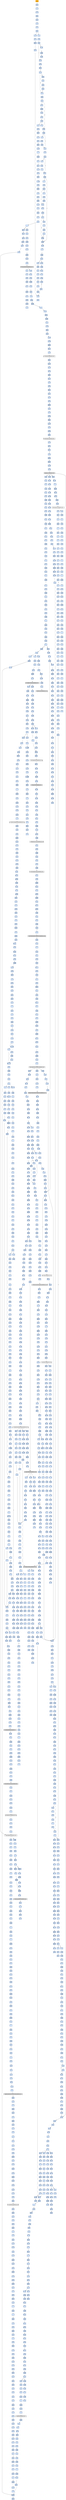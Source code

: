 strict digraph G {
	graph [bgcolor=transparent,
		name=G
	];
	node [color=lightsteelblue,
		fillcolor=lightsteelblue,
		shape=rectangle,
		style=filled
	];
	a0x00427480pusha_	[color=lightgrey,
		fillcolor=orange,
		label=pusha];
	a0x00427481movl_0x41f000UINT32_esi	[label=movl];
	a0x00427480pusha_ -> a0x00427481movl_0x41f000UINT32_esi	[color="#000000"];
	a0x00427486leal__122880esi__edi	[label=leal];
	a0x00427481movl_0x41f000UINT32_esi -> a0x00427486leal__122880esi__edi	[color="#000000"];
	a0x0042748cpushl_edi	[label=pushl];
	a0x00427486leal__122880esi__edi -> a0x0042748cpushl_edi	[color="#000000"];
	a0x0042748djmp_0x0042749a	[label=jmp];
	a0x0042748cpushl_edi -> a0x0042748djmp_0x0042749a	[color="#000000"];
	a0x0042749amovl_esi__ebx	[label=movl];
	a0x0042748djmp_0x0042749a -> a0x0042749amovl_esi__ebx	[color="#000000"];
	a0x0042749csubl_0xfffffffcUINT8_esi	[label=subl];
	a0x0042749amovl_esi__ebx -> a0x0042749csubl_0xfffffffcUINT8_esi	[color="#000000"];
	a0x0042749fadcl_ebx_ebx	[label=adcl];
	a0x0042749csubl_0xfffffffcUINT8_esi -> a0x0042749fadcl_ebx_ebx	[color="#000000"];
	a0x004274a1jb_0x00427490	[label=jb];
	a0x0042749fadcl_ebx_ebx -> a0x004274a1jb_0x00427490	[color="#000000"];
	a0x00427490movb_esi__al	[label=movb];
	a0x004274a1jb_0x00427490 -> a0x00427490movb_esi__al	[color="#000000",
		label=T];
	a0x004274a3movl_0x1UINT32_eax	[label=movl];
	a0x004274a1jb_0x00427490 -> a0x004274a3movl_0x1UINT32_eax	[color="#000000",
		label=F];
	a0x00427492incl_esi	[label=incl];
	a0x00427490movb_esi__al -> a0x00427492incl_esi	[color="#000000"];
	a0x00427493movb_al_edi_	[label=movb];
	a0x00427492incl_esi -> a0x00427493movb_al_edi_	[color="#000000"];
	a0x00427495incl_edi	[label=incl];
	a0x00427493movb_al_edi_ -> a0x00427495incl_edi	[color="#000000"];
	a0x00427496addl_ebx_ebx	[label=addl];
	a0x00427495incl_edi -> a0x00427496addl_ebx_ebx	[color="#000000"];
	a0x00427498jne_0x004274a1	[label=jne];
	a0x00427496addl_ebx_ebx -> a0x00427498jne_0x004274a1	[color="#000000"];
	a0x004274a8addl_ebx_ebx	[label=addl];
	a0x004274a3movl_0x1UINT32_eax -> a0x004274a8addl_ebx_ebx	[color="#000000"];
	a0x004274aajne_0x004274b3	[label=jne];
	a0x004274a8addl_ebx_ebx -> a0x004274aajne_0x004274b3	[color="#000000"];
	a0x004274b3adcl_eax_eax	[label=adcl];
	a0x004274aajne_0x004274b3 -> a0x004274b3adcl_eax_eax	[color="#000000",
		label=T];
	a0x004274acmovl_esi__ebx	[label=movl];
	a0x004274aajne_0x004274b3 -> a0x004274acmovl_esi__ebx	[color="#000000",
		label=F];
	a0x004274b5addl_ebx_ebx	[label=addl];
	a0x004274b3adcl_eax_eax -> a0x004274b5addl_ebx_ebx	[color="#000000"];
	a0x004274b7jae_0x004274a8	[label=jae];
	a0x004274b5addl_ebx_ebx -> a0x004274b7jae_0x004274a8	[color="#000000"];
	a0x004274b9jne_0x004274c4	[label=jne];
	a0x004274b7jae_0x004274a8 -> a0x004274b9jne_0x004274c4	[color="#000000",
		label=F];
	a0x004274c4xorl_ecx_ecx	[label=xorl];
	a0x004274b9jne_0x004274c4 -> a0x004274c4xorl_ecx_ecx	[color="#000000",
		label=T];
	a0x004274bbmovl_esi__ebx	[label=movl];
	a0x004274b9jne_0x004274c4 -> a0x004274bbmovl_esi__ebx	[color="#000000",
		label=F];
	a0x004274c6subl_0x3UINT8_eax	[label=subl];
	a0x004274c4xorl_ecx_ecx -> a0x004274c6subl_0x3UINT8_eax	[color="#000000"];
	a0x004274c9jb_0x004274d8	[label=jb];
	a0x004274c6subl_0x3UINT8_eax -> a0x004274c9jb_0x004274d8	[color="#000000"];
	a0x004274cbshll_0x8UINT8_eax	[label=shll];
	a0x004274c9jb_0x004274d8 -> a0x004274cbshll_0x8UINT8_eax	[color="#000000",
		label=F];
	a0x004274d8addl_ebx_ebx	[label=addl];
	a0x004274c9jb_0x004274d8 -> a0x004274d8addl_ebx_ebx	[color="#000000",
		label=T];
	a0x004274cemovb_esi__al	[label=movb];
	a0x004274cbshll_0x8UINT8_eax -> a0x004274cemovb_esi__al	[color="#000000"];
	a0x004274d0incl_esi	[label=incl];
	a0x004274cemovb_esi__al -> a0x004274d0incl_esi	[color="#000000"];
	a0x004274d1xorl_0xffffffffUINT8_eax	[label=xorl];
	a0x004274d0incl_esi -> a0x004274d1xorl_0xffffffffUINT8_eax	[color="#000000"];
	a0x004274d4je_0x0042754a	[label=je];
	a0x004274d1xorl_0xffffffffUINT8_eax -> a0x004274d4je_0x0042754a	[color="#000000"];
	a0x004274d6movl_eax_ebp	[label=movl];
	a0x004274d4je_0x0042754a -> a0x004274d6movl_eax_ebp	[color="#000000",
		label=F];
	a0x0042754apopl_esi	[label=popl];
	a0x004274d4je_0x0042754a -> a0x0042754apopl_esi	[color="#000000",
		label=T];
	a0x004274d6movl_eax_ebp -> a0x004274d8addl_ebx_ebx	[color="#000000"];
	a0x004274dajne_0x004274e3	[label=jne];
	a0x004274d8addl_ebx_ebx -> a0x004274dajne_0x004274e3	[color="#000000"];
	a0x004274e3adcl_ecx_ecx	[label=adcl];
	a0x004274dajne_0x004274e3 -> a0x004274e3adcl_ecx_ecx	[color="#000000",
		label=T];
	a0x004274dcmovl_esi__ebx	[label=movl];
	a0x004274dajne_0x004274e3 -> a0x004274dcmovl_esi__ebx	[color="#000000",
		label=F];
	a0x004274e5addl_ebx_ebx	[label=addl];
	a0x004274e3adcl_ecx_ecx -> a0x004274e5addl_ebx_ebx	[color="#000000"];
	a0x004274e7jne_0x004274f0	[label=jne];
	a0x004274e5addl_ebx_ebx -> a0x004274e7jne_0x004274f0	[color="#000000"];
	a0x004274f0adcl_ecx_ecx	[label=adcl];
	a0x004274e7jne_0x004274f0 -> a0x004274f0adcl_ecx_ecx	[color="#000000",
		label=T];
	a0x004274e9movl_esi__ebx	[label=movl];
	a0x004274e7jne_0x004274f0 -> a0x004274e9movl_esi__ebx	[color="#000000",
		label=F];
	a0x004274f2jne_0x00427514	[label=jne];
	a0x004274f0adcl_ecx_ecx -> a0x004274f2jne_0x00427514	[color="#000000"];
	a0x00427514cmpl_0xfffff300UINT32_ebp	[label=cmpl];
	a0x004274f2jne_0x00427514 -> a0x00427514cmpl_0xfffff300UINT32_ebp	[color="#000000",
		label=T];
	a0x004274f4incl_ecx	[label=incl];
	a0x004274f2jne_0x00427514 -> a0x004274f4incl_ecx	[color="#000000",
		label=F];
	a0x0042751aadcl_0x1UINT8_ecx	[label=adcl];
	a0x00427514cmpl_0xfffff300UINT32_ebp -> a0x0042751aadcl_0x1UINT8_ecx	[color="#000000"];
	a0x0042751dleal_ediebp__edx	[label=leal];
	a0x0042751aadcl_0x1UINT8_ecx -> a0x0042751dleal_ediebp__edx	[color="#000000"];
	a0x00427520cmpl_0xfffffffcUINT8_ebp	[label=cmpl];
	a0x0042751dleal_ediebp__edx -> a0x00427520cmpl_0xfffffffcUINT8_ebp	[color="#000000"];
	a0x00427523jbe_0x00427534	[label=jbe];
	a0x00427520cmpl_0xfffffffcUINT8_ebp -> a0x00427523jbe_0x00427534	[color="#000000"];
	a0x00427534movl_edx__eax	[label=movl];
	a0x00427523jbe_0x00427534 -> a0x00427534movl_edx__eax	[color="#000000",
		label=T];
	a0x00427525movb_edx__al	[label=movb];
	a0x00427523jbe_0x00427534 -> a0x00427525movb_edx__al	[color="#000000",
		label=F];
	a0x00427536addl_0x4UINT8_edx	[label=addl];
	a0x00427534movl_edx__eax -> a0x00427536addl_0x4UINT8_edx	[color="#000000"];
	a0x00427539movl_eax_edi_	[label=movl];
	a0x00427536addl_0x4UINT8_edx -> a0x00427539movl_eax_edi_	[color="#000000"];
	a0x0042753baddl_0x4UINT8_edi	[label=addl];
	a0x00427539movl_eax_edi_ -> a0x0042753baddl_0x4UINT8_edi	[color="#000000"];
	a0x0042753esubl_0x4UINT8_ecx	[label=subl];
	a0x0042753baddl_0x4UINT8_edi -> a0x0042753esubl_0x4UINT8_ecx	[color="#000000"];
	a0x00427541ja_0x00427534	[label=ja];
	a0x0042753esubl_0x4UINT8_ecx -> a0x00427541ja_0x00427534	[color="#000000"];
	a0x00427543addl_ecx_edi	[label=addl];
	a0x00427541ja_0x00427534 -> a0x00427543addl_ecx_edi	[color="#000000",
		label=F];
	a0x00427545jmp_0x00427496	[label=jmp];
	a0x00427543addl_ecx_edi -> a0x00427545jmp_0x00427496	[color="#000000"];
	a0x00427545jmp_0x00427496 -> a0x00427496addl_ebx_ebx	[color="#000000"];
	a0x004274f5addl_ebx_ebx	[label=addl];
	a0x004274f4incl_ecx -> a0x004274f5addl_ebx_ebx	[color="#000000"];
	a0x004274f7jne_0x00427500	[label=jne];
	a0x004274f5addl_ebx_ebx -> a0x004274f7jne_0x00427500	[color="#000000"];
	a0x00427500adcl_ecx_ecx	[label=adcl];
	a0x004274f7jne_0x00427500 -> a0x00427500adcl_ecx_ecx	[color="#000000",
		label=T];
	a0x004274f9movl_esi__ebx	[label=movl];
	a0x004274f7jne_0x00427500 -> a0x004274f9movl_esi__ebx	[color="#000000",
		label=F];
	a0x00427502addl_ebx_ebx	[label=addl];
	a0x00427500adcl_ecx_ecx -> a0x00427502addl_ebx_ebx	[color="#000000"];
	a0x00427504jae_0x004274f5	[label=jae];
	a0x00427502addl_ebx_ebx -> a0x00427504jae_0x004274f5	[color="#000000"];
	a0x00427506jne_0x00427511	[label=jne];
	a0x00427504jae_0x004274f5 -> a0x00427506jne_0x00427511	[color="#000000",
		label=F];
	a0x00427511addl_0x2UINT8_ecx	[label=addl];
	a0x00427506jne_0x00427511 -> a0x00427511addl_0x2UINT8_ecx	[color="#000000",
		label=T];
	a0x00427508movl_esi__ebx	[label=movl];
	a0x00427506jne_0x00427511 -> a0x00427508movl_esi__ebx	[color="#000000",
		label=F];
	a0x00427511addl_0x2UINT8_ecx -> a0x00427514cmpl_0xfffff300UINT32_ebp	[color="#000000"];
	a0x004274desubl_0xfffffffcUINT8_esi	[label=subl];
	a0x004274dcmovl_esi__ebx -> a0x004274desubl_0xfffffffcUINT8_esi	[color="#000000"];
	a0x004274e1adcl_ebx_ebx	[label=adcl];
	a0x004274desubl_0xfffffffcUINT8_esi -> a0x004274e1adcl_ebx_ebx	[color="#000000"];
	a0x004274e1adcl_ebx_ebx -> a0x004274e3adcl_ecx_ecx	[color="#000000"];
	a0x00427527incl_edx	[label=incl];
	a0x00427525movb_edx__al -> a0x00427527incl_edx	[color="#000000"];
	a0x00427528movb_al_edi_	[label=movb];
	a0x00427527incl_edx -> a0x00427528movb_al_edi_	[color="#000000"];
	a0x0042752aincl_edi	[label=incl];
	a0x00427528movb_al_edi_ -> a0x0042752aincl_edi	[color="#000000"];
	a0x0042752bdecl_ecx	[label=decl];
	a0x0042752aincl_edi -> a0x0042752bdecl_ecx	[color="#000000"];
	a0x0042752cjne_0x00427525	[label=jne];
	a0x0042752bdecl_ecx -> a0x0042752cjne_0x00427525	[color="#000000"];
	a0x0042752ejmp_0x00427496	[label=jmp];
	a0x0042752cjne_0x00427525 -> a0x0042752ejmp_0x00427496	[color="#000000",
		label=F];
	a0x0042752ejmp_0x00427496 -> a0x00427496addl_ebx_ebx	[color="#000000"];
	a0x004274aesubl_0xfffffffcUINT8_esi	[label=subl];
	a0x004274acmovl_esi__ebx -> a0x004274aesubl_0xfffffffcUINT8_esi	[color="#000000"];
	a0x004274b1adcl_ebx_ebx	[label=adcl];
	a0x004274aesubl_0xfffffffcUINT8_esi -> a0x004274b1adcl_ebx_ebx	[color="#000000"];
	a0x004274b1adcl_ebx_ebx -> a0x004274b3adcl_eax_eax	[color="#000000"];
	a0x004274ebsubl_0xfffffffcUINT8_esi	[label=subl];
	a0x004274e9movl_esi__ebx -> a0x004274ebsubl_0xfffffffcUINT8_esi	[color="#000000"];
	a0x004274eeadcl_ebx_ebx	[label=adcl];
	a0x004274ebsubl_0xfffffffcUINT8_esi -> a0x004274eeadcl_ebx_ebx	[color="#000000"];
	a0x004274eeadcl_ebx_ebx -> a0x004274f0adcl_ecx_ecx	[color="#000000"];
	a0x0042750asubl_0xfffffffcUINT8_esi	[label=subl];
	a0x00427508movl_esi__ebx -> a0x0042750asubl_0xfffffffcUINT8_esi	[color="#000000"];
	a0x0042750dadcl_ebx_ebx	[label=adcl];
	a0x0042750asubl_0xfffffffcUINT8_esi -> a0x0042750dadcl_ebx_ebx	[color="#000000"];
	a0x0042750fjae_0x004274f5	[label=jae];
	a0x0042750dadcl_ebx_ebx -> a0x0042750fjae_0x004274f5	[color="#000000"];
	a0x0042750fjae_0x004274f5 -> a0x00427511addl_0x2UINT8_ecx	[color="#000000",
		label=F];
	a0x004274bdsubl_0xfffffffcUINT8_esi	[label=subl];
	a0x004274bbmovl_esi__ebx -> a0x004274bdsubl_0xfffffffcUINT8_esi	[color="#000000"];
	a0x004274c0adcl_ebx_ebx	[label=adcl];
	a0x004274bdsubl_0xfffffffcUINT8_esi -> a0x004274c0adcl_ebx_ebx	[color="#000000"];
	a0x004274c2jae_0x004274a8	[label=jae];
	a0x004274c0adcl_ebx_ebx -> a0x004274c2jae_0x004274a8	[color="#000000"];
	a0x004274c2jae_0x004274a8 -> a0x004274c4xorl_ecx_ecx	[color="#000000",
		label=F];
	a0x004274fbsubl_0xfffffffcUINT8_esi	[label=subl];
	a0x004274f9movl_esi__ebx -> a0x004274fbsubl_0xfffffffcUINT8_esi	[color="#000000"];
	a0x004274feadcl_ebx_ebx	[label=adcl];
	a0x004274fbsubl_0xfffffffcUINT8_esi -> a0x004274feadcl_ebx_ebx	[color="#000000"];
	a0x004274feadcl_ebx_ebx -> a0x00427500adcl_ecx_ecx	[color="#000000"];
	a0x0042754bmovl_esi_edi	[label=movl];
	a0x0042754apopl_esi -> a0x0042754bmovl_esi_edi	[color="#000000"];
	a0x0042754dmovl_0x13fUINT32_ecx	[label=movl];
	a0x0042754bmovl_esi_edi -> a0x0042754dmovl_0x13fUINT32_ecx	[color="#000000"];
	a0x00427552movb_edi__al	[label=movb];
	a0x0042754dmovl_0x13fUINT32_ecx -> a0x00427552movb_edi__al	[color="#000000"];
	a0x00427554incl_edi	[label=incl];
	a0x00427552movb_edi__al -> a0x00427554incl_edi	[color="#000000"];
	a0x00427555subb_0xffffffe8UINT8_al	[label=subb];
	a0x00427554incl_edi -> a0x00427555subb_0xffffffe8UINT8_al	[color="#000000"];
	a0x00427557cmpb_0x1UINT8_al	[label=cmpb];
	a0x00427555subb_0xffffffe8UINT8_al -> a0x00427557cmpb_0x1UINT8_al	[color="#000000"];
	a0x00427559ja_0x00427552	[label=ja];
	a0x00427557cmpb_0x1UINT8_al -> a0x00427559ja_0x00427552	[color="#000000"];
	a0x0042755bcmpb_0x6UINT8_edi_	[label=cmpb];
	a0x00427559ja_0x00427552 -> a0x0042755bcmpb_0x6UINT8_edi_	[color="#000000",
		label=F];
	a0x0042755ejne_0x00427552	[label=jne];
	a0x0042755bcmpb_0x6UINT8_edi_ -> a0x0042755ejne_0x00427552	[color="#000000"];
	a0x00427560movl_edi__eax	[label=movl];
	a0x0042755ejne_0x00427552 -> a0x00427560movl_edi__eax	[color="#000000",
		label=F];
	a0x00427562movb_0x4edi__bl	[label=movb];
	a0x00427560movl_edi__eax -> a0x00427562movb_0x4edi__bl	[color="#000000"];
	a0x00427565shrw_0x8UINT8_ax	[label=shrw];
	a0x00427562movb_0x4edi__bl -> a0x00427565shrw_0x8UINT8_ax	[color="#000000"];
	a0x00427569roll_0x10UINT8_eax	[label=roll];
	a0x00427565shrw_0x8UINT8_ax -> a0x00427569roll_0x10UINT8_eax	[color="#000000"];
	a0x0042756cxchgb_al_ah	[label=xchgb];
	a0x00427569roll_0x10UINT8_eax -> a0x0042756cxchgb_al_ah	[color="#000000"];
	a0x0042756esubl_edi_eax	[label=subl];
	a0x0042756cxchgb_al_ah -> a0x0042756esubl_edi_eax	[color="#000000"];
	a0x00427570subb_0xffffffe8UINT8_bl	[label=subb];
	a0x0042756esubl_edi_eax -> a0x00427570subb_0xffffffe8UINT8_bl	[color="#000000"];
	a0x00427573addl_esi_eax	[label=addl];
	a0x00427570subb_0xffffffe8UINT8_bl -> a0x00427573addl_esi_eax	[color="#000000"];
	a0x00427575movl_eax_edi_	[label=movl];
	a0x00427573addl_esi_eax -> a0x00427575movl_eax_edi_	[color="#000000"];
	a0x00427577addl_0x5UINT8_edi	[label=addl];
	a0x00427575movl_eax_edi_ -> a0x00427577addl_0x5UINT8_edi	[color="#000000"];
	a0x0042757amovb_bl_al	[label=movb];
	a0x00427577addl_0x5UINT8_edi -> a0x0042757amovb_bl_al	[color="#000000"];
	a0x0042757cloop_0x00427557	[label=loop];
	a0x0042757amovb_bl_al -> a0x0042757cloop_0x00427557	[color="#000000"];
	a0x0042757eleal_0x25000esi__edi	[label=leal];
	a0x0042757cloop_0x00427557 -> a0x0042757eleal_0x25000esi__edi	[color="#000000",
		label=F];
	a0x00427584movl_edi__eax	[label=movl];
	a0x0042757eleal_0x25000esi__edi -> a0x00427584movl_edi__eax	[color="#000000"];
	a0x00427586orl_eax_eax	[label=orl];
	a0x00427584movl_edi__eax -> a0x00427586orl_eax_eax	[color="#000000"];
	a0x00427588je_0x004275cf	[label=je];
	a0x00427586orl_eax_eax -> a0x00427588je_0x004275cf	[color="#000000"];
	a0x0042758amovl_0x4edi__ebx	[label=movl];
	a0x00427588je_0x004275cf -> a0x0042758amovl_0x4edi__ebx	[color="#000000",
		label=F];
	a0x004275cfmovl_0x27518esi__ebp	[label=movl];
	a0x00427588je_0x004275cf -> a0x004275cfmovl_0x27518esi__ebp	[color="#000000",
		label=T];
	a0x0042758dleal_0x27460eaxesi__eax	[label=leal];
	a0x0042758amovl_0x4edi__ebx -> a0x0042758dleal_0x27460eaxesi__eax	[color="#000000"];
	a0x00427594addl_esi_ebx	[label=addl];
	a0x0042758dleal_0x27460eaxesi__eax -> a0x00427594addl_esi_ebx	[color="#000000"];
	a0x00427596pushl_eax	[label=pushl];
	a0x00427594addl_esi_ebx -> a0x00427596pushl_eax	[color="#000000"];
	a0x00427597addl_0x8UINT8_edi	[label=addl];
	a0x00427596pushl_eax -> a0x00427597addl_0x8UINT8_edi	[color="#000000"];
	a0x0042759acall_0x2750cesi_	[label=call];
	a0x00427597addl_0x8UINT8_edi -> a0x0042759acall_0x2750cesi_	[color="#000000"];
	LOADLIBRARYA_KERNEL32_DLL	[color=lightgrey,
		fillcolor=lightgrey,
		label="LOADLIBRARYA-KERNEL32-DLL"];
	a0x0042759acall_0x2750cesi_ -> LOADLIBRARYA_KERNEL32_DLL	[color="#000000"];
	a0x004275a0xchgl_eax_ebp	[label=xchgl];
	LOADLIBRARYA_KERNEL32_DLL -> a0x004275a0xchgl_eax_ebp	[color="#000000"];
	a0x00401c91movl_0x80c808d0UINT32_esi_	[label=movl];
	LOADLIBRARYA_KERNEL32_DLL -> a0x00401c91movl_0x80c808d0UINT32_esi_	[color="#000000"];
	a0x004275a1movb_edi__al	[label=movb];
	a0x004275a0xchgl_eax_ebp -> a0x004275a1movb_edi__al	[color="#000000"];
	a0x004275a3incl_edi	[label=incl];
	a0x004275a1movb_edi__al -> a0x004275a3incl_edi	[color="#000000"];
	a0x004275a4orb_al_al	[label=orb];
	a0x004275a3incl_edi -> a0x004275a4orb_al_al	[color="#000000"];
	a0x004275a6je_0x00427584	[label=je];
	a0x004275a4orb_al_al -> a0x004275a6je_0x00427584	[color="#000000"];
	a0x004275a8movl_edi_ecx	[label=movl];
	a0x004275a6je_0x00427584 -> a0x004275a8movl_edi_ecx	[color="#000000",
		label=F];
	a0x004275aajns_0x004275b3	[label=jns];
	a0x004275a8movl_edi_ecx -> a0x004275aajns_0x004275b3	[color="#000000"];
	a0x004275b3pushl_edi	[label=pushl];
	a0x004275aajns_0x004275b3 -> a0x004275b3pushl_edi	[color="#000000",
		label=T];
	a0x004275acmovzwl_edi__eax	[label=movzwl];
	a0x004275aajns_0x004275b3 -> a0x004275acmovzwl_edi__eax	[color="#000000",
		label=F];
	a0x004275b4decl_eax	[label=decl];
	a0x004275b3pushl_edi -> a0x004275b4decl_eax	[color="#000000"];
	a0x004275b5repnz_scasb_es_edi__al	[label=repnz];
	a0x004275b4decl_eax -> a0x004275b5repnz_scasb_es_edi__al	[color="#000000"];
	a0x004275b7pushl_ebp	[label=pushl];
	a0x004275b5repnz_scasb_es_edi__al -> a0x004275b7pushl_ebp	[color="#000000"];
	a0x004275b8call_0x27514esi_	[label=call];
	a0x004275b7pushl_ebp -> a0x004275b8call_0x27514esi_	[color="#000000"];
	GETPROCADDRESS_KERNEL32_DLL	[color=lightgrey,
		fillcolor=lightgrey,
		label="GETPROCADDRESS-KERNEL32-DLL"];
	a0x004275b8call_0x27514esi_ -> GETPROCADDRESS_KERNEL32_DLL	[color="#000000"];
	a0x004275beorl_eax_eax	[label=orl];
	GETPROCADDRESS_KERNEL32_DLL -> a0x004275beorl_eax_eax	[color="#000000"];
	a0x004275c0je_0x004275c9	[label=je];
	a0x004275beorl_eax_eax -> a0x004275c0je_0x004275c9	[color="#000000"];
	a0x004275c2movl_eax_ebx_	[label=movl];
	a0x004275c0je_0x004275c9 -> a0x004275c2movl_eax_ebx_	[color="#000000",
		label=F];
	a0x004275c4addl_0x4UINT8_ebx	[label=addl];
	a0x004275c2movl_eax_ebx_ -> a0x004275c4addl_0x4UINT8_ebx	[color="#000000"];
	a0x004275c7jmp_0x004275a1	[label=jmp];
	a0x004275c4addl_0x4UINT8_ebx -> a0x004275c7jmp_0x004275a1	[color="#000000"];
	a0x004275afincl_edi	[label=incl];
	a0x004275acmovzwl_edi__eax -> a0x004275afincl_edi	[color="#000000"];
	a0x004275b0pushl_eax	[label=pushl];
	a0x004275afincl_edi -> a0x004275b0pushl_eax	[color="#000000"];
	a0x004275b1incl_edi	[label=incl];
	a0x004275b0pushl_eax -> a0x004275b1incl_edi	[color="#000000"];
	a0x004275b2movl_0xaef24857UINT32_ecx	[label=movl];
	a0x004275b1incl_edi -> a0x004275b2movl_0xaef24857UINT32_ecx	[color="#000000"];
	a0x004275b2movl_0xaef24857UINT32_ecx -> a0x004275b7pushl_ebp	[color="#000000"];
	a0x004275d5leal__4096esi__edi	[label=leal];
	a0x004275cfmovl_0x27518esi__ebp -> a0x004275d5leal__4096esi__edi	[color="#000000"];
	a0x004275dbmovl_0x1000UINT32_ebx	[label=movl];
	a0x004275d5leal__4096esi__edi -> a0x004275dbmovl_0x1000UINT32_ebx	[color="#000000"];
	a0x004275e0pushl_eax	[label=pushl];
	a0x004275dbmovl_0x1000UINT32_ebx -> a0x004275e0pushl_eax	[color="#000000"];
	a0x004275e1pushl_esp	[label=pushl];
	a0x004275e0pushl_eax -> a0x004275e1pushl_esp	[color="#000000"];
	a0x004275e2pushl_0x4UINT8	[label=pushl];
	a0x004275e1pushl_esp -> a0x004275e2pushl_0x4UINT8	[color="#000000"];
	a0x004275e4pushl_ebx	[label=pushl];
	a0x004275e2pushl_0x4UINT8 -> a0x004275e4pushl_ebx	[color="#000000"];
	a0x004275e5pushl_edi	[label=pushl];
	a0x004275e4pushl_ebx -> a0x004275e5pushl_edi	[color="#000000"];
	a0x004275e6call_ebp	[label=call];
	a0x004275e5pushl_edi -> a0x004275e6call_ebp	[color="#000000"];
	VIRTUALPROTECT_KERNEL32_DLL	[color=lightgrey,
		fillcolor=lightgrey,
		label="VIRTUALPROTECT-KERNEL32-DLL"];
	a0x004275e6call_ebp -> VIRTUALPROTECT_KERNEL32_DLL	[color="#000000"];
	a0x004275e8leal_0x1f7edi__eax	[label=leal];
	VIRTUALPROTECT_KERNEL32_DLL -> a0x004275e8leal_0x1f7edi__eax	[color="#000000"];
	a0x004275fdpopl_eax	[label=popl];
	VIRTUALPROTECT_KERNEL32_DLL -> a0x004275fdpopl_eax	[color="#000000"];
	a0x004275eeandb_0x7fUINT8_eax_	[label=andb];
	a0x004275e8leal_0x1f7edi__eax -> a0x004275eeandb_0x7fUINT8_eax_	[color="#000000"];
	a0x004275f1andb_0x7fUINT8_0x28eax_	[label=andb];
	a0x004275eeandb_0x7fUINT8_eax_ -> a0x004275f1andb_0x7fUINT8_0x28eax_	[color="#000000"];
	a0x004275f5popl_eax	[label=popl];
	a0x004275f1andb_0x7fUINT8_0x28eax_ -> a0x004275f5popl_eax	[color="#000000"];
	a0x004275f6pushl_eax	[label=pushl];
	a0x004275f5popl_eax -> a0x004275f6pushl_eax	[color="#000000"];
	a0x004275f7pushl_esp	[label=pushl];
	a0x004275f6pushl_eax -> a0x004275f7pushl_esp	[color="#000000"];
	a0x004275f8pushl_eax	[label=pushl];
	a0x004275f7pushl_esp -> a0x004275f8pushl_eax	[color="#000000"];
	a0x004275f9pushl_ebx	[label=pushl];
	a0x004275f8pushl_eax -> a0x004275f9pushl_ebx	[color="#000000"];
	a0x004275fapushl_edi	[label=pushl];
	a0x004275f9pushl_ebx -> a0x004275fapushl_edi	[color="#000000"];
	a0x004275fbcall_ebp	[label=call];
	a0x004275fapushl_edi -> a0x004275fbcall_ebp	[color="#000000"];
	a0x004275fepopa_	[label=popa];
	a0x004275fdpopl_eax -> a0x004275fepopa_	[color="#000000"];
	a0x004275ffleal__128esp__eax	[label=leal];
	a0x004275fepopa_ -> a0x004275ffleal__128esp__eax	[color="#000000"];
	a0x00427603pushl_0x0UINT8	[label=pushl];
	a0x004275ffleal__128esp__eax -> a0x00427603pushl_0x0UINT8	[color="#000000"];
	a0x00427605cmpl_eax_esp	[label=cmpl];
	a0x00427603pushl_0x0UINT8 -> a0x00427605cmpl_eax_esp	[color="#000000"];
	a0x00427607jne_0x00427603	[label=jne];
	a0x00427605cmpl_eax_esp -> a0x00427607jne_0x00427603	[color="#000000"];
	a0x00427609subl_0xffffff80UINT8_esp	[label=subl];
	a0x00427607jne_0x00427603 -> a0x00427609subl_0xffffff80UINT8_esp	[color="#000000",
		label=F];
	a0x0042760cjmp_0x004024a2	[label=jmp];
	a0x00427609subl_0xffffff80UINT8_esp -> a0x0042760cjmp_0x004024a2	[color="#000000"];
	a0x004024a2pushl_ebp	[label=pushl];
	a0x0042760cjmp_0x004024a2 -> a0x004024a2pushl_ebp	[color="#000000"];
	a0x004024a3movl_esp_ebp	[label=movl];
	a0x004024a2pushl_ebp -> a0x004024a3movl_esp_ebp	[color="#000000"];
	a0x004024a5pushl_0xffffffffUINT8	[label=pushl];
	a0x004024a3movl_esp_ebp -> a0x004024a5pushl_0xffffffffUINT8	[color="#000000"];
	a0x004024a7pushl_0x407178UINT32	[label=pushl];
	a0x004024a5pushl_0xffffffffUINT8 -> a0x004024a7pushl_0x407178UINT32	[color="#000000"];
	a0x004024acpushl_0x404ec8UINT32	[label=pushl];
	a0x004024a7pushl_0x407178UINT32 -> a0x004024acpushl_0x404ec8UINT32	[color="#000000"];
	a0x004024b1movl_fs_0_eax	[label=movl];
	a0x004024acpushl_0x404ec8UINT32 -> a0x004024b1movl_fs_0_eax	[color="#000000"];
	a0x004024b7pushl_eax	[label=pushl];
	a0x004024b1movl_fs_0_eax -> a0x004024b7pushl_eax	[color="#000000"];
	a0x004024b8movl_esp_fs_0	[label=movl];
	a0x004024b7pushl_eax -> a0x004024b8movl_esp_fs_0	[color="#000000"];
	a0x004024bfsubl_0x58UINT8_esp	[label=subl];
	a0x004024b8movl_esp_fs_0 -> a0x004024bfsubl_0x58UINT8_esp	[color="#000000"];
	a0x004024c2pushl_ebx	[label=pushl];
	a0x004024bfsubl_0x58UINT8_esp -> a0x004024c2pushl_ebx	[color="#000000"];
	a0x004024c3pushl_esi	[label=pushl];
	a0x004024c2pushl_ebx -> a0x004024c3pushl_esi	[color="#000000"];
	a0x004024c4pushl_edi	[label=pushl];
	a0x004024c3pushl_esi -> a0x004024c4pushl_edi	[color="#000000"];
	a0x004024c5movl_esp__24ebp_	[label=movl];
	a0x004024c4pushl_edi -> a0x004024c5movl_esp__24ebp_	[color="#000000"];
	a0x004024c8call_0x4070cc	[label=call];
	a0x004024c5movl_esp__24ebp_ -> a0x004024c8call_0x4070cc	[color="#000000"];
	GETVERSION_KERNEL32_DLL	[color=lightgrey,
		fillcolor=lightgrey,
		label="GETVERSION-KERNEL32-DLL"];
	a0x004024c8call_0x4070cc -> GETVERSION_KERNEL32_DLL	[color="#000000"];
	a0x004024cexorl_edx_edx	[label=xorl];
	GETVERSION_KERNEL32_DLL -> a0x004024cexorl_edx_edx	[color="#000000"];
	a0x004024d0movb_ah_dl	[label=movb];
	a0x004024cexorl_edx_edx -> a0x004024d0movb_ah_dl	[color="#000000"];
	a0x004024d2movl_edx_0x422df4	[label=movl];
	a0x004024d0movb_ah_dl -> a0x004024d2movl_edx_0x422df4	[color="#000000"];
	a0x004024d8movl_eax_ecx	[label=movl];
	a0x004024d2movl_edx_0x422df4 -> a0x004024d8movl_eax_ecx	[color="#000000"];
	a0x004024daandl_0xffUINT32_ecx	[label=andl];
	a0x004024d8movl_eax_ecx -> a0x004024daandl_0xffUINT32_ecx	[color="#000000"];
	a0x004024e0movl_ecx_0x422df0	[label=movl];
	a0x004024daandl_0xffUINT32_ecx -> a0x004024e0movl_ecx_0x422df0	[color="#000000"];
	a0x004024e6shll_0x8UINT8_ecx	[label=shll];
	a0x004024e0movl_ecx_0x422df0 -> a0x004024e6shll_0x8UINT8_ecx	[color="#000000"];
	a0x004024e9addl_edx_ecx	[label=addl];
	a0x004024e6shll_0x8UINT8_ecx -> a0x004024e9addl_edx_ecx	[color="#000000"];
	a0x004024ebmovl_ecx_0x422dec	[label=movl];
	a0x004024e9addl_edx_ecx -> a0x004024ebmovl_ecx_0x422dec	[color="#000000"];
	a0x004024f1shrl_0x10UINT8_eax	[label=shrl];
	a0x004024ebmovl_ecx_0x422dec -> a0x004024f1shrl_0x10UINT8_eax	[color="#000000"];
	a0x004024f4movl_eax_0x422de8	[label=movl];
	a0x004024f1shrl_0x10UINT8_eax -> a0x004024f4movl_eax_0x422de8	[color="#000000"];
	a0x004024f9xorl_esi_esi	[label=xorl];
	a0x004024f4movl_eax_0x422de8 -> a0x004024f9xorl_esi_esi	[color="#000000"];
	a0x004024fbpushl_esi	[label=pushl];
	a0x004024f9xorl_esi_esi -> a0x004024fbpushl_esi	[color="#000000"];
	a0x004024fccall_0x403b73	[label=call];
	a0x004024fbpushl_esi -> a0x004024fccall_0x403b73	[color="#000000"];
	a0x00403b73xorl_eax_eax	[label=xorl];
	a0x004024fccall_0x403b73 -> a0x00403b73xorl_eax_eax	[color="#000000"];
	a0x00403b75pushl_0x0UINT8	[label=pushl];
	a0x00403b73xorl_eax_eax -> a0x00403b75pushl_0x0UINT8	[color="#000000"];
	a0x00403b77cmpl_eax_0x8esp_	[label=cmpl];
	a0x00403b75pushl_0x0UINT8 -> a0x00403b77cmpl_eax_0x8esp_	[color="#000000"];
	a0x00403b7bpushl_0x1000UINT32	[label=pushl];
	a0x00403b77cmpl_eax_0x8esp_ -> a0x00403b7bpushl_0x1000UINT32	[color="#000000"];
	a0x00403b80sete_al	[label=sete];
	a0x00403b7bpushl_0x1000UINT32 -> a0x00403b80sete_al	[color="#000000"];
	a0x00403b83pushl_eax	[label=pushl];
	a0x00403b80sete_al -> a0x00403b83pushl_eax	[color="#000000"];
	a0x00403b84call_0x407094	[label=call];
	a0x00403b83pushl_eax -> a0x00403b84call_0x407094	[color="#000000"];
	HEAPCREATE_KERNEL32_DLL	[color=lightgrey,
		fillcolor=lightgrey,
		label="HEAPCREATE-KERNEL32-DLL"];
	a0x00403b84call_0x407094 -> HEAPCREATE_KERNEL32_DLL	[color="#000000"];
	a0x00403b8atestl_eax_eax	[label=testl];
	HEAPCREATE_KERNEL32_DLL -> a0x00403b8atestl_eax_eax	[color="#000000"];
	a0x00403b8cmovl_eax_0x423330	[label=movl];
	a0x00403b8atestl_eax_eax -> a0x00403b8cmovl_eax_0x423330	[color="#000000"];
	a0x00403b91je_0x403ba8	[label=je];
	a0x00403b8cmovl_eax_0x423330 -> a0x00403b91je_0x403ba8	[color="#000000"];
	a0x00403b93call_0x403baf	[label=call];
	a0x00403b91je_0x403ba8 -> a0x00403b93call_0x403baf	[color="#000000",
		label=F];
	a0x00403bafpushl_0x140UINT32	[label=pushl];
	a0x00403b93call_0x403baf -> a0x00403bafpushl_0x140UINT32	[color="#000000"];
	a0x00403bb4pushl_0x0UINT8	[label=pushl];
	a0x00403bafpushl_0x140UINT32 -> a0x00403bb4pushl_0x0UINT8	[color="#000000"];
	a0x00403bb6pushl_0x423330	[label=pushl];
	a0x00403bb4pushl_0x0UINT8 -> a0x00403bb6pushl_0x423330	[color="#000000"];
	a0x00403bbccall_0x4070e0	[label=call];
	a0x00403bb6pushl_0x423330 -> a0x00403bbccall_0x4070e0	[color="#000000"];
	HEAPALLOC_KERNEL32_DLL	[color=lightgrey,
		fillcolor=lightgrey,
		label="HEAPALLOC-KERNEL32-DLL"];
	a0x00403bbccall_0x4070e0 -> HEAPALLOC_KERNEL32_DLL	[color="#000000"];
	a0x00403bc2testl_eax_eax	[label=testl];
	HEAPALLOC_KERNEL32_DLL -> a0x00403bc2testl_eax_eax	[color="#000000"];
	a0x004042aecmpl_edi_eax	[label=cmpl];
	HEAPALLOC_KERNEL32_DLL -> a0x004042aecmpl_edi_eax	[color="#000000"];
	a0x004023ddpopl_esi	[label=popl];
	HEAPALLOC_KERNEL32_DLL -> a0x004023ddpopl_esi	[color="#000000"];
	a0x00405800movl_eax_edi	[label=movl];
	HEAPALLOC_KERNEL32_DLL -> a0x00405800movl_eax_edi	[color="#000000"];
	a0x00403bc4movl_eax_0x42332c	[label=movl];
	a0x00403bc2testl_eax_eax -> a0x00403bc4movl_eax_0x42332c	[color="#000000"];
	a0x00403bc9jne_0x403bcc	[label=jne];
	a0x00403bc4movl_eax_0x42332c -> a0x00403bc9jne_0x403bcc	[color="#000000"];
	a0x00403bccandl_0x0UINT8_0x423324	[label=andl];
	a0x00403bc9jne_0x403bcc -> a0x00403bccandl_0x0UINT8_0x423324	[color="#000000",
		label=T];
	a0x00403bd3andl_0x0UINT8_0x423328	[label=andl];
	a0x00403bccandl_0x0UINT8_0x423324 -> a0x00403bd3andl_0x0UINT8_0x423328	[color="#000000"];
	a0x00403bdapushl_0x1UINT8	[label=pushl];
	a0x00403bd3andl_0x0UINT8_0x423328 -> a0x00403bdapushl_0x1UINT8	[color="#000000"];
	a0x00403bdcmovl_eax_0x423320	[label=movl];
	a0x00403bdapushl_0x1UINT8 -> a0x00403bdcmovl_eax_0x423320	[color="#000000"];
	a0x00403be1movl_0x10UINT32_0x423318	[label=movl];
	a0x00403bdcmovl_eax_0x423320 -> a0x00403be1movl_0x10UINT32_0x423318	[color="#000000"];
	a0x00403bebpopl_eax	[label=popl];
	a0x00403be1movl_0x10UINT32_0x423318 -> a0x00403bebpopl_eax	[color="#000000"];
	a0x00403becret	[label=ret];
	a0x00403bebpopl_eax -> a0x00403becret	[color="#000000"];
	a0x00403b98testl_eax_eax	[label=testl];
	a0x00403becret -> a0x00403b98testl_eax_eax	[color="#000000"];
	a0x00403b9ajne_0x403bab	[label=jne];
	a0x00403b98testl_eax_eax -> a0x00403b9ajne_0x403bab	[color="#000000"];
	a0x00403babpushl_0x1UINT8	[label=pushl];
	a0x00403b9ajne_0x403bab -> a0x00403babpushl_0x1UINT8	[color="#000000",
		label=T];
	a0x00403badpopl_eax	[label=popl];
	a0x00403babpushl_0x1UINT8 -> a0x00403badpopl_eax	[color="#000000"];
	a0x00403baeret	[label=ret];
	a0x00403badpopl_eax -> a0x00403baeret	[color="#000000"];
	a0x00402501popl_ecx	[label=popl];
	a0x00403baeret -> a0x00402501popl_ecx	[color="#000000"];
	a0x00402502testl_eax_eax	[label=testl];
	a0x00402501popl_ecx -> a0x00402502testl_eax_eax	[color="#000000"];
	a0x00402504jne_0x40250e	[label=jne];
	a0x00402502testl_eax_eax -> a0x00402504jne_0x40250e	[color="#000000"];
	a0x0040250emovl_esi__4ebp_	[label=movl];
	a0x00402504jne_0x40250e -> a0x0040250emovl_esi__4ebp_	[color="#000000",
		label=T];
	a0x00402511call_0x404c23	[label=call];
	a0x0040250emovl_esi__4ebp_ -> a0x00402511call_0x404c23	[color="#000000"];
	a0x00404c23subl_0x44UINT8_esp	[label=subl];
	a0x00402511call_0x404c23 -> a0x00404c23subl_0x44UINT8_esp	[color="#000000"];
	a0x00404c26pushl_ebx	[label=pushl];
	a0x00404c23subl_0x44UINT8_esp -> a0x00404c26pushl_ebx	[color="#000000"];
	a0x00404c27pushl_ebp	[label=pushl];
	a0x00404c26pushl_ebx -> a0x00404c27pushl_ebp	[color="#000000"];
	a0x00404c28pushl_esi	[label=pushl];
	a0x00404c27pushl_ebp -> a0x00404c28pushl_esi	[color="#000000"];
	a0x00404c29pushl_edi	[label=pushl];
	a0x00404c28pushl_esi -> a0x00404c29pushl_edi	[color="#000000"];
	a0x00404c2apushl_0x100UINT32	[label=pushl];
	a0x00404c29pushl_edi -> a0x00404c2apushl_0x100UINT32	[color="#000000"];
	a0x00404c2fcall_0x40236b	[label=call];
	a0x00404c2apushl_0x100UINT32 -> a0x00404c2fcall_0x40236b	[color="#000000"];
	a0x0040236bpushl_0x422dd4	[label=pushl];
	a0x00404c2fcall_0x40236b -> a0x0040236bpushl_0x422dd4	[color="#000000"];
	a0x00402371pushl_0x8esp_	[label=pushl];
	a0x0040236bpushl_0x422dd4 -> a0x00402371pushl_0x8esp_	[color="#000000"];
	a0x00402375call_0x40237d	[label=call];
	a0x00402371pushl_0x8esp_ -> a0x00402375call_0x40237d	[color="#000000"];
	a0x0040237dcmpl_0xffffffe0UINT8_0x4esp_	[label=cmpl];
	a0x00402375call_0x40237d -> a0x0040237dcmpl_0xffffffe0UINT8_0x4esp_	[color="#000000"];
	a0x00402382ja_0x4023a6	[label=ja];
	a0x0040237dcmpl_0xffffffe0UINT8_0x4esp_ -> a0x00402382ja_0x4023a6	[color="#000000"];
	a0x00402384pushl_0x4esp_	[label=pushl];
	a0x00402382ja_0x4023a6 -> a0x00402384pushl_0x4esp_	[color="#000000",
		label=F];
	a0x00402388call_0x4023a9	[label=call];
	a0x00402384pushl_0x4esp_ -> a0x00402388call_0x4023a9	[color="#000000"];
	a0x004023a9pushl_esi	[label=pushl];
	a0x00402388call_0x4023a9 -> a0x004023a9pushl_esi	[color="#000000"];
	a0x004023aamovl_0x8esp__esi	[label=movl];
	a0x004023a9pushl_esi -> a0x004023aamovl_0x8esp__esi	[color="#000000"];
	a0x004023aecmpl_0x4229fc_esi	[label=cmpl];
	a0x004023aamovl_0x8esp__esi -> a0x004023aecmpl_0x4229fc_esi	[color="#000000"];
	a0x004023b4ja_0x4023c1	[label=ja];
	a0x004023aecmpl_0x4229fc_esi -> a0x004023b4ja_0x4023c1	[color="#000000"];
	a0x004023b6pushl_esi	[label=pushl];
	a0x004023b4ja_0x4023c1 -> a0x004023b6pushl_esi	[color="#000000",
		label=F];
	a0x004023c1testl_esi_esi	[label=testl];
	a0x004023b4ja_0x4023c1 -> a0x004023c1testl_esi_esi	[color="#000000",
		label=T];
	a0x004023b7call_0x403f43	[label=call];
	a0x004023b6pushl_esi -> a0x004023b7call_0x403f43	[color="#000000"];
	a0x00403f43pushl_ebp	[label=pushl];
	a0x004023b7call_0x403f43 -> a0x00403f43pushl_ebp	[color="#000000"];
	a0x00403f44movl_esp_ebp	[label=movl];
	a0x00403f43pushl_ebp -> a0x00403f44movl_esp_ebp	[color="#000000"];
	a0x00403f46subl_0x14UINT8_esp	[label=subl];
	a0x00403f44movl_esp_ebp -> a0x00403f46subl_0x14UINT8_esp	[color="#000000"];
	a0x00403f49movl_0x423328_eax	[label=movl];
	a0x00403f46subl_0x14UINT8_esp -> a0x00403f49movl_0x423328_eax	[color="#000000"];
	a0x00403f4emovl_0x42332c_edx	[label=movl];
	a0x00403f49movl_0x423328_eax -> a0x00403f4emovl_0x42332c_edx	[color="#000000"];
	a0x00403f54pushl_ebx	[label=pushl];
	a0x00403f4emovl_0x42332c_edx -> a0x00403f54pushl_ebx	[color="#000000"];
	a0x00403f55pushl_esi	[label=pushl];
	a0x00403f54pushl_ebx -> a0x00403f55pushl_esi	[color="#000000"];
	a0x00403f56leal_eaxeax4__eax	[label=leal];
	a0x00403f55pushl_esi -> a0x00403f56leal_eaxeax4__eax	[color="#000000"];
	a0x00403f59pushl_edi	[label=pushl];
	a0x00403f56leal_eaxeax4__eax -> a0x00403f59pushl_edi	[color="#000000"];
	a0x00403f5aleal_edxeax4__edi	[label=leal];
	a0x00403f59pushl_edi -> a0x00403f5aleal_edxeax4__edi	[color="#000000"];
	a0x00403f5dmovl_0x8ebp__eax	[label=movl];
	a0x00403f5aleal_edxeax4__edi -> a0x00403f5dmovl_0x8ebp__eax	[color="#000000"];
	a0x00403f60movl_edi__4ebp_	[label=movl];
	a0x00403f5dmovl_0x8ebp__eax -> a0x00403f60movl_edi__4ebp_	[color="#000000"];
	a0x00403f63leal_0x17eax__ecx	[label=leal];
	a0x00403f60movl_edi__4ebp_ -> a0x00403f63leal_0x17eax__ecx	[color="#000000"];
	a0x00403f66andl_0xfffffff0UINT8_ecx	[label=andl];
	a0x00403f63leal_0x17eax__ecx -> a0x00403f66andl_0xfffffff0UINT8_ecx	[color="#000000"];
	a0x00403f69movl_ecx__16ebp_	[label=movl];
	a0x00403f66andl_0xfffffff0UINT8_ecx -> a0x00403f69movl_ecx__16ebp_	[color="#000000"];
	a0x00403f6csarl_0x4UINT8_ecx	[label=sarl];
	a0x00403f69movl_ecx__16ebp_ -> a0x00403f6csarl_0x4UINT8_ecx	[color="#000000"];
	a0x00403f6fdecl_ecx	[label=decl];
	a0x00403f6csarl_0x4UINT8_ecx -> a0x00403f6fdecl_ecx	[color="#000000"];
	a0x00403f70cmpl_0x20UINT8_ecx	[label=cmpl];
	a0x00403f6fdecl_ecx -> a0x00403f70cmpl_0x20UINT8_ecx	[color="#000000"];
	a0x00403f73jnl_0x403f83	[label=jnl];
	a0x00403f70cmpl_0x20UINT8_ecx -> a0x00403f73jnl_0x403f83	[color="#000000"];
	a0x00403f75orl_0xffffffffUINT8_esi	[label=orl];
	a0x00403f73jnl_0x403f83 -> a0x00403f75orl_0xffffffffUINT8_esi	[color="#000000",
		label=F];
	a0x00403f78shrl_cl_esi	[label=shrl];
	a0x00403f75orl_0xffffffffUINT8_esi -> a0x00403f78shrl_cl_esi	[color="#000000"];
	a0x00403f7aorl_0xffffffffUINT8__8ebp_	[label=orl];
	a0x00403f78shrl_cl_esi -> a0x00403f7aorl_0xffffffffUINT8__8ebp_	[color="#000000"];
	a0x00403f7emovl_esi__12ebp_	[label=movl];
	a0x00403f7aorl_0xffffffffUINT8__8ebp_ -> a0x00403f7emovl_esi__12ebp_	[color="#000000"];
	a0x00403f81jmp_0x403f93	[label=jmp];
	a0x00403f7emovl_esi__12ebp_ -> a0x00403f81jmp_0x403f93	[color="#000000"];
	a0x00403f93movl_0x423320_eax	[label=movl];
	a0x00403f81jmp_0x403f93 -> a0x00403f93movl_0x423320_eax	[color="#000000"];
	a0x00403f98movl_eax_ebx	[label=movl];
	a0x00403f93movl_0x423320_eax -> a0x00403f98movl_eax_ebx	[color="#000000"];
	a0x00403f9acmpl_edi_ebx	[label=cmpl];
	a0x00403f98movl_eax_ebx -> a0x00403f9acmpl_edi_ebx	[color="#000000"];
	a0x00403f9cmovl_ebx_0x8ebp_	[label=movl];
	a0x00403f9acmpl_edi_ebx -> a0x00403f9cmovl_ebx_0x8ebp_	[color="#000000"];
	a0x00403f9fjae_0x403fba	[label=jae];
	a0x00403f9cmovl_ebx_0x8ebp_ -> a0x00403f9fjae_0x403fba	[color="#000000"];
	a0x00403fbacmpl__4ebp__ebx	[label=cmpl];
	a0x00403f9fjae_0x403fba -> a0x00403fbacmpl__4ebp__ebx	[color="#000000",
		label=T];
	a0x00403fa1movl_0x4ebx__ecx	[label=movl];
	a0x00403f9fjae_0x403fba -> a0x00403fa1movl_0x4ebx__ecx	[color="#000000",
		label=F];
	a0x00403fbdjne_0x404038	[label=jne];
	a0x00403fbacmpl__4ebp__ebx -> a0x00403fbdjne_0x404038	[color="#000000"];
	a0x00403fbfmovl_edx_ebx	[label=movl];
	a0x00403fbdjne_0x404038 -> a0x00403fbfmovl_edx_ebx	[color="#000000",
		label=F];
	a0x00404038movl_ebx_0x423320	[label=movl];
	a0x00403fbdjne_0x404038 -> a0x00404038movl_ebx_0x423320	[color="#000000",
		label=T];
	a0x00403fc1cmpl_eax_ebx	[label=cmpl];
	a0x00403fbfmovl_edx_ebx -> a0x00403fc1cmpl_eax_ebx	[color="#000000"];
	a0x00403fc3movl_ebx_0x8ebp_	[label=movl];
	a0x00403fc1cmpl_eax_ebx -> a0x00403fc3movl_ebx_0x8ebp_	[color="#000000"];
	a0x00403fc6jae_0x403fdd	[label=jae];
	a0x00403fc3movl_ebx_0x8ebp_ -> a0x00403fc6jae_0x403fdd	[color="#000000"];
	a0x00403fddjne_0x404038	[label=jne];
	a0x00403fc6jae_0x403fdd -> a0x00403fddjne_0x404038	[color="#000000",
		label=T];
	a0x00403fdfcmpl__4ebp__ebx	[label=cmpl];
	a0x00403fddjne_0x404038 -> a0x00403fdfcmpl__4ebp__ebx	[color="#000000",
		label=F];
	a0x00403fe2jae_0x403ff5	[label=jae];
	a0x00403fdfcmpl__4ebp__ebx -> a0x00403fe2jae_0x403ff5	[color="#000000"];
	a0x00403ff5jne_0x40401d	[label=jne];
	a0x00403fe2jae_0x403ff5 -> a0x00403ff5jne_0x40401d	[color="#000000",
		label=T];
	a0x00403ff7movl_edx_ebx	[label=movl];
	a0x00403ff5jne_0x40401d -> a0x00403ff7movl_edx_ebx	[color="#000000",
		label=F];
	a0x00403ff9cmpl_eax_ebx	[label=cmpl];
	a0x00403ff7movl_edx_ebx -> a0x00403ff9cmpl_eax_ebx	[color="#000000"];
	a0x00403ffbmovl_ebx_0x8ebp_	[label=movl];
	a0x00403ff9cmpl_eax_ebx -> a0x00403ffbmovl_ebx_0x8ebp_	[color="#000000"];
	a0x00403ffejae_0x40400d	[label=jae];
	a0x00403ffbmovl_ebx_0x8ebp_ -> a0x00403ffejae_0x40400d	[color="#000000"];
	a0x0040400djne_0x40401d	[label=jne];
	a0x00403ffejae_0x40400d -> a0x0040400djne_0x40401d	[color="#000000",
		label=T];
	a0x0040400fcall_0x40424c	[label=call];
	a0x0040400djne_0x40401d -> a0x0040400fcall_0x40424c	[color="#000000",
		label=F];
	a0x0040424cmovl_0x423328_eax	[label=movl];
	a0x0040400fcall_0x40424c -> a0x0040424cmovl_0x423328_eax	[color="#000000"];
	a0x00404251movl_0x423318_ecx	[label=movl];
	a0x0040424cmovl_0x423328_eax -> a0x00404251movl_0x423318_ecx	[color="#000000"];
	a0x00404257pushl_esi	[label=pushl];
	a0x00404251movl_0x423318_ecx -> a0x00404257pushl_esi	[color="#000000"];
	a0x00404258pushl_edi	[label=pushl];
	a0x00404257pushl_esi -> a0x00404258pushl_edi	[color="#000000"];
	a0x00404259xorl_edi_edi	[label=xorl];
	a0x00404258pushl_edi -> a0x00404259xorl_edi_edi	[color="#000000"];
	a0x0040425bcmpl_ecx_eax	[label=cmpl];
	a0x00404259xorl_edi_edi -> a0x0040425bcmpl_ecx_eax	[color="#000000"];
	a0x0040425djne_0x40428f	[label=jne];
	a0x0040425bcmpl_ecx_eax -> a0x0040425djne_0x40428f	[color="#000000"];
	a0x0040428fmovl_0x42332c_ecx	[label=movl];
	a0x0040425djne_0x40428f -> a0x0040428fmovl_0x42332c_ecx	[color="#000000",
		label=T];
	a0x00404295pushl_0x41c4UINT32	[label=pushl];
	a0x0040428fmovl_0x42332c_ecx -> a0x00404295pushl_0x41c4UINT32	[color="#000000"];
	a0x0040429apushl_0x8UINT8	[label=pushl];
	a0x00404295pushl_0x41c4UINT32 -> a0x0040429apushl_0x8UINT8	[color="#000000"];
	a0x0040429cleal_eaxeax4__eax	[label=leal];
	a0x0040429apushl_0x8UINT8 -> a0x0040429cleal_eaxeax4__eax	[color="#000000"];
	a0x0040429fpushl_0x423330	[label=pushl];
	a0x0040429cleal_eaxeax4__eax -> a0x0040429fpushl_0x423330	[color="#000000"];
	a0x004042a5leal_ecxeax4__esi	[label=leal];
	a0x0040429fpushl_0x423330 -> a0x004042a5leal_ecxeax4__esi	[color="#000000"];
	a0x004042a8call_0x4070e0	[label=call];
	a0x004042a5leal_ecxeax4__esi -> a0x004042a8call_0x4070e0	[color="#000000"];
	a0x004042b0movl_eax_0x10esi_	[label=movl];
	a0x004042aecmpl_edi_eax -> a0x004042b0movl_eax_0x10esi_	[color="#000000"];
	a0x004042b3je_0x4042df	[label=je];
	a0x004042b0movl_eax_0x10esi_ -> a0x004042b3je_0x4042df	[color="#000000"];
	a0x004042b5pushl_0x4UINT8	[label=pushl];
	a0x004042b3je_0x4042df -> a0x004042b5pushl_0x4UINT8	[color="#000000",
		label=F];
	a0x004042b7pushl_0x2000UINT32	[label=pushl];
	a0x004042b5pushl_0x4UINT8 -> a0x004042b7pushl_0x2000UINT32	[color="#000000"];
	a0x004042bcpushl_0x100000UINT32	[label=pushl];
	a0x004042b7pushl_0x2000UINT32 -> a0x004042bcpushl_0x100000UINT32	[color="#000000"];
	a0x004042c1pushl_edi	[label=pushl];
	a0x004042bcpushl_0x100000UINT32 -> a0x004042c1pushl_edi	[color="#000000"];
	a0x004042c2call_0x40708c	[label=call];
	a0x004042c1pushl_edi -> a0x004042c2call_0x40708c	[color="#000000"];
	VIRTUALALLOC_KERNEL32_DLL	[color=lightgrey,
		fillcolor=lightgrey,
		label="VIRTUALALLOC-KERNEL32-DLL"];
	a0x004042c2call_0x40708c -> VIRTUALALLOC_KERNEL32_DLL	[color="#000000"];
	a0x004042c8cmpl_edi_eax	[label=cmpl];
	VIRTUALALLOC_KERNEL32_DLL -> a0x004042c8cmpl_edi_eax	[color="#000000"];
	a0x00404354testl_eax_eax	[label=testl];
	VIRTUALALLOC_KERNEL32_DLL -> a0x00404354testl_eax_eax	[color="#000000"];
	a0x004042camovl_eax_0xcesi_	[label=movl];
	a0x004042c8cmpl_edi_eax -> a0x004042camovl_eax_0xcesi_	[color="#000000"];
	a0x004042cdjne_0x4042e3	[label=jne];
	a0x004042camovl_eax_0xcesi_ -> a0x004042cdjne_0x4042e3	[color="#000000"];
	a0x004042e3orl_0xffffffffUINT8_0x8esi_	[label=orl];
	a0x004042cdjne_0x4042e3 -> a0x004042e3orl_0xffffffffUINT8_0x8esi_	[color="#000000",
		label=T];
	a0x004042e7movl_edi_esi_	[label=movl];
	a0x004042e3orl_0xffffffffUINT8_0x8esi_ -> a0x004042e7movl_edi_esi_	[color="#000000"];
	a0x004042e9movl_edi_0x4esi_	[label=movl];
	a0x004042e7movl_edi_esi_ -> a0x004042e9movl_edi_0x4esi_	[color="#000000"];
	a0x004042ecincl_0x423328	[label=incl];
	a0x004042e9movl_edi_0x4esi_ -> a0x004042ecincl_0x423328	[color="#000000"];
	a0x004042f2movl_0x10esi__eax	[label=movl];
	a0x004042ecincl_0x423328 -> a0x004042f2movl_0x10esi__eax	[color="#000000"];
	a0x004042f5orl_0xffffffffUINT8_eax_	[label=orl];
	a0x004042f2movl_0x10esi__eax -> a0x004042f5orl_0xffffffffUINT8_eax_	[color="#000000"];
	a0x004042f8movl_esi_eax	[label=movl];
	a0x004042f5orl_0xffffffffUINT8_eax_ -> a0x004042f8movl_esi_eax	[color="#000000"];
	a0x004042fapopl_edi	[label=popl];
	a0x004042f8movl_esi_eax -> a0x004042fapopl_edi	[color="#000000"];
	a0x004042fbpopl_esi	[label=popl];
	a0x004042fapopl_edi -> a0x004042fbpopl_esi	[color="#000000"];
	a0x004042fcret	[label=ret];
	a0x004042fbpopl_esi -> a0x004042fcret	[color="#000000"];
	a0x00404014movl_eax_ebx	[label=movl];
	a0x004042fcret -> a0x00404014movl_eax_ebx	[color="#000000"];
	a0x00404016testl_ebx_ebx	[label=testl];
	a0x00404014movl_eax_ebx -> a0x00404016testl_ebx_ebx	[color="#000000"];
	a0x00404018movl_ebx_0x8ebp_	[label=movl];
	a0x00404016testl_ebx_ebx -> a0x00404018movl_ebx_0x8ebp_	[color="#000000"];
	a0x0040401bje_0x404031	[label=je];
	a0x00404018movl_ebx_0x8ebp_ -> a0x0040401bje_0x404031	[color="#000000"];
	a0x0040401dpushl_ebx	[label=pushl];
	a0x0040401bje_0x404031 -> a0x0040401dpushl_ebx	[color="#000000",
		label=F];
	a0x0040401ecall_0x4042fd	[label=call];
	a0x0040401dpushl_ebx -> a0x0040401ecall_0x4042fd	[color="#000000"];
	a0x004042fdpushl_ebp	[label=pushl];
	a0x0040401ecall_0x4042fd -> a0x004042fdpushl_ebp	[color="#000000"];
	a0x004042femovl_esp_ebp	[label=movl];
	a0x004042fdpushl_ebp -> a0x004042femovl_esp_ebp	[color="#000000"];
	a0x00404300pushl_ecx	[label=pushl];
	a0x004042femovl_esp_ebp -> a0x00404300pushl_ecx	[color="#000000"];
	a0x00404301movl_0x8ebp__ecx	[label=movl];
	a0x00404300pushl_ecx -> a0x00404301movl_0x8ebp__ecx	[color="#000000"];
	a0x00404304pushl_ebx	[label=pushl];
	a0x00404301movl_0x8ebp__ecx -> a0x00404304pushl_ebx	[color="#000000"];
	a0x00404305pushl_esi	[label=pushl];
	a0x00404304pushl_ebx -> a0x00404305pushl_esi	[color="#000000"];
	a0x00404306pushl_edi	[label=pushl];
	a0x00404305pushl_esi -> a0x00404306pushl_edi	[color="#000000"];
	a0x00404307movl_0x10ecx__esi	[label=movl];
	a0x00404306pushl_edi -> a0x00404307movl_0x10ecx__esi	[color="#000000"];
	a0x0040430amovl_0x8ecx__eax	[label=movl];
	a0x00404307movl_0x10ecx__esi -> a0x0040430amovl_0x8ecx__eax	[color="#000000"];
	a0x0040430dxorl_ebx_ebx	[label=xorl];
	a0x0040430amovl_0x8ecx__eax -> a0x0040430dxorl_ebx_ebx	[color="#000000"];
	a0x0040430ftestl_eax_eax	[label=testl];
	a0x0040430dxorl_ebx_ebx -> a0x0040430ftestl_eax_eax	[color="#000000"];
	a0x00404311jl_0x404318	[label=jl];
	a0x0040430ftestl_eax_eax -> a0x00404311jl_0x404318	[color="#000000"];
	a0x00404318movl_ebx_eax	[label=movl];
	a0x00404311jl_0x404318 -> a0x00404318movl_ebx_eax	[color="#000000",
		label=T];
	a0x0040431apushl_0x3fUINT8	[label=pushl];
	a0x00404318movl_ebx_eax -> a0x0040431apushl_0x3fUINT8	[color="#000000"];
	a0x0040431cimull_0x204UINT32_eax_eax	[label=imull];
	a0x0040431apushl_0x3fUINT8 -> a0x0040431cimull_0x204UINT32_eax_eax	[color="#000000"];
	a0x00404322popl_edx	[label=popl];
	a0x0040431cimull_0x204UINT32_eax_eax -> a0x00404322popl_edx	[color="#000000"];
	a0x00404323leal_0x144eaxesi__eax	[label=leal];
	a0x00404322popl_edx -> a0x00404323leal_0x144eaxesi__eax	[color="#000000"];
	a0x0040432amovl_eax__4ebp_	[label=movl];
	a0x00404323leal_0x144eaxesi__eax -> a0x0040432amovl_eax__4ebp_	[color="#000000"];
	a0x0040432dmovl_eax_0x8eax_	[label=movl];
	a0x0040432amovl_eax__4ebp_ -> a0x0040432dmovl_eax_0x8eax_	[color="#000000"];
	a0x00404330movl_eax_0x4eax_	[label=movl];
	a0x0040432dmovl_eax_0x8eax_ -> a0x00404330movl_eax_0x4eax_	[color="#000000"];
	a0x00404333addl_0x8UINT8_eax	[label=addl];
	a0x00404330movl_eax_0x4eax_ -> a0x00404333addl_0x8UINT8_eax	[color="#000000"];
	a0x00404336decl_edx	[label=decl];
	a0x00404333addl_0x8UINT8_eax -> a0x00404336decl_edx	[color="#000000"];
	a0x00404337jne_0x40432d	[label=jne];
	a0x00404336decl_edx -> a0x00404337jne_0x40432d	[color="#000000"];
	a0x00404339movl_ebx_edi	[label=movl];
	a0x00404337jne_0x40432d -> a0x00404339movl_ebx_edi	[color="#000000",
		label=F];
	a0x0040433bpushl_0x4UINT8	[label=pushl];
	a0x00404339movl_ebx_edi -> a0x0040433bpushl_0x4UINT8	[color="#000000"];
	a0x0040433dshll_0xfUINT8_edi	[label=shll];
	a0x0040433bpushl_0x4UINT8 -> a0x0040433dshll_0xfUINT8_edi	[color="#000000"];
	a0x00404340addl_0xcecx__edi	[label=addl];
	a0x0040433dshll_0xfUINT8_edi -> a0x00404340addl_0xcecx__edi	[color="#000000"];
	a0x00404343pushl_0x1000UINT32	[label=pushl];
	a0x00404340addl_0xcecx__edi -> a0x00404343pushl_0x1000UINT32	[color="#000000"];
	a0x00404348pushl_0x8000UINT32	[label=pushl];
	a0x00404343pushl_0x1000UINT32 -> a0x00404348pushl_0x8000UINT32	[color="#000000"];
	a0x0040434dpushl_edi	[label=pushl];
	a0x00404348pushl_0x8000UINT32 -> a0x0040434dpushl_edi	[color="#000000"];
	a0x0040434ecall_0x40708c	[label=call];
	a0x0040434dpushl_edi -> a0x0040434ecall_0x40708c	[color="#000000"];
	a0x00404356jne_0x404360	[label=jne];
	a0x00404354testl_eax_eax -> a0x00404356jne_0x404360	[color="#000000"];
	a0x00404360leal_0x7000edi__edx	[label=leal];
	a0x00404356jne_0x404360 -> a0x00404360leal_0x7000edi__edx	[color="#000000",
		label=T];
	a0x00404366cmpl_edx_edi	[label=cmpl];
	a0x00404360leal_0x7000edi__edx -> a0x00404366cmpl_edx_edi	[color="#000000"];
	a0x00404368ja_0x4043a6	[label=ja];
	a0x00404366cmpl_edx_edi -> a0x00404368ja_0x4043a6	[color="#000000"];
	a0x0040436aleal_0x10edi__eax	[label=leal];
	a0x00404368ja_0x4043a6 -> a0x0040436aleal_0x10edi__eax	[color="#000000",
		label=F];
	a0x0040436dorl_0xffffffffUINT8__8eax_	[label=orl];
	a0x0040436aleal_0x10edi__eax -> a0x0040436dorl_0xffffffffUINT8__8eax_	[color="#000000"];
	a0x00404371orl_0xffffffffUINT8_0xfeceax_	[label=orl];
	a0x0040436dorl_0xffffffffUINT8__8eax_ -> a0x00404371orl_0xffffffffUINT8_0xfeceax_	[color="#000000"];
	a0x00404378leal_0xffceax__ecx	[label=leal];
	a0x00404371orl_0xffffffffUINT8_0xfeceax_ -> a0x00404378leal_0xffceax__ecx	[color="#000000"];
	a0x0040437emovl_0xff0UINT32__4eax_	[label=movl];
	a0x00404378leal_0xffceax__ecx -> a0x0040437emovl_0xff0UINT32__4eax_	[color="#000000"];
	a0x00404385movl_ecx_eax_	[label=movl];
	a0x0040437emovl_0xff0UINT32__4eax_ -> a0x00404385movl_ecx_eax_	[color="#000000"];
	a0x00404387leal__4100eax__ecx	[label=leal];
	a0x00404385movl_ecx_eax_ -> a0x00404387leal__4100eax__ecx	[color="#000000"];
	a0x0040438dmovl_ecx_0x4eax_	[label=movl];
	a0x00404387leal__4100eax__ecx -> a0x0040438dmovl_ecx_0x4eax_	[color="#000000"];
	a0x00404390movl_0xff0UINT32_0xfe8eax_	[label=movl];
	a0x0040438dmovl_ecx_0x4eax_ -> a0x00404390movl_0xff0UINT32_0xfe8eax_	[color="#000000"];
	a0x0040439aaddl_0x1000UINT32_eax	[label=addl];
	a0x00404390movl_0xff0UINT32_0xfe8eax_ -> a0x0040439aaddl_0x1000UINT32_eax	[color="#000000"];
	a0x0040439fleal__16eax__ecx	[label=leal];
	a0x0040439aaddl_0x1000UINT32_eax -> a0x0040439fleal__16eax__ecx	[color="#000000"];
	a0x004043a2cmpl_edx_ecx	[label=cmpl];
	a0x0040439fleal__16eax__ecx -> a0x004043a2cmpl_edx_ecx	[color="#000000"];
	a0x004043a4jbe_0x40436d	[label=jbe];
	a0x004043a2cmpl_edx_ecx -> a0x004043a4jbe_0x40436d	[color="#000000"];
	a0x004043a6movl__4ebp__eax	[label=movl];
	a0x004043a4jbe_0x40436d -> a0x004043a6movl__4ebp__eax	[color="#000000",
		label=F];
	a0x004043a9leal_0xcedi__ecx	[label=leal];
	a0x004043a6movl__4ebp__eax -> a0x004043a9leal_0xcedi__ecx	[color="#000000"];
	a0x004043acaddl_0x1f8UINT32_eax	[label=addl];
	a0x004043a9leal_0xcedi__ecx -> a0x004043acaddl_0x1f8UINT32_eax	[color="#000000"];
	a0x004043b1pushl_0x1UINT8	[label=pushl];
	a0x004043acaddl_0x1f8UINT32_eax -> a0x004043b1pushl_0x1UINT8	[color="#000000"];
	a0x004043b3popl_edi	[label=popl];
	a0x004043b1pushl_0x1UINT8 -> a0x004043b3popl_edi	[color="#000000"];
	a0x004043b4movl_ecx_0x4eax_	[label=movl];
	a0x004043b3popl_edi -> a0x004043b4movl_ecx_0x4eax_	[color="#000000"];
	a0x004043b7movl_eax_0x8ecx_	[label=movl];
	a0x004043b4movl_ecx_0x4eax_ -> a0x004043b7movl_eax_0x8ecx_	[color="#000000"];
	a0x004043baleal_0xcedx__ecx	[label=leal];
	a0x004043b7movl_eax_0x8ecx_ -> a0x004043baleal_0xcedx__ecx	[color="#000000"];
	a0x004043bdmovl_ecx_0x8eax_	[label=movl];
	a0x004043baleal_0xcedx__ecx -> a0x004043bdmovl_ecx_0x8eax_	[color="#000000"];
	a0x004043c0movl_eax_0x4ecx_	[label=movl];
	a0x004043bdmovl_ecx_0x8eax_ -> a0x004043c0movl_eax_0x4ecx_	[color="#000000"];
	a0x004043c3andl_0x0UINT8_0x44esiebx4_	[label=andl];
	a0x004043c0movl_eax_0x4ecx_ -> a0x004043c3andl_0x0UINT8_0x44esiebx4_	[color="#000000"];
	a0x004043c8movl_edi_0xc4esiebx4_	[label=movl];
	a0x004043c3andl_0x0UINT8_0x44esiebx4_ -> a0x004043c8movl_edi_0xc4esiebx4_	[color="#000000"];
	a0x004043cfmovb_0x43esi__al	[label=movb];
	a0x004043c8movl_edi_0xc4esiebx4_ -> a0x004043cfmovb_0x43esi__al	[color="#000000"];
	a0x004043d2movb_al_cl	[label=movb];
	a0x004043cfmovb_0x43esi__al -> a0x004043d2movb_al_cl	[color="#000000"];
	a0x004043d4incb_cl	[label=incb];
	a0x004043d2movb_al_cl -> a0x004043d4incb_cl	[color="#000000"];
	a0x004043d6testb_al_al	[label=testb];
	a0x004043d4incb_cl -> a0x004043d6testb_al_al	[color="#000000"];
	a0x004043d8movl_0x8ebp__eax	[label=movl];
	a0x004043d6testb_al_al -> a0x004043d8movl_0x8ebp__eax	[color="#000000"];
	a0x004043dbmovb_cl_0x43esi_	[label=movb];
	a0x004043d8movl_0x8ebp__eax -> a0x004043dbmovb_cl_0x43esi_	[color="#000000"];
	a0x004043dejne_0x4043e3	[label=jne];
	a0x004043dbmovb_cl_0x43esi_ -> a0x004043dejne_0x4043e3	[color="#000000"];
	a0x004043e0orl_edi_0x4eax_	[label=orl];
	a0x004043dejne_0x4043e3 -> a0x004043e0orl_edi_0x4eax_	[color="#000000",
		label=F];
	a0x004043e3movl_0x80000000UINT32_edx	[label=movl];
	a0x004043e0orl_edi_0x4eax_ -> a0x004043e3movl_0x80000000UINT32_edx	[color="#000000"];
	a0x004043e8movl_ebx_ecx	[label=movl];
	a0x004043e3movl_0x80000000UINT32_edx -> a0x004043e8movl_ebx_ecx	[color="#000000"];
	a0x004043eashrl_cl_edx	[label=shrl];
	a0x004043e8movl_ebx_ecx -> a0x004043eashrl_cl_edx	[color="#000000"];
	a0x004043ecnotl_edx	[label=notl];
	a0x004043eashrl_cl_edx -> a0x004043ecnotl_edx	[color="#000000"];
	a0x004043eeandl_edx_0x8eax_	[label=andl];
	a0x004043ecnotl_edx -> a0x004043eeandl_edx_0x8eax_	[color="#000000"];
	a0x004043f1movl_ebx_eax	[label=movl];
	a0x004043eeandl_edx_0x8eax_ -> a0x004043f1movl_ebx_eax	[color="#000000"];
	a0x004043f3popl_edi	[label=popl];
	a0x004043f1movl_ebx_eax -> a0x004043f3popl_edi	[color="#000000"];
	a0x004043f4popl_esi	[label=popl];
	a0x004043f3popl_edi -> a0x004043f4popl_esi	[color="#000000"];
	a0x004043f5popl_ebx	[label=popl];
	a0x004043f4popl_esi -> a0x004043f5popl_ebx	[color="#000000"];
	a0x004043f6leave_	[label=leave];
	a0x004043f5popl_ebx -> a0x004043f6leave_	[color="#000000"];
	a0x004043f7ret	[label=ret];
	a0x004043f6leave_ -> a0x004043f7ret	[color="#000000"];
	a0x00404023popl_ecx	[label=popl];
	a0x004043f7ret -> a0x00404023popl_ecx	[color="#000000"];
	a0x00404024movl_0x10ebx__ecx	[label=movl];
	a0x00404023popl_ecx -> a0x00404024movl_0x10ebx__ecx	[color="#000000"];
	a0x00404027movl_eax_ecx_	[label=movl];
	a0x00404024movl_0x10ebx__ecx -> a0x00404027movl_eax_ecx_	[color="#000000"];
	a0x00404029movl_0x10ebx__eax	[label=movl];
	a0x00404027movl_eax_ecx_ -> a0x00404029movl_0x10ebx__eax	[color="#000000"];
	a0x0040402ccmpl_0xffffffffUINT8_eax_	[label=cmpl];
	a0x00404029movl_0x10ebx__eax -> a0x0040402ccmpl_0xffffffffUINT8_eax_	[color="#000000"];
	a0x0040402fjne_0x404038	[label=jne];
	a0x0040402ccmpl_0xffffffffUINT8_eax_ -> a0x0040402fjne_0x404038	[color="#000000"];
	a0x0040402fjne_0x404038 -> a0x00404038movl_ebx_0x423320	[color="#000000",
		label=T];
	a0x0040403emovl_0x10ebx__eax	[label=movl];
	a0x00404038movl_ebx_0x423320 -> a0x0040403emovl_0x10ebx__eax	[color="#000000"];
	a0x00404041movl_eax__edx	[label=movl];
	a0x0040403emovl_0x10ebx__eax -> a0x00404041movl_eax__edx	[color="#000000"];
	a0x00404043cmpl_0xffffffffUINT8_edx	[label=cmpl];
	a0x00404041movl_eax__edx -> a0x00404043cmpl_0xffffffffUINT8_edx	[color="#000000"];
	a0x00404046movl_edx__4ebp_	[label=movl];
	a0x00404043cmpl_0xffffffffUINT8_edx -> a0x00404046movl_edx__4ebp_	[color="#000000"];
	a0x00404049je_0x40405f	[label=je];
	a0x00404046movl_edx__4ebp_ -> a0x00404049je_0x40405f	[color="#000000"];
	a0x0040404bmovl_0xc4eaxedx4__ecx	[label=movl];
	a0x00404049je_0x40405f -> a0x0040404bmovl_0xc4eaxedx4__ecx	[color="#000000",
		label=F];
	a0x00404052movl_0x44eaxedx4__edi	[label=movl];
	a0x0040404bmovl_0xc4eaxedx4__ecx -> a0x00404052movl_0x44eaxedx4__edi	[color="#000000"];
	a0x00404056andl__8ebp__ecx	[label=andl];
	a0x00404052movl_0x44eaxedx4__edi -> a0x00404056andl__8ebp__ecx	[color="#000000"];
	a0x00404059andl_esi_edi	[label=andl];
	a0x00404056andl__8ebp__ecx -> a0x00404059andl_esi_edi	[color="#000000"];
	a0x0040405borl_edi_ecx	[label=orl];
	a0x00404059andl_esi_edi -> a0x0040405borl_edi_ecx	[color="#000000"];
	a0x0040405djne_0x404096	[label=jne];
	a0x0040405borl_edi_ecx -> a0x0040405djne_0x404096	[color="#000000"];
	a0x00404096movl_edx_ecx	[label=movl];
	a0x0040405djne_0x404096 -> a0x00404096movl_edx_ecx	[color="#000000",
		label=T];
	a0x00404098xorl_edi_edi	[label=xorl];
	a0x00404096movl_edx_ecx -> a0x00404098xorl_edi_edi	[color="#000000"];
	a0x0040409aimull_0x204UINT32_ecx_ecx	[label=imull];
	a0x00404098xorl_edi_edi -> a0x0040409aimull_0x204UINT32_ecx_ecx	[color="#000000"];
	a0x004040a0leal_0x144ecxeax__ecx	[label=leal];
	a0x0040409aimull_0x204UINT32_ecx_ecx -> a0x004040a0leal_0x144ecxeax__ecx	[color="#000000"];
	a0x004040a7movl_ecx__12ebp_	[label=movl];
	a0x004040a0leal_0x144ecxeax__ecx -> a0x004040a7movl_ecx__12ebp_	[color="#000000"];
	a0x004040aamovl_0x44eaxedx4__ecx	[label=movl];
	a0x004040a7movl_ecx__12ebp_ -> a0x004040aamovl_0x44eaxedx4__ecx	[color="#000000"];
	a0x004040aeandl_esi_ecx	[label=andl];
	a0x004040aamovl_0x44eaxedx4__ecx -> a0x004040aeandl_esi_ecx	[color="#000000"];
	a0x004040b0jne_0x4040bf	[label=jne];
	a0x004040aeandl_esi_ecx -> a0x004040b0jne_0x4040bf	[color="#000000"];
	a0x004040b2movl_0xc4eaxedx4__ecx	[label=movl];
	a0x004040b0jne_0x4040bf -> a0x004040b2movl_0xc4eaxedx4__ecx	[color="#000000",
		label=F];
	a0x004040b9pushl_0x20UINT8	[label=pushl];
	a0x004040b2movl_0xc4eaxedx4__ecx -> a0x004040b9pushl_0x20UINT8	[color="#000000"];
	a0x004040bbandl__8ebp__ecx	[label=andl];
	a0x004040b9pushl_0x20UINT8 -> a0x004040bbandl__8ebp__ecx	[color="#000000"];
	a0x004040bepopl_edi	[label=popl];
	a0x004040bbandl__8ebp__ecx -> a0x004040bepopl_edi	[color="#000000"];
	a0x004040bftestl_ecx_ecx	[label=testl];
	a0x004040bepopl_edi -> a0x004040bftestl_ecx_ecx	[color="#000000"];
	a0x004040c1jl_0x4040c8	[label=jl];
	a0x004040bftestl_ecx_ecx -> a0x004040c1jl_0x4040c8	[color="#000000"];
	a0x004040c3shll_ecx	[label=shll];
	a0x004040c1jl_0x4040c8 -> a0x004040c3shll_ecx	[color="#000000",
		label=F];
	a0x004040c8movl__12ebp__ecx	[label=movl];
	a0x004040c1jl_0x4040c8 -> a0x004040c8movl__12ebp__ecx	[color="#000000",
		label=T];
	a0x004040c5incl_edi	[label=incl];
	a0x004040c3shll_ecx -> a0x004040c5incl_edi	[color="#000000"];
	a0x004040c6jmp_0x4040bf	[label=jmp];
	a0x004040c5incl_edi -> a0x004040c6jmp_0x4040bf	[color="#000000"];
	a0x004040cbmovl_0x4ecxedi8__edx	[label=movl];
	a0x004040c8movl__12ebp__ecx -> a0x004040cbmovl_0x4ecxedi8__edx	[color="#000000"];
	a0x004040cfmovl_edx__ecx	[label=movl];
	a0x004040cbmovl_0x4ecxedi8__edx -> a0x004040cfmovl_edx__ecx	[color="#000000"];
	a0x004040d1subl__16ebp__ecx	[label=subl];
	a0x004040cfmovl_edx__ecx -> a0x004040d1subl__16ebp__ecx	[color="#000000"];
	a0x004040d4movl_ecx_esi	[label=movl];
	a0x004040d1subl__16ebp__ecx -> a0x004040d4movl_ecx_esi	[color="#000000"];
	a0x004040d6movl_ecx__8ebp_	[label=movl];
	a0x004040d4movl_ecx_esi -> a0x004040d6movl_ecx__8ebp_	[color="#000000"];
	a0x004040d9sarl_0x4UINT8_esi	[label=sarl];
	a0x004040d6movl_ecx__8ebp_ -> a0x004040d9sarl_0x4UINT8_esi	[color="#000000"];
	a0x004040dcdecl_esi	[label=decl];
	a0x004040d9sarl_0x4UINT8_esi -> a0x004040dcdecl_esi	[color="#000000"];
	a0x004040ddcmpl_0x3fUINT8_esi	[label=cmpl];
	a0x004040dcdecl_esi -> a0x004040ddcmpl_0x3fUINT8_esi	[color="#000000"];
	a0x004040e0jle_0x4040e5	[label=jle];
	a0x004040ddcmpl_0x3fUINT8_esi -> a0x004040e0jle_0x4040e5	[color="#000000"];
	a0x004040e2pushl_0x3fUINT8	[label=pushl];
	a0x004040e0jle_0x4040e5 -> a0x004040e2pushl_0x3fUINT8	[color="#000000",
		label=F];
	a0x004040e4popl_esi	[label=popl];
	a0x004040e2pushl_0x3fUINT8 -> a0x004040e4popl_esi	[color="#000000"];
	a0x004040e5cmpl_edi_esi	[label=cmpl];
	a0x004040e4popl_esi -> a0x004040e5cmpl_edi_esi	[color="#000000"];
	a0x004040e7je_0x4041fa	[label=je];
	a0x004040e5cmpl_edi_esi -> a0x004040e7je_0x4041fa	[color="#000000"];
	a0x004041fatestl_ecx_ecx	[label=testl];
	a0x004040e7je_0x4041fa -> a0x004041fatestl_ecx_ecx	[color="#000000",
		label=T];
	a0x004041fcje_0x404209	[label=je];
	a0x004041fatestl_ecx_ecx -> a0x004041fcje_0x404209	[color="#000000"];
	a0x004041femovl_ecx_edx_	[label=movl];
	a0x004041fcje_0x404209 -> a0x004041femovl_ecx_edx_	[color="#000000",
		label=F];
	a0x00404200movl_ecx__4ecxedx_	[label=movl];
	a0x004041femovl_ecx_edx_ -> a0x00404200movl_ecx__4ecxedx_	[color="#000000"];
	a0x00404204jmp_0x404209	[label=jmp];
	a0x00404200movl_ecx__4ecxedx_ -> a0x00404204jmp_0x404209	[color="#000000"];
	a0x00404209movl__16ebp__esi	[label=movl];
	a0x00404204jmp_0x404209 -> a0x00404209movl__16ebp__esi	[color="#000000"];
	a0x0040420caddl_ecx_edx	[label=addl];
	a0x00404209movl__16ebp__esi -> a0x0040420caddl_ecx_edx	[color="#000000"];
	a0x0040420eleal_0x1esi__ecx	[label=leal];
	a0x0040420caddl_ecx_edx -> a0x0040420eleal_0x1esi__ecx	[color="#000000"];
	a0x00404211movl_ecx_edx_	[label=movl];
	a0x0040420eleal_0x1esi__ecx -> a0x00404211movl_ecx_edx_	[color="#000000"];
	a0x00404213movl_ecx__4edxesi_	[label=movl];
	a0x00404211movl_ecx_edx_ -> a0x00404213movl_ecx__4edxesi_	[color="#000000"];
	a0x00404217movl__12ebp__esi	[label=movl];
	a0x00404213movl_ecx__4edxesi_ -> a0x00404217movl__12ebp__esi	[color="#000000"];
	a0x0040421amovl_esi__ecx	[label=movl];
	a0x00404217movl__12ebp__esi -> a0x0040421amovl_esi__ecx	[color="#000000"];
	a0x0040421ctestl_ecx_ecx	[label=testl];
	a0x0040421amovl_esi__ecx -> a0x0040421ctestl_ecx_ecx	[color="#000000"];
	a0x0040421eleal_0x1ecx__edi	[label=leal];
	a0x0040421ctestl_ecx_ecx -> a0x0040421eleal_0x1ecx__edi	[color="#000000"];
	a0x00404221movl_edi_esi_	[label=movl];
	a0x0040421eleal_0x1ecx__edi -> a0x00404221movl_edi_esi_	[color="#000000"];
	a0x00404223jne_0x40423f	[label=jne];
	a0x00404221movl_edi_esi_ -> a0x00404223jne_0x40423f	[color="#000000"];
	a0x00404225cmpl_0x423324_ebx	[label=cmpl];
	a0x00404223jne_0x40423f -> a0x00404225cmpl_0x423324_ebx	[color="#000000",
		label=F];
	a0x0040423fmovl__4ebp__ecx	[label=movl];
	a0x00404223jne_0x40423f -> a0x0040423fmovl__4ebp__ecx	[color="#000000",
		label=T];
	a0x0040422bjne_0x40423f	[label=jne];
	a0x00404225cmpl_0x423324_ebx -> a0x0040422bjne_0x40423f	[color="#000000"];
	a0x0040422bjne_0x40423f -> a0x0040423fmovl__4ebp__ecx	[color="#000000",
		label=T];
	a0x00404242movl_ecx_eax_	[label=movl];
	a0x0040423fmovl__4ebp__ecx -> a0x00404242movl_ecx_eax_	[color="#000000"];
	a0x00404244leal_0x4edx__eax	[label=leal];
	a0x00404242movl_ecx_eax_ -> a0x00404244leal_0x4edx__eax	[color="#000000"];
	a0x00404247popl_edi	[label=popl];
	a0x00404244leal_0x4edx__eax -> a0x00404247popl_edi	[color="#000000"];
	a0x00404248popl_esi	[label=popl];
	a0x00404247popl_edi -> a0x00404248popl_esi	[color="#000000"];
	a0x00404249popl_ebx	[label=popl];
	a0x00404248popl_esi -> a0x00404249popl_ebx	[color="#000000"];
	a0x0040424aleave_	[label=leave];
	a0x00404249popl_ebx -> a0x0040424aleave_	[color="#000000"];
	a0x0040424bret	[label=ret];
	a0x0040424aleave_ -> a0x0040424bret	[color="#000000"];
	a0x004023bctestl_eax_eax	[label=testl];
	a0x0040424bret -> a0x004023bctestl_eax_eax	[color="#000000"];
	a0x004023bepopl_ecx	[label=popl];
	a0x004023bctestl_eax_eax -> a0x004023bepopl_ecx	[color="#000000"];
	a0x004023bfjne_0x4023dd	[label=jne];
	a0x004023bepopl_ecx -> a0x004023bfjne_0x4023dd	[color="#000000"];
	a0x004023bfjne_0x4023dd -> a0x004023ddpopl_esi	[color="#000000",
		label=T];
	a0x004023deret	[label=ret];
	a0x004023ddpopl_esi -> a0x004023deret	[color="#000000"];
	a0x0040238dtestl_eax_eax	[label=testl];
	a0x004023deret -> a0x0040238dtestl_eax_eax	[color="#000000"];
	a0x0040238fpopl_ecx	[label=popl];
	a0x0040238dtestl_eax_eax -> a0x0040238fpopl_ecx	[color="#000000"];
	a0x00402390jne_0x4023a8	[label=jne];
	a0x0040238fpopl_ecx -> a0x00402390jne_0x4023a8	[color="#000000"];
	a0x004023a8ret	[label=ret];
	a0x00402390jne_0x4023a8 -> a0x004023a8ret	[color="#000000",
		label=T];
	a0x0040237apopl_ecx	[label=popl];
	a0x004023a8ret -> a0x0040237apopl_ecx	[color="#000000"];
	a0x0040237bpopl_ecx	[label=popl];
	a0x0040237apopl_ecx -> a0x0040237bpopl_ecx	[color="#000000"];
	a0x0040237cret	[label=ret];
	a0x0040237bpopl_ecx -> a0x0040237cret	[color="#000000"];
	a0x00404c34movl_eax_esi	[label=movl];
	a0x0040237cret -> a0x00404c34movl_eax_esi	[color="#000000"];
	a0x00404b92cmpl_ebx_eax	[label=cmpl];
	a0x0040237cret -> a0x00404b92cmpl_ebx_eax	[color="#000000"];
	a0x004048ffmovl_eax_esi	[label=movl];
	a0x0040237cret -> a0x004048ffmovl_eax_esi	[color="#000000"];
	a0x0040482amovl_eax_esi	[label=movl];
	a0x0040237cret -> a0x0040482amovl_eax_esi	[color="#000000"];
	a0x00404c36popl_ecx	[label=popl];
	a0x00404c34movl_eax_esi -> a0x00404c36popl_ecx	[color="#000000"];
	a0x00404c37testl_esi_esi	[label=testl];
	a0x00404c36popl_ecx -> a0x00404c37testl_esi_esi	[color="#000000"];
	a0x00404c39jne_0x404c43	[label=jne];
	a0x00404c37testl_esi_esi -> a0x00404c39jne_0x404c43	[color="#000000"];
	a0x00404c43movl_esi_0x423200	[label=movl];
	a0x00404c39jne_0x404c43 -> a0x00404c43movl_esi_0x423200	[color="#000000",
		label=T];
	a0x00404c49movl_0x20UINT32_0x423300	[label=movl];
	a0x00404c43movl_esi_0x423200 -> a0x00404c49movl_0x20UINT32_0x423300	[color="#000000"];
	a0x00404c53leal_0x100esi__eax	[label=leal];
	a0x00404c49movl_0x20UINT32_0x423300 -> a0x00404c53leal_0x100esi__eax	[color="#000000"];
	a0x00404c59cmpl_eax_esi	[label=cmpl];
	a0x00404c53leal_0x100esi__eax -> a0x00404c59cmpl_eax_esi	[color="#000000"];
	a0x00404c5bjae_0x404c77	[label=jae];
	a0x00404c59cmpl_eax_esi -> a0x00404c5bjae_0x404c77	[color="#000000"];
	a0x00404c5dandb_0x0UINT8_0x4esi_	[label=andb];
	a0x00404c5bjae_0x404c77 -> a0x00404c5dandb_0x0UINT8_0x4esi_	[color="#000000",
		label=F];
	a0x00404c77leal_0x10esp__eax	[label=leal];
	a0x00404c5bjae_0x404c77 -> a0x00404c77leal_0x10esp__eax	[color="#000000",
		label=T];
	a0x00404c61orl_0xffffffffUINT8_esi_	[label=orl];
	a0x00404c5dandb_0x0UINT8_0x4esi_ -> a0x00404c61orl_0xffffffffUINT8_esi_	[color="#000000"];
	a0x00404c64movb_0xaUINT8_0x5esi_	[label=movb];
	a0x00404c61orl_0xffffffffUINT8_esi_ -> a0x00404c64movb_0xaUINT8_0x5esi_	[color="#000000"];
	a0x00404c68movl_0x423200_eax	[label=movl];
	a0x00404c64movb_0xaUINT8_0x5esi_ -> a0x00404c68movl_0x423200_eax	[color="#000000"];
	a0x00404c6daddl_0x8UINT8_esi	[label=addl];
	a0x00404c68movl_0x423200_eax -> a0x00404c6daddl_0x8UINT8_esi	[color="#000000"];
	a0x00404c70addl_0x100UINT32_eax	[label=addl];
	a0x00404c6daddl_0x8UINT8_esi -> a0x00404c70addl_0x100UINT32_eax	[color="#000000"];
	a0x00404c75jmp_0x404c59	[label=jmp];
	a0x00404c70addl_0x100UINT32_eax -> a0x00404c75jmp_0x404c59	[color="#000000"];
	a0x00404c7bpushl_eax	[label=pushl];
	a0x00404c77leal_0x10esp__eax -> a0x00404c7bpushl_eax	[color="#000000"];
	a0x00404c7ccall_0x4070e8	[label=call];
	a0x00404c7bpushl_eax -> a0x00404c7ccall_0x4070e8	[color="#000000"];
	GETSTARTUPINFOA_KERNEL32_DLL	[color=lightgrey,
		fillcolor=lightgrey,
		label="GETSTARTUPINFOA-KERNEL32-DLL"];
	a0x00404c82cmpw_0x0UINT8_0x42esp_	[label=cmpw];
	GETSTARTUPINFOA_KERNEL32_DLL -> a0x00404c82cmpw_0x0UINT8_0x42esp_	[color="#000000"];
	a0x00402547call_0x404793	[label=call];
	GETSTARTUPINFOA_KERNEL32_DLL -> a0x00402547call_0x404793	[color="#000000"];
	a0x00404c88je_0x404d53	[label=je];
	a0x00404c82cmpw_0x0UINT8_0x42esp_ -> a0x00404c88je_0x404d53	[color="#000000"];
	a0x00404d53xorl_ebx_ebx	[label=xorl];
	a0x00404c88je_0x404d53 -> a0x00404d53xorl_ebx_ebx	[color="#000000",
		label=T];
	a0x00404d55movl_0x423200_eax	[label=movl];
	a0x00404d53xorl_ebx_ebx -> a0x00404d55movl_0x423200_eax	[color="#000000"];
	a0x00404d5acmpl_0xffffffffUINT8_eaxebx8_	[label=cmpl];
	a0x00404d55movl_0x423200_eax -> a0x00404d5acmpl_0xffffffffUINT8_eaxebx8_	[color="#000000"];
	a0x00404d5eleal_eaxebx8__esi	[label=leal];
	a0x00404d5acmpl_0xffffffffUINT8_eaxebx8_ -> a0x00404d5eleal_eaxebx8__esi	[color="#000000"];
	a0x00404d61jne_0x404db0	[label=jne];
	a0x00404d5eleal_eaxebx8__esi -> a0x00404d61jne_0x404db0	[color="#000000"];
	a0x00404d63testl_ebx_ebx	[label=testl];
	a0x00404d61jne_0x404db0 -> a0x00404d63testl_ebx_ebx	[color="#000000",
		label=F];
	a0x00404d65movb_0xffffff81UINT8_0x4esi_	[label=movb];
	a0x00404d63testl_ebx_ebx -> a0x00404d65movb_0xffffff81UINT8_0x4esi_	[color="#000000"];
	a0x00404d69jne_0x404d70	[label=jne];
	a0x00404d65movb_0xffffff81UINT8_0x4esi_ -> a0x00404d69jne_0x404d70	[color="#000000"];
	a0x00404d6bpushl_0xfffffff6UINT8	[label=pushl];
	a0x00404d69jne_0x404d70 -> a0x00404d6bpushl_0xfffffff6UINT8	[color="#000000",
		label=F];
	a0x00404d70movl_ebx_eax	[label=movl];
	a0x00404d69jne_0x404d70 -> a0x00404d70movl_ebx_eax	[color="#000000",
		label=T];
	a0x00404d6dpopl_eax	[label=popl];
	a0x00404d6bpushl_0xfffffff6UINT8 -> a0x00404d6dpopl_eax	[color="#000000"];
	a0x00404d6ejmp_0x404d7a	[label=jmp];
	a0x00404d6dpopl_eax -> a0x00404d6ejmp_0x404d7a	[color="#000000"];
	a0x00404d7apushl_eax	[label=pushl];
	a0x00404d6ejmp_0x404d7a -> a0x00404d7apushl_eax	[color="#000000"];
	a0x00404d7bcall_0x407060	[label=call];
	a0x00404d7apushl_eax -> a0x00404d7bcall_0x407060	[color="#000000"];
	GETSTDHANDLE_KERNEL32_DLL	[color=lightgrey,
		fillcolor=lightgrey,
		label="GETSTDHANDLE-KERNEL32-DLL"];
	a0x00404d7bcall_0x407060 -> GETSTDHANDLE_KERNEL32_DLL	[color="#000000"];
	a0x00404d81movl_eax_edi	[label=movl];
	GETSTDHANDLE_KERNEL32_DLL -> a0x00404d81movl_eax_edi	[color="#000000"];
	a0x00404d83cmpl_0xffffffffUINT8_edi	[label=cmpl];
	a0x00404d81movl_eax_edi -> a0x00404d83cmpl_0xffffffffUINT8_edi	[color="#000000"];
	a0x00404d86je_0x404d9f	[label=je];
	a0x00404d83cmpl_0xffffffffUINT8_edi -> a0x00404d86je_0x404d9f	[color="#000000"];
	a0x00404d88pushl_edi	[label=pushl];
	a0x00404d86je_0x404d9f -> a0x00404d88pushl_edi	[color="#000000",
		label=F];
	a0x00404d89call_0x40705c	[label=call];
	a0x00404d88pushl_edi -> a0x00404d89call_0x40705c	[color="#000000"];
	GETFILETYPE_KERNEL32_DLL	[color=lightgrey,
		fillcolor=lightgrey,
		label="GETFILETYPE-KERNEL32-DLL"];
	a0x00404d89call_0x40705c -> GETFILETYPE_KERNEL32_DLL	[color="#000000"];
	a0x00404d8ftestl_eax_eax	[label=testl];
	GETFILETYPE_KERNEL32_DLL -> a0x00404d8ftestl_eax_eax	[color="#000000"];
	a0x00404d91je_0x404d9f	[label=je];
	a0x00404d8ftestl_eax_eax -> a0x00404d91je_0x404d9f	[color="#000000"];
	a0x00404d93andl_0xffUINT32_eax	[label=andl];
	a0x00404d91je_0x404d9f -> a0x00404d93andl_0xffUINT32_eax	[color="#000000",
		label=F];
	a0x00404d98movl_edi_esi_	[label=movl];
	a0x00404d93andl_0xffUINT32_eax -> a0x00404d98movl_edi_esi_	[color="#000000"];
	a0x00404d9acmpl_0x2UINT8_eax	[label=cmpl];
	a0x00404d98movl_edi_esi_ -> a0x00404d9acmpl_0x2UINT8_eax	[color="#000000"];
	a0x00404d9djne_0x404da5	[label=jne];
	a0x00404d9acmpl_0x2UINT8_eax -> a0x00404d9djne_0x404da5	[color="#000000"];
	a0x00404d9forb_0x40UINT8_0x4esi_	[label=orb];
	a0x00404d9djne_0x404da5 -> a0x00404d9forb_0x40UINT8_0x4esi_	[color="#000000",
		label=F];
	a0x00404da3jmp_0x404db4	[label=jmp];
	a0x00404d9forb_0x40UINT8_0x4esi_ -> a0x00404da3jmp_0x404db4	[color="#000000"];
	a0x00404db4incl_ebx	[label=incl];
	a0x00404da3jmp_0x404db4 -> a0x00404db4incl_ebx	[color="#000000"];
	a0x00404db5cmpl_0x3UINT8_ebx	[label=cmpl];
	a0x00404db4incl_ebx -> a0x00404db5cmpl_0x3UINT8_ebx	[color="#000000"];
	a0x00404db8jl_0x404d55	[label=jl];
	a0x00404db5cmpl_0x3UINT8_ebx -> a0x00404db8jl_0x404d55	[color="#000000"];
	a0x00404dbapushl_0x423300	[label=pushl];
	a0x00404db8jl_0x404d55 -> a0x00404dbapushl_0x423300	[color="#000000",
		label=F];
	a0x00404d72decl_eax	[label=decl];
	a0x00404d70movl_ebx_eax -> a0x00404d72decl_eax	[color="#000000"];
	a0x00404d73negl_eax	[label=negl];
	a0x00404d72decl_eax -> a0x00404d73negl_eax	[color="#000000"];
	a0x00404d75sbbl_eax_eax	[label=sbbl];
	a0x00404d73negl_eax -> a0x00404d75sbbl_eax_eax	[color="#000000"];
	a0x00404d77addl_0xfffffff5UINT8_eax	[label=addl];
	a0x00404d75sbbl_eax_eax -> a0x00404d77addl_0xfffffff5UINT8_eax	[color="#000000"];
	a0x00404d77addl_0xfffffff5UINT8_eax -> a0x00404d7apushl_eax	[color="#000000"];
	a0x00404dc0call_0x407064	[label=call];
	a0x00404dbapushl_0x423300 -> a0x00404dc0call_0x407064	[color="#000000"];
	SETHANDLECOUNT_KERNEL32_DLL	[color=lightgrey,
		fillcolor=lightgrey,
		label="SETHANDLECOUNT-KERNEL32-DLL"];
	a0x00404dc0call_0x407064 -> SETHANDLECOUNT_KERNEL32_DLL	[color="#000000"];
	a0x00404dc6popl_edi	[label=popl];
	SETHANDLECOUNT_KERNEL32_DLL -> a0x00404dc6popl_edi	[color="#000000"];
	a0x00404dc7popl_esi	[label=popl];
	a0x00404dc6popl_edi -> a0x00404dc7popl_esi	[color="#000000"];
	a0x00404dc8popl_ebp	[label=popl];
	a0x00404dc7popl_esi -> a0x00404dc8popl_ebp	[color="#000000"];
	a0x00404dc9popl_ebx	[label=popl];
	a0x00404dc8popl_ebp -> a0x00404dc9popl_ebx	[color="#000000"];
	a0x00404dcaaddl_0x44UINT8_esp	[label=addl];
	a0x00404dc9popl_ebx -> a0x00404dcaaddl_0x44UINT8_esp	[color="#000000"];
	a0x00404dcdret	[label=ret];
	a0x00404dcaaddl_0x44UINT8_esp -> a0x00404dcdret	[color="#000000"];
	a0x00402516call_0x4070ec	[label=call];
	a0x00404dcdret -> a0x00402516call_0x4070ec	[color="#000000"];
	GETCOMMANDLINEA_KERNEL32_DLL	[color=lightgrey,
		fillcolor=lightgrey,
		label="GETCOMMANDLINEA-KERNEL32-DLL"];
	a0x00402516call_0x4070ec -> GETCOMMANDLINEA_KERNEL32_DLL	[color="#000000"];
	a0x0040251cmovl_eax_0x424344	[label=movl];
	GETCOMMANDLINEA_KERNEL32_DLL -> a0x0040251cmovl_eax_0x424344	[color="#000000"];
	a0x00402521call_0x404af1	[label=call];
	a0x0040251cmovl_eax_0x424344 -> a0x00402521call_0x404af1	[color="#000000"];
	a0x00404af1pushl_ecx	[label=pushl];
	a0x00402521call_0x404af1 -> a0x00404af1pushl_ecx	[color="#000000"];
	a0x00404af2pushl_ecx	[label=pushl];
	a0x00404af1pushl_ecx -> a0x00404af2pushl_ecx	[color="#000000"];
	a0x00404af3movl_0x422f30_eax	[label=movl];
	a0x00404af2pushl_ecx -> a0x00404af3movl_0x422f30_eax	[color="#000000"];
	a0x00404af8pushl_ebx	[label=pushl];
	a0x00404af3movl_0x422f30_eax -> a0x00404af8pushl_ebx	[color="#000000"];
	a0x00404af9pushl_ebp	[label=pushl];
	a0x00404af8pushl_ebx -> a0x00404af9pushl_ebp	[color="#000000"];
	a0x00404afamovl_0x407068_ebp	[label=movl];
	a0x00404af9pushl_ebp -> a0x00404afamovl_0x407068_ebp	[color="#000000"];
	a0x00404b00pushl_esi	[label=pushl];
	a0x00404afamovl_0x407068_ebp -> a0x00404b00pushl_esi	[color="#000000"];
	a0x00404b01pushl_edi	[label=pushl];
	a0x00404b00pushl_esi -> a0x00404b01pushl_edi	[color="#000000"];
	a0x00404b02xorl_ebx_ebx	[label=xorl];
	a0x00404b01pushl_edi -> a0x00404b02xorl_ebx_ebx	[color="#000000"];
	a0x00404b04xorl_esi_esi	[label=xorl];
	a0x00404b02xorl_ebx_ebx -> a0x00404b04xorl_esi_esi	[color="#000000"];
	a0x00404b06xorl_edi_edi	[label=xorl];
	a0x00404b04xorl_esi_esi -> a0x00404b06xorl_edi_edi	[color="#000000"];
	a0x00404b08cmpl_ebx_eax	[label=cmpl];
	a0x00404b06xorl_edi_edi -> a0x00404b08cmpl_ebx_eax	[color="#000000"];
	a0x00404b0ajne_0x404b3f	[label=jne];
	a0x00404b08cmpl_ebx_eax -> a0x00404b0ajne_0x404b3f	[color="#000000"];
	a0x00404b0ccall_ebp	[label=call];
	a0x00404b0ajne_0x404b3f -> a0x00404b0ccall_ebp	[color="#000000",
		label=F];
	GETENVIRONMENTSTRINGSW_KERNEL32_DLL	[color=lightgrey,
		fillcolor=lightgrey,
		label="GETENVIRONMENTSTRINGSW-KERNEL32-DLL"];
	a0x00404b0ccall_ebp -> GETENVIRONMENTSTRINGSW_KERNEL32_DLL	[color="#000000"];
	a0x00404b0emovl_eax_esi	[label=movl];
	GETENVIRONMENTSTRINGSW_KERNEL32_DLL -> a0x00404b0emovl_eax_esi	[color="#000000"];
	a0x00404b10cmpl_ebx_esi	[label=cmpl];
	a0x00404b0emovl_eax_esi -> a0x00404b10cmpl_ebx_esi	[color="#000000"];
	a0x00404b12je_0x404b20	[label=je];
	a0x00404b10cmpl_ebx_esi -> a0x00404b12je_0x404b20	[color="#000000"];
	a0x00404b14movl_0x1UINT32_0x422f30	[label=movl];
	a0x00404b12je_0x404b20 -> a0x00404b14movl_0x1UINT32_0x422f30	[color="#000000",
		label=F];
	a0x00404b1ejmp_0x404b48	[label=jmp];
	a0x00404b14movl_0x1UINT32_0x422f30 -> a0x00404b1ejmp_0x404b48	[color="#000000"];
	a0x00404b48cmpl_ebx_esi	[label=cmpl];
	a0x00404b1ejmp_0x404b48 -> a0x00404b48cmpl_ebx_esi	[color="#000000"];
	a0x00404b4ajne_0x404b58	[label=jne];
	a0x00404b48cmpl_ebx_esi -> a0x00404b4ajne_0x404b58	[color="#000000"];
	a0x00404b58cmpw_bx_esi_	[label=cmpw];
	a0x00404b4ajne_0x404b58 -> a0x00404b58cmpw_bx_esi_	[color="#000000",
		label=T];
	a0x00404b5bmovl_esi_eax	[label=movl];
	a0x00404b58cmpw_bx_esi_ -> a0x00404b5bmovl_esi_eax	[color="#000000"];
	a0x00404b5dje_0x404b6d	[label=je];
	a0x00404b5bmovl_esi_eax -> a0x00404b5dje_0x404b6d	[color="#000000"];
	a0x00404b5fincl_eax	[label=incl];
	a0x00404b5dje_0x404b6d -> a0x00404b5fincl_eax	[color="#000000",
		label=F];
	a0x00404b60incl_eax	[label=incl];
	a0x00404b5fincl_eax -> a0x00404b60incl_eax	[color="#000000"];
	a0x00404b61cmpw_bx_eax_	[label=cmpw];
	a0x00404b60incl_eax -> a0x00404b61cmpw_bx_eax_	[color="#000000"];
	a0x00404b64jne_0x404b5f	[label=jne];
	a0x00404b61cmpw_bx_eax_ -> a0x00404b64jne_0x404b5f	[color="#000000"];
	a0x00404b66incl_eax	[label=incl];
	a0x00404b64jne_0x404b5f -> a0x00404b66incl_eax	[color="#000000",
		label=F];
	a0x00404b67incl_eax	[label=incl];
	a0x00404b66incl_eax -> a0x00404b67incl_eax	[color="#000000"];
	a0x00404b68cmpw_bx_eax_	[label=cmpw];
	a0x00404b67incl_eax -> a0x00404b68cmpw_bx_eax_	[color="#000000"];
	a0x00404b6bjne_0x404b5f	[label=jne];
	a0x00404b68cmpw_bx_eax_ -> a0x00404b6bjne_0x404b5f	[color="#000000"];
	a0x00404b6dsubl_esi_eax	[label=subl];
	a0x00404b6bjne_0x404b5f -> a0x00404b6dsubl_esi_eax	[color="#000000",
		label=F];
	a0x00404b6fmovl_0x407070_edi	[label=movl];
	a0x00404b6dsubl_esi_eax -> a0x00404b6fmovl_0x407070_edi	[color="#000000"];
	a0x00404b75sarl_eax	[label=sarl];
	a0x00404b6fmovl_0x407070_edi -> a0x00404b75sarl_eax	[color="#000000"];
	a0x00404b77pushl_ebx	[label=pushl];
	a0x00404b75sarl_eax -> a0x00404b77pushl_ebx	[color="#000000"];
	a0x00404b78pushl_ebx	[label=pushl];
	a0x00404b77pushl_ebx -> a0x00404b78pushl_ebx	[color="#000000"];
	a0x00404b79incl_eax	[label=incl];
	a0x00404b78pushl_ebx -> a0x00404b79incl_eax	[color="#000000"];
	a0x00404b7apushl_ebx	[label=pushl];
	a0x00404b79incl_eax -> a0x00404b7apushl_ebx	[color="#000000"];
	a0x00404b7bpushl_ebx	[label=pushl];
	a0x00404b7apushl_ebx -> a0x00404b7bpushl_ebx	[color="#000000"];
	a0x00404b7cpushl_eax	[label=pushl];
	a0x00404b7bpushl_ebx -> a0x00404b7cpushl_eax	[color="#000000"];
	a0x00404b7dpushl_esi	[label=pushl];
	a0x00404b7cpushl_eax -> a0x00404b7dpushl_esi	[color="#000000"];
	a0x00404b7epushl_ebx	[label=pushl];
	a0x00404b7dpushl_esi -> a0x00404b7epushl_ebx	[color="#000000"];
	a0x00404b7fpushl_ebx	[label=pushl];
	a0x00404b7epushl_ebx -> a0x00404b7fpushl_ebx	[color="#000000"];
	a0x00404b80movl_eax_0x34esp_	[label=movl];
	a0x00404b7fpushl_ebx -> a0x00404b80movl_eax_0x34esp_	[color="#000000"];
	a0x00404b84call_edi	[label=call];
	a0x00404b80movl_eax_0x34esp_ -> a0x00404b84call_edi	[color="#000000"];
	WIDECHARTOMULTIBYTE_KERNEL32_DLL	[color=lightgrey,
		fillcolor=lightgrey,
		label="WIDECHARTOMULTIBYTE-KERNEL32-DLL"];
	a0x00404b84call_edi -> WIDECHARTOMULTIBYTE_KERNEL32_DLL	[color="#000000"];
	a0x00404b86movl_eax_ebp	[label=movl];
	WIDECHARTOMULTIBYTE_KERNEL32_DLL -> a0x00404b86movl_eax_ebp	[color="#000000"];
	a0x00404ba8testl_eax_eax	[label=testl];
	WIDECHARTOMULTIBYTE_KERNEL32_DLL -> a0x00404ba8testl_eax_eax	[color="#000000"];
	a0x00406e3cmovl_eax_esi	[label=movl];
	WIDECHARTOMULTIBYTE_KERNEL32_DLL -> a0x00406e3cmovl_eax_esi	[color="#000000"];
	a0x00404b88cmpl_ebx_ebp	[label=cmpl];
	a0x00404b86movl_eax_ebp -> a0x00404b88cmpl_ebx_ebp	[color="#000000"];
	a0x00404b8aje_0x404bbe	[label=je];
	a0x00404b88cmpl_ebx_ebp -> a0x00404b8aje_0x404bbe	[color="#000000"];
	a0x00404b8cpushl_ebp	[label=pushl];
	a0x00404b8aje_0x404bbe -> a0x00404b8cpushl_ebp	[color="#000000",
		label=F];
	a0x00404b8dcall_0x40236b	[label=call];
	a0x00404b8cpushl_ebp -> a0x00404b8dcall_0x40236b	[color="#000000"];
	a0x00404b8dcall_0x40236b -> a0x0040236bpushl_0x422dd4	[color="#000000"];
	a0x004023c3jne_0x4023c8	[label=jne];
	a0x004023c1testl_esi_esi -> a0x004023c3jne_0x4023c8	[color="#000000"];
	a0x004023c8addl_0xfUINT8_esi	[label=addl];
	a0x004023c3jne_0x4023c8 -> a0x004023c8addl_0xfUINT8_esi	[color="#000000",
		label=T];
	a0x004023cbandl_0xfffffff0UINT8_esi	[label=andl];
	a0x004023c8addl_0xfUINT8_esi -> a0x004023cbandl_0xfffffff0UINT8_esi	[color="#000000"];
	a0x004023cepushl_esi	[label=pushl];
	a0x004023cbandl_0xfffffff0UINT8_esi -> a0x004023cepushl_esi	[color="#000000"];
	a0x004023cfpushl_0x0UINT8	[label=pushl];
	a0x004023cepushl_esi -> a0x004023cfpushl_0x0UINT8	[color="#000000"];
	a0x004023d1pushl_0x423330	[label=pushl];
	a0x004023cfpushl_0x0UINT8 -> a0x004023d1pushl_0x423330	[color="#000000"];
	a0x004023d7call_0x4070e0	[label=call];
	a0x004023d1pushl_0x423330 -> a0x004023d7call_0x4070e0	[color="#000000"];
	a0x00404b94popl_ecx	[label=popl];
	a0x00404b92cmpl_ebx_eax -> a0x00404b94popl_ecx	[color="#000000"];
	a0x00404b95movl_eax_0x10esp_	[label=movl];
	a0x00404b94popl_ecx -> a0x00404b95movl_eax_0x10esp_	[color="#000000"];
	a0x00404b99je_0x404bbe	[label=je];
	a0x00404b95movl_eax_0x10esp_ -> a0x00404b99je_0x404bbe	[color="#000000"];
	a0x00404b9bpushl_ebx	[label=pushl];
	a0x00404b99je_0x404bbe -> a0x00404b9bpushl_ebx	[color="#000000",
		label=F];
	a0x00404b9cpushl_ebx	[label=pushl];
	a0x00404b9bpushl_ebx -> a0x00404b9cpushl_ebx	[color="#000000"];
	a0x00404b9dpushl_ebp	[label=pushl];
	a0x00404b9cpushl_ebx -> a0x00404b9dpushl_ebp	[color="#000000"];
	a0x00404b9epushl_eax	[label=pushl];
	a0x00404b9dpushl_ebp -> a0x00404b9epushl_eax	[color="#000000"];
	a0x00404b9fpushl_0x24esp_	[label=pushl];
	a0x00404b9epushl_eax -> a0x00404b9fpushl_0x24esp_	[color="#000000"];
	a0x00404ba3pushl_esi	[label=pushl];
	a0x00404b9fpushl_0x24esp_ -> a0x00404ba3pushl_esi	[color="#000000"];
	a0x00404ba4pushl_ebx	[label=pushl];
	a0x00404ba3pushl_esi -> a0x00404ba4pushl_ebx	[color="#000000"];
	a0x00404ba5pushl_ebx	[label=pushl];
	a0x00404ba4pushl_ebx -> a0x00404ba5pushl_ebx	[color="#000000"];
	a0x00404ba6call_edi	[label=call];
	a0x00404ba5pushl_ebx -> a0x00404ba6call_edi	[color="#000000"];
	a0x00404baajne_0x404bba	[label=jne];
	a0x00404ba8testl_eax_eax -> a0x00404baajne_0x404bba	[color="#000000"];
	a0x00404bbamovl_0x10esp__ebx	[label=movl];
	a0x00404baajne_0x404bba -> a0x00404bbamovl_0x10esp__ebx	[color="#000000",
		label=T];
	a0x00404bbepushl_esi	[label=pushl];
	a0x00404bbamovl_0x10esp__ebx -> a0x00404bbepushl_esi	[color="#000000"];
	a0x00404bbfcall_0x4070dc	[label=call];
	a0x00404bbepushl_esi -> a0x00404bbfcall_0x4070dc	[color="#000000"];
	FREEENVIRONMENTSTRINGSW_KERNEL32_DLL	[color=lightgrey,
		fillcolor=lightgrey,
		label="FREEENVIRONMENTSTRINGSW-KERNEL32-DLL"];
	a0x00404bbfcall_0x4070dc -> FREEENVIRONMENTSTRINGSW_KERNEL32_DLL	[color="#000000"];
	a0x00404bc5movl_ebx_eax	[label=movl];
	FREEENVIRONMENTSTRINGSW_KERNEL32_DLL -> a0x00404bc5movl_ebx_eax	[color="#000000"];
	a0x00404bc7jmp_0x404c1c	[label=jmp];
	a0x00404bc5movl_ebx_eax -> a0x00404bc7jmp_0x404c1c	[color="#000000"];
	a0x00404c1cpopl_edi	[label=popl];
	a0x00404bc7jmp_0x404c1c -> a0x00404c1cpopl_edi	[color="#000000"];
	a0x00404c1dpopl_esi	[label=popl];
	a0x00404c1cpopl_edi -> a0x00404c1dpopl_esi	[color="#000000"];
	a0x00404c1epopl_ebp	[label=popl];
	a0x00404c1dpopl_esi -> a0x00404c1epopl_ebp	[color="#000000"];
	a0x00404c1fpopl_ebx	[label=popl];
	a0x00404c1epopl_ebp -> a0x00404c1fpopl_ebx	[color="#000000"];
	a0x00404c20popl_ecx	[label=popl];
	a0x00404c1fpopl_ebx -> a0x00404c20popl_ecx	[color="#000000"];
	a0x00404c21popl_ecx	[label=popl];
	a0x00404c20popl_ecx -> a0x00404c21popl_ecx	[color="#000000"];
	a0x00404c22ret	[label=ret];
	a0x00404c21popl_ecx -> a0x00404c22ret	[color="#000000"];
	a0x00402526movl_eax_0x422dbc	[label=movl];
	a0x00404c22ret -> a0x00402526movl_eax_0x422dbc	[color="#000000"];
	a0x0040252bcall_0x4048a4	[label=call];
	a0x00402526movl_eax_0x422dbc -> a0x0040252bcall_0x4048a4	[color="#000000"];
	a0x004048a4pushl_ebp	[label=pushl];
	a0x0040252bcall_0x4048a4 -> a0x004048a4pushl_ebp	[color="#000000"];
	a0x004048a5movl_esp_ebp	[label=movl];
	a0x004048a4pushl_ebp -> a0x004048a5movl_esp_ebp	[color="#000000"];
	a0x004048a7pushl_ecx	[label=pushl];
	a0x004048a5movl_esp_ebp -> a0x004048a7pushl_ecx	[color="#000000"];
	a0x004048a8pushl_ecx	[label=pushl];
	a0x004048a7pushl_ecx -> a0x004048a8pushl_ecx	[color="#000000"];
	a0x004048a9pushl_ebx	[label=pushl];
	a0x004048a8pushl_ecx -> a0x004048a9pushl_ebx	[color="#000000"];
	a0x004048aaxorl_ebx_ebx	[label=xorl];
	a0x004048a9pushl_ebx -> a0x004048aaxorl_ebx_ebx	[color="#000000"];
	a0x004048accmpl_ebx_0x423308	[label=cmpl];
	a0x004048aaxorl_ebx_ebx -> a0x004048accmpl_ebx_0x423308	[color="#000000"];
	a0x004048b2pushl_esi	[label=pushl];
	a0x004048accmpl_ebx_0x423308 -> a0x004048b2pushl_esi	[color="#000000"];
	a0x004048b3pushl_edi	[label=pushl];
	a0x004048b2pushl_esi -> a0x004048b3pushl_edi	[color="#000000"];
	a0x004048b4jne_0x4048bb	[label=jne];
	a0x004048b3pushl_edi -> a0x004048b4jne_0x4048bb	[color="#000000"];
	a0x004048b6call_0x406256	[label=call];
	a0x004048b4jne_0x4048bb -> a0x004048b6call_0x406256	[color="#000000",
		label=F];
	a0x00406256cmpl_0x0UINT8_0x423308	[label=cmpl];
	a0x004048b6call_0x406256 -> a0x00406256cmpl_0x0UINT8_0x423308	[color="#000000"];
	a0x0040625djne_0x406271	[label=jne];
	a0x00406256cmpl_0x0UINT8_0x423308 -> a0x0040625djne_0x406271	[color="#000000"];
	a0x0040625fpushl_0xfffffffdUINT8	[label=pushl];
	a0x0040625djne_0x406271 -> a0x0040625fpushl_0xfffffffdUINT8	[color="#000000",
		label=F];
	a0x00406271ret	[label=ret];
	a0x0040625djne_0x406271 -> a0x00406271ret	[color="#000000",
		label=T];
	a0x00406261call_0x405e92	[label=call];
	a0x0040625fpushl_0xfffffffdUINT8 -> a0x00406261call_0x405e92	[color="#000000"];
	a0x00405e92pushl_ebp	[label=pushl];
	a0x00406261call_0x405e92 -> a0x00405e92pushl_ebp	[color="#000000"];
	a0x00405e93movl_esp_ebp	[label=movl];
	a0x00405e92pushl_ebp -> a0x00405e93movl_esp_ebp	[color="#000000"];
	a0x00405e95subl_0x18UINT8_esp	[label=subl];
	a0x00405e93movl_esp_ebp -> a0x00405e95subl_0x18UINT8_esp	[color="#000000"];
	a0x00405e98pushl_ebx	[label=pushl];
	a0x00405e95subl_0x18UINT8_esp -> a0x00405e98pushl_ebx	[color="#000000"];
	a0x00405e99pushl_esi	[label=pushl];
	a0x00405e98pushl_ebx -> a0x00405e99pushl_esi	[color="#000000"];
	a0x00405e9apushl_edi	[label=pushl];
	a0x00405e99pushl_esi -> a0x00405e9apushl_edi	[color="#000000"];
	a0x00405e9bpushl_0x8ebp_	[label=pushl];
	a0x00405e9apushl_edi -> a0x00405e9bpushl_0x8ebp_	[color="#000000"];
	a0x00405e9ecall_0x40602b	[label=call];
	a0x00405e9bpushl_0x8ebp_ -> a0x00405e9ecall_0x40602b	[color="#000000"];
	a0x0040602bmovl_0x4esp__eax	[label=movl];
	a0x00405e9ecall_0x40602b -> a0x0040602bmovl_0x4esp__eax	[color="#000000"];
	a0x0040602fandl_0x0UINT8_0x422f3c	[label=andl];
	a0x0040602bmovl_0x4esp__eax -> a0x0040602fandl_0x0UINT8_0x422f3c	[color="#000000"];
	a0x00406036cmpl_0xfffffffeUINT8_eax	[label=cmpl];
	a0x0040602fandl_0x0UINT8_0x422f3c -> a0x00406036cmpl_0xfffffffeUINT8_eax	[color="#000000"];
	a0x00406039jne_0x40604b	[label=jne];
	a0x00406036cmpl_0xfffffffeUINT8_eax -> a0x00406039jne_0x40604b	[color="#000000"];
	a0x0040604bcmpl_0xfffffffdUINT8_eax	[label=cmpl];
	a0x00406039jne_0x40604b -> a0x0040604bcmpl_0xfffffffdUINT8_eax	[color="#000000",
		label=T];
	a0x0040604ejne_0x406060	[label=jne];
	a0x0040604bcmpl_0xfffffffdUINT8_eax -> a0x0040604ejne_0x406060	[color="#000000"];
	a0x00406050movl_0x1UINT32_0x422f3c	[label=movl];
	a0x0040604ejne_0x406060 -> a0x00406050movl_0x1UINT32_0x422f3c	[color="#000000",
		label=F];
	a0x0040605ajmp_0x40709c	[label=jmp];
	a0x00406050movl_0x1UINT32_0x422f3c -> a0x0040605ajmp_0x40709c	[color="#000000"];
	GETACP_KERNEL32_DLL	[color=lightgrey,
		fillcolor=lightgrey,
		label="GETACP-KERNEL32-DLL"];
	a0x0040605ajmp_0x40709c -> GETACP_KERNEL32_DLL	[color="#000000"];
	a0x00405ea3movl_eax_esi	[label=movl];
	GETACP_KERNEL32_DLL -> a0x00405ea3movl_eax_esi	[color="#000000"];
	a0x00405ea5popl_ecx	[label=popl];
	a0x00405ea3movl_eax_esi -> a0x00405ea5popl_ecx	[color="#000000"];
	a0x00405ea6cmpl_0x422fb0_esi	[label=cmpl];
	a0x00405ea5popl_ecx -> a0x00405ea6cmpl_0x422fb0_esi	[color="#000000"];
	a0x00405eacmovl_esi_0x8ebp_	[label=movl];
	a0x00405ea6cmpl_0x422fb0_esi -> a0x00405eacmovl_esi_0x8ebp_	[color="#000000"];
	a0x00405eafje_0x40601f	[label=je];
	a0x00405eacmovl_esi_0x8ebp_ -> a0x00405eafje_0x40601f	[color="#000000"];
	a0x00405eb5xorl_ebx_ebx	[label=xorl];
	a0x00405eafje_0x40601f -> a0x00405eb5xorl_ebx_ebx	[color="#000000",
		label=F];
	a0x00405eb7cmpl_ebx_esi	[label=cmpl];
	a0x00405eb5xorl_ebx_ebx -> a0x00405eb7cmpl_ebx_esi	[color="#000000"];
	a0x00405eb9je_0x406015	[label=je];
	a0x00405eb7cmpl_ebx_esi -> a0x00405eb9je_0x406015	[color="#000000"];
	a0x00405ebfxorl_edx_edx	[label=xorl];
	a0x00405eb9je_0x406015 -> a0x00405ebfxorl_edx_edx	[color="#000000",
		label=F];
	a0x00405ec1movl_0x422b58UINT32_eax	[label=movl];
	a0x00405ebfxorl_edx_edx -> a0x00405ec1movl_0x422b58UINT32_eax	[color="#000000"];
	a0x00405ec6cmpl_esi_eax_	[label=cmpl];
	a0x00405ec1movl_0x422b58UINT32_eax -> a0x00405ec6cmpl_esi_eax_	[color="#000000"];
	a0x00405ec8je_0x405f3c	[label=je];
	a0x00405ec6cmpl_esi_eax_ -> a0x00405ec8je_0x405f3c	[color="#000000"];
	a0x00405ecaaddl_0x30UINT8_eax	[label=addl];
	a0x00405ec8je_0x405f3c -> a0x00405ecaaddl_0x30UINT8_eax	[color="#000000",
		label=F];
	a0x00405ecdincl_edx	[label=incl];
	a0x00405ecaaddl_0x30UINT8_eax -> a0x00405ecdincl_edx	[color="#000000"];
	a0x00405ececmpl_0x422c48UINT32_eax	[label=cmpl];
	a0x00405ecdincl_edx -> a0x00405ececmpl_0x422c48UINT32_eax	[color="#000000"];
	a0x00405ed3jl_0x405ec6	[label=jl];
	a0x00405ececmpl_0x422c48UINT32_eax -> a0x00405ed3jl_0x405ec6	[color="#000000"];
	a0x00405ed5leal__24ebp__eax	[label=leal];
	a0x00405ed3jl_0x405ec6 -> a0x00405ed5leal__24ebp__eax	[color="#000000",
		label=F];
	a0x00405ed8pushl_eax	[label=pushl];
	a0x00405ed5leal__24ebp__eax -> a0x00405ed8pushl_eax	[color="#000000"];
	a0x00405ed9pushl_esi	[label=pushl];
	a0x00405ed8pushl_eax -> a0x00405ed9pushl_esi	[color="#000000"];
	a0x00405edacall_0x407098	[label=call];
	a0x00405ed9pushl_esi -> a0x00405edacall_0x407098	[color="#000000"];
	GETCPINFO_KERNEL32_DLL	[color=lightgrey,
		fillcolor=lightgrey,
		label="GETCPINFO-KERNEL32-DLL"];
	a0x00405edacall_0x407098 -> GETCPINFO_KERNEL32_DLL	[color="#000000"];
	a0x00405ee0cmpl_0x1UINT8_eax	[label=cmpl];
	GETCPINFO_KERNEL32_DLL -> a0x00405ee0cmpl_0x1UINT8_eax	[color="#000000"];
	a0x004060ebcmpl_0x1UINT8_eax	[label=cmpl];
	GETCPINFO_KERNEL32_DLL -> a0x004060ebcmpl_0x1UINT8_eax	[color="#000000"];
	a0x00405ee3jne_0x40600d	[label=jne];
	a0x00405ee0cmpl_0x1UINT8_eax -> a0x00405ee3jne_0x40600d	[color="#000000"];
	a0x00405ee9pushl_0x40UINT8	[label=pushl];
	a0x00405ee3jne_0x40600d -> a0x00405ee9pushl_0x40UINT8	[color="#000000",
		label=F];
	a0x00405eebxorl_eax_eax	[label=xorl];
	a0x00405ee9pushl_0x40UINT8 -> a0x00405eebxorl_eax_eax	[color="#000000"];
	a0x00405eedpopl_ecx	[label=popl];
	a0x00405eebxorl_eax_eax -> a0x00405eedpopl_ecx	[color="#000000"];
	a0x00405eeemovl_0x4230e0UINT32_edi	[label=movl];
	a0x00405eedpopl_ecx -> a0x00405eeemovl_0x4230e0UINT32_edi	[color="#000000"];
	a0x00405ef3cmpl_0x1UINT8__24ebp_	[label=cmpl];
	a0x00405eeemovl_0x4230e0UINT32_edi -> a0x00405ef3cmpl_0x1UINT8__24ebp_	[color="#000000"];
	a0x00405ef7movl_esi_0x422fb0	[label=movl];
	a0x00405ef3cmpl_0x1UINT8__24ebp_ -> a0x00405ef7movl_esi_0x422fb0	[color="#000000"];
	a0x00405efdrepz_stosl_eax_es_edi_	[label=repz];
	a0x00405ef7movl_esi_0x422fb0 -> a0x00405efdrepz_stosl_eax_es_edi_	[color="#000000"];
	a0x00405effstosb_al_es_edi_	[label=stosb];
	a0x00405efdrepz_stosl_eax_es_edi_ -> a0x00405effstosb_al_es_edi_	[color="#000000"];
	a0x00405f00movl_ebx_0x4231e4	[label=movl];
	a0x00405effstosb_al_es_edi_ -> a0x00405f00movl_ebx_0x4231e4	[color="#000000"];
	a0x00405f06jbe_0x405ffb	[label=jbe];
	a0x00405f00movl_ebx_0x4231e4 -> a0x00405f06jbe_0x405ffb	[color="#000000"];
	a0x00405f0ccmpb_0x0UINT8__18ebp_	[label=cmpb];
	a0x00405f06jbe_0x405ffb -> a0x00405f0ccmpb_0x0UINT8__18ebp_	[color="#000000",
		label=F];
	a0x00405f10je_0x405fd1	[label=je];
	a0x00405f0ccmpb_0x0UINT8__18ebp_ -> a0x00405f10je_0x405fd1	[color="#000000"];
	a0x00405fd1pushl_0x1UINT8	[label=pushl];
	a0x00405f10je_0x405fd1 -> a0x00405fd1pushl_0x1UINT8	[color="#000000",
		label=T];
	a0x00405fd3popl_eax	[label=popl];
	a0x00405fd1pushl_0x1UINT8 -> a0x00405fd3popl_eax	[color="#000000"];
	a0x00405fd4orb_0x8UINT8_0x4230e1eax_	[label=orb];
	a0x00405fd3popl_eax -> a0x00405fd4orb_0x8UINT8_0x4230e1eax_	[color="#000000"];
	a0x00405fdbincl_eax	[label=incl];
	a0x00405fd4orb_0x8UINT8_0x4230e1eax_ -> a0x00405fdbincl_eax	[color="#000000"];
	a0x00405fdccmpl_0xffUINT32_eax	[label=cmpl];
	a0x00405fdbincl_eax -> a0x00405fdccmpl_0xffUINT32_eax	[color="#000000"];
	a0x00405fe1jb_0x405fd4	[label=jb];
	a0x00405fdccmpl_0xffUINT32_eax -> a0x00405fe1jb_0x405fd4	[color="#000000"];
	a0x00405fe3pushl_esi	[label=pushl];
	a0x00405fe1jb_0x405fd4 -> a0x00405fe3pushl_esi	[color="#000000",
		label=F];
	a0x00405fe4call_0x406075	[label=call];
	a0x00405fe3pushl_esi -> a0x00405fe4call_0x406075	[color="#000000"];
	a0x00406075movl_0x4esp__eax	[label=movl];
	a0x00405fe4call_0x406075 -> a0x00406075movl_0x4esp__eax	[color="#000000"];
	a0x00406079subl_0x3a4UINT32_eax	[label=subl];
	a0x00406075movl_0x4esp__eax -> a0x00406079subl_0x3a4UINT32_eax	[color="#000000"];
	a0x0040607eje_0x4060a2	[label=je];
	a0x00406079subl_0x3a4UINT32_eax -> a0x0040607eje_0x4060a2	[color="#000000"];
	a0x00406080subl_0x4UINT8_eax	[label=subl];
	a0x0040607eje_0x4060a2 -> a0x00406080subl_0x4UINT8_eax	[color="#000000",
		label=F];
	a0x00406083je_0x40609c	[label=je];
	a0x00406080subl_0x4UINT8_eax -> a0x00406083je_0x40609c	[color="#000000"];
	a0x00406085subl_0xdUINT8_eax	[label=subl];
	a0x00406083je_0x40609c -> a0x00406085subl_0xdUINT8_eax	[color="#000000",
		label=F];
	a0x00406088je_0x406096	[label=je];
	a0x00406085subl_0xdUINT8_eax -> a0x00406088je_0x406096	[color="#000000"];
	a0x0040608adecl_eax	[label=decl];
	a0x00406088je_0x406096 -> a0x0040608adecl_eax	[color="#000000",
		label=F];
	a0x0040608bje_0x406090	[label=je];
	a0x0040608adecl_eax -> a0x0040608bje_0x406090	[color="#000000"];
	a0x0040608dxorl_eax_eax	[label=xorl];
	a0x0040608bje_0x406090 -> a0x0040608dxorl_eax_eax	[color="#000000",
		label=F];
	a0x0040608fret	[label=ret];
	a0x0040608dxorl_eax_eax -> a0x0040608fret	[color="#000000"];
	a0x00405fe9popl_ecx	[label=popl];
	a0x0040608fret -> a0x00405fe9popl_ecx	[color="#000000"];
	a0x00405feamovl_eax_0x4231e4	[label=movl];
	a0x00405fe9popl_ecx -> a0x00405feamovl_eax_0x4231e4	[color="#000000"];
	a0x00405fefmovl_0x1UINT32_0x422fcc	[label=movl];
	a0x00405feamovl_eax_0x4231e4 -> a0x00405fefmovl_0x1UINT32_0x422fcc	[color="#000000"];
	a0x00405ff9jmp_0x406001	[label=jmp];
	a0x00405fefmovl_0x1UINT32_0x422fcc -> a0x00405ff9jmp_0x406001	[color="#000000"];
	a0x00406001xorl_eax_eax	[label=xorl];
	a0x00405ff9jmp_0x406001 -> a0x00406001xorl_eax_eax	[color="#000000"];
	a0x00406003movl_0x422fc0UINT32_edi	[label=movl];
	a0x00406001xorl_eax_eax -> a0x00406003movl_0x422fc0UINT32_edi	[color="#000000"];
	a0x00406008stosl_eax_es_edi_	[label=stosl];
	a0x00406003movl_0x422fc0UINT32_edi -> a0x00406008stosl_eax_es_edi_	[color="#000000"];
	a0x00406009stosl_eax_es_edi_	[label=stosl];
	a0x00406008stosl_eax_es_edi_ -> a0x00406009stosl_eax_es_edi_	[color="#000000"];
	a0x0040600astosl_eax_es_edi_	[label=stosl];
	a0x00406009stosl_eax_es_edi_ -> a0x0040600astosl_eax_es_edi_	[color="#000000"];
	a0x0040600bjmp_0x40601a	[label=jmp];
	a0x0040600astosl_eax_es_edi_ -> a0x0040600bjmp_0x40601a	[color="#000000"];
	a0x0040601acall_0x4060d1	[label=call];
	a0x0040600bjmp_0x40601a -> a0x0040601acall_0x4060d1	[color="#000000"];
	a0x004060d1pushl_ebp	[label=pushl];
	a0x0040601acall_0x4060d1 -> a0x004060d1pushl_ebp	[color="#000000"];
	a0x004060d2movl_esp_ebp	[label=movl];
	a0x004060d1pushl_ebp -> a0x004060d2movl_esp_ebp	[color="#000000"];
	a0x004060d4subl_0x514UINT32_esp	[label=subl];
	a0x004060d2movl_esp_ebp -> a0x004060d4subl_0x514UINT32_esp	[color="#000000"];
	a0x004060daleal__20ebp__eax	[label=leal];
	a0x004060d4subl_0x514UINT32_esp -> a0x004060daleal__20ebp__eax	[color="#000000"];
	a0x004060ddpushl_esi	[label=pushl];
	a0x004060daleal__20ebp__eax -> a0x004060ddpushl_esi	[color="#000000"];
	a0x004060depushl_eax	[label=pushl];
	a0x004060ddpushl_esi -> a0x004060depushl_eax	[color="#000000"];
	a0x004060dfpushl_0x422fb0	[label=pushl];
	a0x004060depushl_eax -> a0x004060dfpushl_0x422fb0	[color="#000000"];
	a0x004060e5call_0x407098	[label=call];
	a0x004060dfpushl_0x422fb0 -> a0x004060e5call_0x407098	[color="#000000"];
	a0x004060eejne_0x40620a	[label=jne];
	a0x004060ebcmpl_0x1UINT8_eax -> a0x004060eejne_0x40620a	[color="#000000"];
	a0x004060f4xorl_eax_eax	[label=xorl];
	a0x004060eejne_0x40620a -> a0x004060f4xorl_eax_eax	[color="#000000",
		label=F];
	a0x004060f6movl_0x100UINT32_esi	[label=movl];
	a0x004060f4xorl_eax_eax -> a0x004060f6movl_0x100UINT32_esi	[color="#000000"];
	a0x004060fbmovb_al__276ebpeax_	[label=movb];
	a0x004060f6movl_0x100UINT32_esi -> a0x004060fbmovb_al__276ebpeax_	[color="#000000"];
	a0x00406102incl_eax	[label=incl];
	a0x004060fbmovb_al__276ebpeax_ -> a0x00406102incl_eax	[color="#000000"];
	a0x00406103cmpl_esi_eax	[label=cmpl];
	a0x00406102incl_eax -> a0x00406103cmpl_esi_eax	[color="#000000"];
	a0x00406105jb_0x4060fb	[label=jb];
	a0x00406103cmpl_esi_eax -> a0x00406105jb_0x4060fb	[color="#000000"];
	a0x00406107movb__14ebp__al	[label=movb];
	a0x00406105jb_0x4060fb -> a0x00406107movb__14ebp__al	[color="#000000",
		label=F];
	a0x0040610amovb_0x20UINT8__276ebp_	[label=movb];
	a0x00406107movb__14ebp__al -> a0x0040610amovb_0x20UINT8__276ebp_	[color="#000000"];
	a0x00406111testb_al_al	[label=testb];
	a0x0040610amovb_0x20UINT8__276ebp_ -> a0x00406111testb_al_al	[color="#000000"];
	a0x00406113je_0x40614c	[label=je];
	a0x00406111testb_al_al -> a0x00406113je_0x40614c	[color="#000000"];
	a0x0040614cpushl_0x0UINT8	[label=pushl];
	a0x00406113je_0x40614c -> a0x0040614cpushl_0x0UINT8	[color="#000000",
		label=T];
	a0x0040614eleal__1300ebp__eax	[label=leal];
	a0x0040614cpushl_0x0UINT8 -> a0x0040614eleal__1300ebp__eax	[color="#000000"];
	a0x00406154pushl_0x4231e4	[label=pushl];
	a0x0040614eleal__1300ebp__eax -> a0x00406154pushl_0x4231e4	[color="#000000"];
	a0x0040615apushl_0x422fb0	[label=pushl];
	a0x00406154pushl_0x4231e4 -> a0x0040615apushl_0x422fb0	[color="#000000"];
	a0x00406160pushl_eax	[label=pushl];
	a0x0040615apushl_0x422fb0 -> a0x00406160pushl_eax	[color="#000000"];
	a0x00406161leal__276ebp__eax	[label=leal];
	a0x00406160pushl_eax -> a0x00406161leal__276ebp__eax	[color="#000000"];
	a0x00406167pushl_esi	[label=pushl];
	a0x00406161leal__276ebp__eax -> a0x00406167pushl_esi	[color="#000000"];
	a0x00406168pushl_eax	[label=pushl];
	a0x00406167pushl_esi -> a0x00406168pushl_eax	[color="#000000"];
	a0x00406169pushl_0x1UINT8	[label=pushl];
	a0x00406168pushl_eax -> a0x00406169pushl_0x1UINT8	[color="#000000"];
	a0x0040616bcall_0x40512c	[label=call];
	a0x00406169pushl_0x1UINT8 -> a0x0040616bcall_0x40512c	[color="#000000"];
	a0x0040512cpushl_ebp	[label=pushl];
	a0x0040616bcall_0x40512c -> a0x0040512cpushl_ebp	[color="#000000"];
	a0x0040512dmovl_esp_ebp	[label=movl];
	a0x0040512cpushl_ebp -> a0x0040512dmovl_esp_ebp	[color="#000000"];
	a0x0040512fpushl_0xffffffffUINT8	[label=pushl];
	a0x0040512dmovl_esp_ebp -> a0x0040512fpushl_0xffffffffUINT8	[color="#000000"];
	a0x00405131pushl_0x4074f0UINT32	[label=pushl];
	a0x0040512fpushl_0xffffffffUINT8 -> a0x00405131pushl_0x4074f0UINT32	[color="#000000"];
	a0x00405136pushl_0x404ec8UINT32	[label=pushl];
	a0x00405131pushl_0x4074f0UINT32 -> a0x00405136pushl_0x404ec8UINT32	[color="#000000"];
	a0x0040513bmovl_fs_0_eax	[label=movl];
	a0x00405136pushl_0x404ec8UINT32 -> a0x0040513bmovl_fs_0_eax	[color="#000000"];
	a0x00405141pushl_eax	[label=pushl];
	a0x0040513bmovl_fs_0_eax -> a0x00405141pushl_eax	[color="#000000"];
	a0x00405142movl_esp_fs_0	[label=movl];
	a0x00405141pushl_eax -> a0x00405142movl_esp_fs_0	[color="#000000"];
	a0x00405149subl_0x18UINT8_esp	[label=subl];
	a0x00405142movl_esp_fs_0 -> a0x00405149subl_0x18UINT8_esp	[color="#000000"];
	a0x0040514cpushl_ebx	[label=pushl];
	a0x00405149subl_0x18UINT8_esp -> a0x0040514cpushl_ebx	[color="#000000"];
	a0x0040514dpushl_esi	[label=pushl];
	a0x0040514cpushl_ebx -> a0x0040514dpushl_esi	[color="#000000"];
	a0x0040514epushl_edi	[label=pushl];
	a0x0040514dpushl_esi -> a0x0040514epushl_edi	[color="#000000"];
	a0x0040514fmovl_esp__24ebp_	[label=movl];
	a0x0040514epushl_edi -> a0x0040514fmovl_esp__24ebp_	[color="#000000"];
	a0x00405152movl_0x422f38_eax	[label=movl];
	a0x0040514fmovl_esp__24ebp_ -> a0x00405152movl_0x422f38_eax	[color="#000000"];
	a0x00405157xorl_ebx_ebx	[label=xorl];
	a0x00405152movl_0x422f38_eax -> a0x00405157xorl_ebx_ebx	[color="#000000"];
	a0x00405159cmpl_ebx_eax	[label=cmpl];
	a0x00405157xorl_ebx_ebx -> a0x00405159cmpl_ebx_eax	[color="#000000"];
	a0x0040515bjne_0x40519b	[label=jne];
	a0x00405159cmpl_ebx_eax -> a0x0040515bjne_0x40519b	[color="#000000"];
	a0x0040515dleal__28ebp__eax	[label=leal];
	a0x0040515bjne_0x40519b -> a0x0040515dleal__28ebp__eax	[color="#000000",
		label=F];
	a0x00405160pushl_eax	[label=pushl];
	a0x0040515dleal__28ebp__eax -> a0x00405160pushl_eax	[color="#000000"];
	a0x00405161pushl_0x1UINT8	[label=pushl];
	a0x00405160pushl_eax -> a0x00405161pushl_0x1UINT8	[color="#000000"];
	a0x00405163popl_esi	[label=popl];
	a0x00405161pushl_0x1UINT8 -> a0x00405163popl_esi	[color="#000000"];
	a0x00405164pushl_esi	[label=pushl];
	a0x00405163popl_esi -> a0x00405164pushl_esi	[color="#000000"];
	a0x00405165pushl_0x4074ecUINT32	[label=pushl];
	a0x00405164pushl_esi -> a0x00405165pushl_0x4074ecUINT32	[color="#000000"];
	a0x0040516apushl_esi	[label=pushl];
	a0x00405165pushl_0x4074ecUINT32 -> a0x0040516apushl_esi	[color="#000000"];
	a0x0040516bcall_0x407048	[label=call];
	a0x0040516apushl_esi -> a0x0040516bcall_0x407048	[color="#000000"];
	GETSTRINGTYPEW_KERNEL32_DLL	[color=lightgrey,
		fillcolor=lightgrey,
		label="GETSTRINGTYPEW-KERNEL32-DLL"];
	a0x0040516bcall_0x407048 -> GETSTRINGTYPEW_KERNEL32_DLL	[color="#000000"];
	a0x00405171testl_eax_eax	[label=testl];
	GETSTRINGTYPEW_KERNEL32_DLL -> a0x00405171testl_eax_eax	[color="#000000"];
	a0x0040525fjmp_0x405263	[label=jmp];
	GETSTRINGTYPEW_KERNEL32_DLL -> a0x0040525fjmp_0x405263	[color="#000000"];
	a0x00405173je_0x405179	[label=je];
	a0x00405171testl_eax_eax -> a0x00405173je_0x405179	[color="#000000"];
	a0x00405175movl_esi_eax	[label=movl];
	a0x00405173je_0x405179 -> a0x00405175movl_esi_eax	[color="#000000",
		label=F];
	a0x00405177jmp_0x405196	[label=jmp];
	a0x00405175movl_esi_eax -> a0x00405177jmp_0x405196	[color="#000000"];
	a0x00405196movl_eax_0x422f38	[label=movl];
	a0x00405177jmp_0x405196 -> a0x00405196movl_eax_0x422f38	[color="#000000"];
	a0x0040519bcmpl_0x2UINT8_eax	[label=cmpl];
	a0x00405196movl_eax_0x422f38 -> a0x0040519bcmpl_0x2UINT8_eax	[color="#000000"];
	a0x0040519ejne_0x4051c4	[label=jne];
	a0x0040519bcmpl_0x2UINT8_eax -> a0x0040519ejne_0x4051c4	[color="#000000"];
	a0x004051c4cmpl_0x1UINT8_eax	[label=cmpl];
	a0x0040519ejne_0x4051c4 -> a0x004051c4cmpl_0x1UINT8_eax	[color="#000000",
		label=T];
	a0x004051c7jne_0x405261	[label=jne];
	a0x004051c4cmpl_0x1UINT8_eax -> a0x004051c7jne_0x405261	[color="#000000"];
	a0x004051cdcmpl_ebx_0x18ebp_	[label=cmpl];
	a0x004051c7jne_0x405261 -> a0x004051cdcmpl_ebx_0x18ebp_	[color="#000000",
		label=F];
	a0x004051d0jne_0x4051da	[label=jne];
	a0x004051cdcmpl_ebx_0x18ebp_ -> a0x004051d0jne_0x4051da	[color="#000000"];
	a0x004051dapushl_ebx	[label=pushl];
	a0x004051d0jne_0x4051da -> a0x004051dapushl_ebx	[color="#000000",
		label=T];
	a0x004051dbpushl_ebx	[label=pushl];
	a0x004051dapushl_ebx -> a0x004051dbpushl_ebx	[color="#000000"];
	a0x004051dcpushl_0x10ebp_	[label=pushl];
	a0x004051dbpushl_ebx -> a0x004051dcpushl_0x10ebp_	[color="#000000"];
	a0x004051dfpushl_0xcebp_	[label=pushl];
	a0x004051dcpushl_0x10ebp_ -> a0x004051dfpushl_0xcebp_	[color="#000000"];
	a0x004051e2movl_0x20ebp__eax	[label=movl];
	a0x004051dfpushl_0xcebp_ -> a0x004051e2movl_0x20ebp__eax	[color="#000000"];
	a0x004051e5negl_eax	[label=negl];
	a0x004051e2movl_0x20ebp__eax -> a0x004051e5negl_eax	[color="#000000"];
	a0x004051e7sbbl_eax_eax	[label=sbbl];
	a0x004051e5negl_eax -> a0x004051e7sbbl_eax_eax	[color="#000000"];
	a0x004051e9andl_0x8UINT8_eax	[label=andl];
	a0x004051e7sbbl_eax_eax -> a0x004051e9andl_0x8UINT8_eax	[color="#000000"];
	a0x004051ecincl_eax	[label=incl];
	a0x004051e9andl_0x8UINT8_eax -> a0x004051ecincl_eax	[color="#000000"];
	a0x004051edpushl_eax	[label=pushl];
	a0x004051ecincl_eax -> a0x004051edpushl_eax	[color="#000000"];
	a0x004051eepushl_0x18ebp_	[label=pushl];
	a0x004051edpushl_eax -> a0x004051eepushl_0x18ebp_	[color="#000000"];
	a0x004051f1call_0x407050	[label=call];
	a0x004051eepushl_0x18ebp_ -> a0x004051f1call_0x407050	[color="#000000"];
	MULTIBYTETOWIDECHAR_KERNEL32_DLL	[color=lightgrey,
		fillcolor=lightgrey,
		label="MULTIBYTETOWIDECHAR-KERNEL32-DLL"];
	a0x004051f7movl_eax__32ebp_	[label=movl];
	MULTIBYTETOWIDECHAR_KERNEL32_DLL -> a0x004051f7movl_eax__32ebp_	[color="#000000"];
	a0x0040524dcmpl_ebx_eax	[label=cmpl];
	MULTIBYTETOWIDECHAR_KERNEL32_DLL -> a0x0040524dcmpl_ebx_eax	[color="#000000"];
	a0x00406d0emovl_eax_ebx	[label=movl];
	MULTIBYTETOWIDECHAR_KERNEL32_DLL -> a0x00406d0emovl_eax_ebx	[color="#000000"];
	a0x00406d66testl_eax_eax	[label=testl];
	MULTIBYTETOWIDECHAR_KERNEL32_DLL -> a0x00406d66testl_eax_eax	[color="#000000"];
	a0x004051facmpl_ebx_eax	[label=cmpl];
	a0x004051f7movl_eax__32ebp_ -> a0x004051facmpl_ebx_eax	[color="#000000"];
	a0x004051fcje_0x405261	[label=je];
	a0x004051facmpl_ebx_eax -> a0x004051fcje_0x405261	[color="#000000"];
	a0x004051femovl_ebx__4ebp_	[label=movl];
	a0x004051fcje_0x405261 -> a0x004051femovl_ebx__4ebp_	[color="#000000",
		label=F];
	a0x00405201leal_eaxeax__edi	[label=leal];
	a0x004051femovl_ebx__4ebp_ -> a0x00405201leal_eaxeax__edi	[color="#000000"];
	a0x00405204movl_edi_eax	[label=movl];
	a0x00405201leal_eaxeax__edi -> a0x00405204movl_edi_eax	[color="#000000"];
	a0x00405206addl_0x3UINT8_eax	[label=addl];
	a0x00405204movl_edi_eax -> a0x00405206addl_0x3UINT8_eax	[color="#000000"];
	a0x00405209andb_0xfffffffcUINT8_al	[label=andb];
	a0x00405206addl_0x3UINT8_eax -> a0x00405209andb_0xfffffffcUINT8_al	[color="#000000"];
	a0x0040520bcall_0x406830	[label=call];
	a0x00405209andb_0xfffffffcUINT8_al -> a0x0040520bcall_0x406830	[color="#000000"];
	a0x00406830pushl_ecx	[label=pushl];
	a0x0040520bcall_0x406830 -> a0x00406830pushl_ecx	[color="#000000"];
	a0x00406831cmpl_0x1000UINT32_eax	[label=cmpl];
	a0x00406830pushl_ecx -> a0x00406831cmpl_0x1000UINT32_eax	[color="#000000"];
	a0x00406836leal_0x8esp__ecx	[label=leal];
	a0x00406831cmpl_0x1000UINT32_eax -> a0x00406836leal_0x8esp__ecx	[color="#000000"];
	a0x0040683ajb_0x406850	[label=jb];
	a0x00406836leal_0x8esp__ecx -> a0x0040683ajb_0x406850	[color="#000000"];
	a0x00406850subl_eax_ecx	[label=subl];
	a0x0040683ajb_0x406850 -> a0x00406850subl_eax_ecx	[color="#000000",
		label=T];
	a0x00406852movl_esp_eax	[label=movl];
	a0x00406850subl_eax_ecx -> a0x00406852movl_esp_eax	[color="#000000"];
	a0x00406854testl_eax_ecx_	[label=testl];
	a0x00406852movl_esp_eax -> a0x00406854testl_eax_ecx_	[color="#000000"];
	a0x00406856movl_ecx_esp	[label=movl];
	a0x00406854testl_eax_ecx_ -> a0x00406856movl_ecx_esp	[color="#000000"];
	a0x00406858movl_eax__ecx	[label=movl];
	a0x00406856movl_ecx_esp -> a0x00406858movl_eax__ecx	[color="#000000"];
	a0x0040685amovl_0x4eax__eax	[label=movl];
	a0x00406858movl_eax__ecx -> a0x0040685amovl_0x4eax__eax	[color="#000000"];
	a0x0040685dpushl_eax	[label=pushl];
	a0x0040685amovl_0x4eax__eax -> a0x0040685dpushl_eax	[color="#000000"];
	a0x0040685eret	[label=ret];
	a0x0040685dpushl_eax -> a0x0040685eret	[color="#000000"];
	a0x00405210movl_esp__24ebp_	[label=movl];
	a0x0040685eret -> a0x00405210movl_esp__24ebp_	[color="#000000"];
	a0x00406d2bmovl_esp__24ebp_	[label=movl];
	a0x0040685eret -> a0x00406d2bmovl_esp__24ebp_	[color="#000000"];
	a0x00406ddfmovl_esp__24ebp_	[label=movl];
	a0x0040685eret -> a0x00406ddfmovl_esp__24ebp_	[color="#000000"];
	a0x00405213movl_esp_esi	[label=movl];
	a0x00405210movl_esp__24ebp_ -> a0x00405213movl_esp_esi	[color="#000000"];
	a0x00405215movl_esi__36ebp_	[label=movl];
	a0x00405213movl_esp_esi -> a0x00405215movl_esi__36ebp_	[color="#000000"];
	a0x00405218pushl_edi	[label=pushl];
	a0x00405215movl_esi__36ebp_ -> a0x00405218pushl_edi	[color="#000000"];
	a0x00405219pushl_ebx	[label=pushl];
	a0x00405218pushl_edi -> a0x00405219pushl_ebx	[color="#000000"];
	a0x0040521apushl_esi	[label=pushl];
	a0x00405219pushl_ebx -> a0x0040521apushl_esi	[color="#000000"];
	a0x0040521bcall_0x405340	[label=call];
	a0x0040521apushl_esi -> a0x0040521bcall_0x405340	[color="#000000"];
	a0x00405340movl_0xcesp__edx	[label=movl];
	a0x0040521bcall_0x405340 -> a0x00405340movl_0xcesp__edx	[color="#000000"];
	a0x00405344movl_0x4esp__ecx	[label=movl];
	a0x00405340movl_0xcesp__edx -> a0x00405344movl_0x4esp__ecx	[color="#000000"];
	a0x00405348testl_edx_edx	[label=testl];
	a0x00405344movl_0x4esp__ecx -> a0x00405348testl_edx_edx	[color="#000000"];
	a0x0040534aje_0x405393	[label=je];
	a0x00405348testl_edx_edx -> a0x0040534aje_0x405393	[color="#000000"];
	a0x0040534cxorl_eax_eax	[label=xorl];
	a0x0040534aje_0x405393 -> a0x0040534cxorl_eax_eax	[color="#000000",
		label=F];
	a0x0040534emovb_0x8esp__al	[label=movb];
	a0x0040534cxorl_eax_eax -> a0x0040534emovb_0x8esp__al	[color="#000000"];
	a0x00405352pushl_edi	[label=pushl];
	a0x0040534emovb_0x8esp__al -> a0x00405352pushl_edi	[color="#000000"];
	a0x00405353movl_ecx_edi	[label=movl];
	a0x00405352pushl_edi -> a0x00405353movl_ecx_edi	[color="#000000"];
	a0x00405355cmpl_0x4UINT8_edx	[label=cmpl];
	a0x00405353movl_ecx_edi -> a0x00405355cmpl_0x4UINT8_edx	[color="#000000"];
	a0x00405358jb_0x405387	[label=jb];
	a0x00405355cmpl_0x4UINT8_edx -> a0x00405358jb_0x405387	[color="#000000"];
	a0x0040535anegl_ecx	[label=negl];
	a0x00405358jb_0x405387 -> a0x0040535anegl_ecx	[color="#000000",
		label=F];
	a0x0040535candl_0x3UINT8_ecx	[label=andl];
	a0x0040535anegl_ecx -> a0x0040535candl_0x3UINT8_ecx	[color="#000000"];
	a0x0040535fje_0x405369	[label=je];
	a0x0040535candl_0x3UINT8_ecx -> a0x0040535fje_0x405369	[color="#000000"];
	a0x00405369movl_eax_ecx	[label=movl];
	a0x0040535fje_0x405369 -> a0x00405369movl_eax_ecx	[color="#000000",
		label=T];
	a0x0040536bshll_0x8UINT8_eax	[label=shll];
	a0x00405369movl_eax_ecx -> a0x0040536bshll_0x8UINT8_eax	[color="#000000"];
	a0x0040536eaddl_ecx_eax	[label=addl];
	a0x0040536bshll_0x8UINT8_eax -> a0x0040536eaddl_ecx_eax	[color="#000000"];
	a0x00405370movl_eax_ecx	[label=movl];
	a0x0040536eaddl_ecx_eax -> a0x00405370movl_eax_ecx	[color="#000000"];
	a0x00405372shll_0x10UINT8_eax	[label=shll];
	a0x00405370movl_eax_ecx -> a0x00405372shll_0x10UINT8_eax	[color="#000000"];
	a0x00405375addl_ecx_eax	[label=addl];
	a0x00405372shll_0x10UINT8_eax -> a0x00405375addl_ecx_eax	[color="#000000"];
	a0x00405377movl_edx_ecx	[label=movl];
	a0x00405375addl_ecx_eax -> a0x00405377movl_edx_ecx	[color="#000000"];
	a0x00405379andl_0x3UINT8_edx	[label=andl];
	a0x00405377movl_edx_ecx -> a0x00405379andl_0x3UINT8_edx	[color="#000000"];
	a0x0040537cshrl_0x2UINT8_ecx	[label=shrl];
	a0x00405379andl_0x3UINT8_edx -> a0x0040537cshrl_0x2UINT8_ecx	[color="#000000"];
	a0x0040537fje_0x405387	[label=je];
	a0x0040537cshrl_0x2UINT8_ecx -> a0x0040537fje_0x405387	[color="#000000"];
	a0x00405381repz_stosl_eax_es_edi_	[label=repz];
	a0x0040537fje_0x405387 -> a0x00405381repz_stosl_eax_es_edi_	[color="#000000",
		label=F];
	a0x00405383testl_edx_edx	[label=testl];
	a0x00405381repz_stosl_eax_es_edi_ -> a0x00405383testl_edx_edx	[color="#000000"];
	a0x00405385je_0x40538d	[label=je];
	a0x00405383testl_edx_edx -> a0x00405385je_0x40538d	[color="#000000"];
	a0x0040538dmovl_0x8esp__eax	[label=movl];
	a0x00405385je_0x40538d -> a0x0040538dmovl_0x8esp__eax	[color="#000000",
		label=T];
	a0x00405391popl_edi	[label=popl];
	a0x0040538dmovl_0x8esp__eax -> a0x00405391popl_edi	[color="#000000"];
	a0x00405392ret	[label=ret];
	a0x00405391popl_edi -> a0x00405392ret	[color="#000000"];
	a0x00405220addl_0xcUINT8_esp	[label=addl];
	a0x00405392ret -> a0x00405220addl_0xcUINT8_esp	[color="#000000"];
	a0x00405223jmp_0x405230	[label=jmp];
	a0x00405220addl_0xcUINT8_esp -> a0x00405223jmp_0x405230	[color="#000000"];
	a0x00405230orl_0xffffffffUINT8__4ebp_	[label=orl];
	a0x00405223jmp_0x405230 -> a0x00405230orl_0xffffffffUINT8__4ebp_	[color="#000000"];
	a0x00405234cmpl_ebx_esi	[label=cmpl];
	a0x00405230orl_0xffffffffUINT8__4ebp_ -> a0x00405234cmpl_ebx_esi	[color="#000000"];
	a0x00405236je_0x405261	[label=je];
	a0x00405234cmpl_ebx_esi -> a0x00405236je_0x405261	[color="#000000"];
	a0x00405238pushl__32ebp_	[label=pushl];
	a0x00405236je_0x405261 -> a0x00405238pushl__32ebp_	[color="#000000",
		label=F];
	a0x0040523bpushl_esi	[label=pushl];
	a0x00405238pushl__32ebp_ -> a0x0040523bpushl_esi	[color="#000000"];
	a0x0040523cpushl_0x10ebp_	[label=pushl];
	a0x0040523bpushl_esi -> a0x0040523cpushl_0x10ebp_	[color="#000000"];
	a0x0040523fpushl_0xcebp_	[label=pushl];
	a0x0040523cpushl_0x10ebp_ -> a0x0040523fpushl_0xcebp_	[color="#000000"];
	a0x00405242pushl_0x1UINT8	[label=pushl];
	a0x0040523fpushl_0xcebp_ -> a0x00405242pushl_0x1UINT8	[color="#000000"];
	a0x00405244pushl_0x18ebp_	[label=pushl];
	a0x00405242pushl_0x1UINT8 -> a0x00405244pushl_0x18ebp_	[color="#000000"];
	a0x00405247call_0x407050	[label=call];
	a0x00405244pushl_0x18ebp_ -> a0x00405247call_0x407050	[color="#000000"];
	a0x0040524fje_0x405261	[label=je];
	a0x0040524dcmpl_ebx_eax -> a0x0040524fje_0x405261	[color="#000000"];
	a0x00405251pushl_0x14ebp_	[label=pushl];
	a0x0040524fje_0x405261 -> a0x00405251pushl_0x14ebp_	[color="#000000",
		label=F];
	a0x00405254pushl_eax	[label=pushl];
	a0x00405251pushl_0x14ebp_ -> a0x00405254pushl_eax	[color="#000000"];
	a0x00405255pushl_esi	[label=pushl];
	a0x00405254pushl_eax -> a0x00405255pushl_esi	[color="#000000"];
	a0x00405256pushl_0x8ebp_	[label=pushl];
	a0x00405255pushl_esi -> a0x00405256pushl_0x8ebp_	[color="#000000"];
	a0x00405259call_0x407048	[label=call];
	a0x00405256pushl_0x8ebp_ -> a0x00405259call_0x407048	[color="#000000"];
	a0x00405259call_0x407048 -> GETSTRINGTYPEW_KERNEL32_DLL	[color="#000000"];
	a0x00405263leal__52ebp__esp	[label=leal];
	a0x0040525fjmp_0x405263 -> a0x00405263leal__52ebp__esp	[color="#000000"];
	a0x00405266movl__16ebp__ecx	[label=movl];
	a0x00405263leal__52ebp__esp -> a0x00405266movl__16ebp__ecx	[color="#000000"];
	a0x00405269movl_ecx_fs_0	[label=movl];
	a0x00405266movl__16ebp__ecx -> a0x00405269movl_ecx_fs_0	[color="#000000"];
	a0x00405270popl_edi	[label=popl];
	a0x00405269movl_ecx_fs_0 -> a0x00405270popl_edi	[color="#000000"];
	a0x00405271popl_esi	[label=popl];
	a0x00405270popl_edi -> a0x00405271popl_esi	[color="#000000"];
	a0x00405272popl_ebx	[label=popl];
	a0x00405271popl_esi -> a0x00405272popl_ebx	[color="#000000"];
	a0x00405273leave_	[label=leave];
	a0x00405272popl_ebx -> a0x00405273leave_	[color="#000000"];
	a0x00405274ret	[label=ret];
	a0x00405273leave_ -> a0x00405274ret	[color="#000000"];
	a0x00406170pushl_0x0UINT8	[label=pushl];
	a0x00405274ret -> a0x00406170pushl_0x0UINT8	[color="#000000"];
	a0x00406172leal__532ebp__eax	[label=leal];
	a0x00406170pushl_0x0UINT8 -> a0x00406172leal__532ebp__eax	[color="#000000"];
	a0x00406178pushl_0x422fb0	[label=pushl];
	a0x00406172leal__532ebp__eax -> a0x00406178pushl_0x422fb0	[color="#000000"];
	a0x0040617epushl_esi	[label=pushl];
	a0x00406178pushl_0x422fb0 -> a0x0040617epushl_esi	[color="#000000"];
	a0x0040617fpushl_eax	[label=pushl];
	a0x0040617epushl_esi -> a0x0040617fpushl_eax	[color="#000000"];
	a0x00406180leal__276ebp__eax	[label=leal];
	a0x0040617fpushl_eax -> a0x00406180leal__276ebp__eax	[color="#000000"];
	a0x00406186pushl_esi	[label=pushl];
	a0x00406180leal__276ebp__eax -> a0x00406186pushl_esi	[color="#000000"];
	a0x00406187pushl_eax	[label=pushl];
	a0x00406186pushl_esi -> a0x00406187pushl_eax	[color="#000000"];
	a0x00406188pushl_esi	[label=pushl];
	a0x00406187pushl_eax -> a0x00406188pushl_esi	[color="#000000"];
	a0x00406189pushl_0x4231e4	[label=pushl];
	a0x00406188pushl_esi -> a0x00406189pushl_0x4231e4	[color="#000000"];
	a0x0040618fcall_0x406c29	[label=call];
	a0x00406189pushl_0x4231e4 -> a0x0040618fcall_0x406c29	[color="#000000"];
	a0x00406c29pushl_ebp	[label=pushl];
	a0x00406c2amovl_esp_ebp	[label=movl];
	a0x00406c29pushl_ebp -> a0x00406c2amovl_esp_ebp	[color="#000000"];
	a0x00406c2cpushl_0xffffffffUINT8	[label=pushl];
	a0x00406c2amovl_esp_ebp -> a0x00406c2cpushl_0xffffffffUINT8	[color="#000000"];
	a0x00406c2epushl_0x407538UINT32	[label=pushl];
	a0x00406c2cpushl_0xffffffffUINT8 -> a0x00406c2epushl_0x407538UINT32	[color="#000000"];
	a0x00406c33pushl_0x404ec8UINT32	[label=pushl];
	a0x00406c2epushl_0x407538UINT32 -> a0x00406c33pushl_0x404ec8UINT32	[color="#000000"];
	a0x00406c38movl_fs_0_eax	[label=movl];
	a0x00406c33pushl_0x404ec8UINT32 -> a0x00406c38movl_fs_0_eax	[color="#000000"];
	a0x00406c3epushl_eax	[label=pushl];
	a0x00406c38movl_fs_0_eax -> a0x00406c3epushl_eax	[color="#000000"];
	a0x00406c3fmovl_esp_fs_0	[label=movl];
	a0x00406c3epushl_eax -> a0x00406c3fmovl_esp_fs_0	[color="#000000"];
	a0x00406c46subl_0x1cUINT8_esp	[label=subl];
	a0x00406c3fmovl_esp_fs_0 -> a0x00406c46subl_0x1cUINT8_esp	[color="#000000"];
	a0x00406c49pushl_ebx	[label=pushl];
	a0x00406c46subl_0x1cUINT8_esp -> a0x00406c49pushl_ebx	[color="#000000"];
	a0x00406c4apushl_esi	[label=pushl];
	a0x00406c49pushl_ebx -> a0x00406c4apushl_esi	[color="#000000"];
	a0x00406c4bpushl_edi	[label=pushl];
	a0x00406c4apushl_esi -> a0x00406c4bpushl_edi	[color="#000000"];
	a0x00406c4cmovl_esp__24ebp_	[label=movl];
	a0x00406c4bpushl_edi -> a0x00406c4cmovl_esp__24ebp_	[color="#000000"];
	a0x00406c4fxorl_edi_edi	[label=xorl];
	a0x00406c4cmovl_esp__24ebp_ -> a0x00406c4fxorl_edi_edi	[color="#000000"];
	a0x00406c51cmpl_edi_0x422f6c	[label=cmpl];
	a0x00406c4fxorl_edi_edi -> a0x00406c51cmpl_edi_0x422f6c	[color="#000000"];
	a0x00406c57jne_0x406c9f	[label=jne];
	a0x00406c51cmpl_edi_0x422f6c -> a0x00406c57jne_0x406c9f	[color="#000000"];
	a0x00406c59pushl_edi	[label=pushl];
	a0x00406c57jne_0x406c9f -> a0x00406c59pushl_edi	[color="#000000",
		label=F];
	a0x00406c9fcmpl_edi_0x14ebp_	[label=cmpl];
	a0x00406c57jne_0x406c9f -> a0x00406c9fcmpl_edi_0x14ebp_	[color="#000000",
		label=T];
	a0x00406c5apushl_edi	[label=pushl];
	a0x00406c59pushl_edi -> a0x00406c5apushl_edi	[color="#000000"];
	a0x00406c5bpushl_0x1UINT8	[label=pushl];
	a0x00406c5apushl_edi -> a0x00406c5bpushl_0x1UINT8	[color="#000000"];
	a0x00406c5dpopl_ebx	[label=popl];
	a0x00406c5bpushl_0x1UINT8 -> a0x00406c5dpopl_ebx	[color="#000000"];
	a0x00406c5epushl_ebx	[label=pushl];
	a0x00406c5dpopl_ebx -> a0x00406c5epushl_ebx	[color="#000000"];
	a0x00406c5fpushl_0x4074ecUINT32	[label=pushl];
	a0x00406c5epushl_ebx -> a0x00406c5fpushl_0x4074ecUINT32	[color="#000000"];
	a0x00406c64movl_0x100UINT32_esi	[label=movl];
	a0x00406c5fpushl_0x4074ecUINT32 -> a0x00406c64movl_0x100UINT32_esi	[color="#000000"];
	a0x00406c69pushl_esi	[label=pushl];
	a0x00406c64movl_0x100UINT32_esi -> a0x00406c69pushl_esi	[color="#000000"];
	a0x00406c6apushl_edi	[label=pushl];
	a0x00406c69pushl_esi -> a0x00406c6apushl_edi	[color="#000000"];
	a0x00406c6bcall_0x4070f0	[label=call];
	a0x00406c6apushl_edi -> a0x00406c6bcall_0x4070f0	[color="#000000"];
	LCMAPSTRINGW_KERNEL32_DLL	[color=lightgrey,
		fillcolor=lightgrey,
		label="LCMAPSTRINGW-KERNEL32-DLL"];
	a0x00406c6bcall_0x4070f0 -> LCMAPSTRINGW_KERNEL32_DLL	[color="#000000"];
	a0x00406c71testl_eax_eax	[label=testl];
	LCMAPSTRINGW_KERNEL32_DLL -> a0x00406c71testl_eax_eax	[color="#000000"];
	a0x00406d7cmovl_eax_esi	[label=movl];
	LCMAPSTRINGW_KERNEL32_DLL -> a0x00406d7cmovl_eax_esi	[color="#000000"];
	a0x00406e17testl_eax_eax	[label=testl];
	LCMAPSTRINGW_KERNEL32_DLL -> a0x00406e17testl_eax_eax	[color="#000000"];
	a0x00406c73je_0x406c7d	[label=je];
	a0x00406c71testl_eax_eax -> a0x00406c73je_0x406c7d	[color="#000000"];
	a0x00406c75movl_ebx_0x422f6c	[label=movl];
	a0x00406c73je_0x406c7d -> a0x00406c75movl_ebx_0x422f6c	[color="#000000",
		label=F];
	a0x00406c7bjmp_0x406c9f	[label=jmp];
	a0x00406c75movl_ebx_0x422f6c -> a0x00406c7bjmp_0x406c9f	[color="#000000"];
	a0x00406ca2jle_0x406cb4	[label=jle];
	a0x00406c9fcmpl_edi_0x14ebp_ -> a0x00406ca2jle_0x406cb4	[color="#000000"];
	a0x00406ca4pushl_0x14ebp_	[label=pushl];
	a0x00406ca2jle_0x406cb4 -> a0x00406ca4pushl_0x14ebp_	[color="#000000",
		label=F];
	a0x00406ca7pushl_0x10ebp_	[label=pushl];
	a0x00406ca4pushl_0x14ebp_ -> a0x00406ca7pushl_0x10ebp_	[color="#000000"];
	a0x00406caacall_0x406e4d	[label=call];
	a0x00406ca7pushl_0x10ebp_ -> a0x00406caacall_0x406e4d	[color="#000000"];
	a0x00406e4dmovl_0x8esp__edx	[label=movl];
	a0x00406caacall_0x406e4d -> a0x00406e4dmovl_0x8esp__edx	[color="#000000"];
	a0x00406e51movl_0x4esp__eax	[label=movl];
	a0x00406e4dmovl_0x8esp__edx -> a0x00406e51movl_0x4esp__eax	[color="#000000"];
	a0x00406e55testl_edx_edx	[label=testl];
	a0x00406e51movl_0x4esp__eax -> a0x00406e55testl_edx_edx	[color="#000000"];
	a0x00406e57pushl_esi	[label=pushl];
	a0x00406e55testl_edx_edx -> a0x00406e57pushl_esi	[color="#000000"];
	a0x00406e58leal__1edx__ecx	[label=leal];
	a0x00406e57pushl_esi -> a0x00406e58leal__1edx__ecx	[color="#000000"];
	a0x00406e5bje_0x406e6a	[label=je];
	a0x00406e58leal__1edx__ecx -> a0x00406e5bje_0x406e6a	[color="#000000"];
	a0x00406e5dcmpb_0x0UINT8_eax_	[label=cmpb];
	a0x00406e5bje_0x406e6a -> a0x00406e5dcmpb_0x0UINT8_eax_	[color="#000000",
		label=F];
	a0x00406e60je_0x406e6a	[label=je];
	a0x00406e5dcmpb_0x0UINT8_eax_ -> a0x00406e60je_0x406e6a	[color="#000000"];
	a0x00406e62incl_eax	[label=incl];
	a0x00406e60je_0x406e6a -> a0x00406e62incl_eax	[color="#000000",
		label=F];
	a0x00406e63movl_ecx_esi	[label=movl];
	a0x00406e62incl_eax -> a0x00406e63movl_ecx_esi	[color="#000000"];
	a0x00406e65decl_ecx	[label=decl];
	a0x00406e63movl_ecx_esi -> a0x00406e65decl_ecx	[color="#000000"];
	a0x00406e66testl_esi_esi	[label=testl];
	a0x00406e65decl_ecx -> a0x00406e66testl_esi_esi	[color="#000000"];
	a0x00406e68jne_0x406e5d	[label=jne];
	a0x00406e66testl_esi_esi -> a0x00406e68jne_0x406e5d	[color="#000000"];
	a0x00406e6acmpb_0x0UINT8_eax_	[label=cmpb];
	a0x00406e68jne_0x406e5d -> a0x00406e6acmpb_0x0UINT8_eax_	[color="#000000",
		label=F];
	a0x00406e6dpopl_esi	[label=popl];
	a0x00406e6acmpb_0x0UINT8_eax_ -> a0x00406e6dpopl_esi	[color="#000000"];
	a0x00406e6ejne_0x406e75	[label=jne];
	a0x00406e6dpopl_esi -> a0x00406e6ejne_0x406e75	[color="#000000"];
	a0x00406e75movl_edx_eax	[label=movl];
	a0x00406e6ejne_0x406e75 -> a0x00406e75movl_edx_eax	[color="#000000",
		label=T];
	a0x00406e77ret	[label=ret];
	a0x00406e75movl_edx_eax -> a0x00406e77ret	[color="#000000"];
	a0x00406cafpopl_ecx	[label=popl];
	a0x00406e77ret -> a0x00406cafpopl_ecx	[color="#000000"];
	a0x00406cb0popl_ecx	[label=popl];
	a0x00406cafpopl_ecx -> a0x00406cb0popl_ecx	[color="#000000"];
	a0x00406cb1movl_eax_0x14ebp_	[label=movl];
	a0x00406cb0popl_ecx -> a0x00406cb1movl_eax_0x14ebp_	[color="#000000"];
	a0x00406cb4movl_0x422f6c_eax	[label=movl];
	a0x00406cb1movl_eax_0x14ebp_ -> a0x00406cb4movl_0x422f6c_eax	[color="#000000"];
	a0x00406cb9cmpl_0x2UINT8_eax	[label=cmpl];
	a0x00406cb4movl_0x422f6c_eax -> a0x00406cb9cmpl_0x2UINT8_eax	[color="#000000"];
	a0x00406cbcjne_0x406cdb	[label=jne];
	a0x00406cb9cmpl_0x2UINT8_eax -> a0x00406cbcjne_0x406cdb	[color="#000000"];
	a0x00406cdbcmpl_0x1UINT8_eax	[label=cmpl];
	a0x00406cbcjne_0x406cdb -> a0x00406cdbcmpl_0x1UINT8_eax	[color="#000000",
		label=T];
	a0x00406cdejne_0x406db7	[label=jne];
	a0x00406cdbcmpl_0x1UINT8_eax -> a0x00406cdejne_0x406db7	[color="#000000"];
	a0x00406ce4cmpl_edi_0x20ebp_	[label=cmpl];
	a0x00406cdejne_0x406db7 -> a0x00406ce4cmpl_edi_0x20ebp_	[color="#000000",
		label=F];
	a0x00406ce7jne_0x406cf1	[label=jne];
	a0x00406ce4cmpl_edi_0x20ebp_ -> a0x00406ce7jne_0x406cf1	[color="#000000"];
	a0x00406cf1pushl_edi	[label=pushl];
	a0x00406ce7jne_0x406cf1 -> a0x00406cf1pushl_edi	[color="#000000",
		label=T];
	a0x00406cf2pushl_edi	[label=pushl];
	a0x00406cf1pushl_edi -> a0x00406cf2pushl_edi	[color="#000000"];
	a0x00406cf3pushl_0x14ebp_	[label=pushl];
	a0x00406cf2pushl_edi -> a0x00406cf3pushl_0x14ebp_	[color="#000000"];
	a0x00406cf6pushl_0x10ebp_	[label=pushl];
	a0x00406cf3pushl_0x14ebp_ -> a0x00406cf6pushl_0x10ebp_	[color="#000000"];
	a0x00406cf9movl_0x24ebp__eax	[label=movl];
	a0x00406cf6pushl_0x10ebp_ -> a0x00406cf9movl_0x24ebp__eax	[color="#000000"];
	a0x00406cfcnegl_eax	[label=negl];
	a0x00406cf9movl_0x24ebp__eax -> a0x00406cfcnegl_eax	[color="#000000"];
	a0x00406cfesbbl_eax_eax	[label=sbbl];
	a0x00406cfcnegl_eax -> a0x00406cfesbbl_eax_eax	[color="#000000"];
	a0x00406d00andl_0x8UINT8_eax	[label=andl];
	a0x00406cfesbbl_eax_eax -> a0x00406d00andl_0x8UINT8_eax	[color="#000000"];
	a0x00406d03incl_eax	[label=incl];
	a0x00406d00andl_0x8UINT8_eax -> a0x00406d03incl_eax	[color="#000000"];
	a0x00406d04pushl_eax	[label=pushl];
	a0x00406d03incl_eax -> a0x00406d04pushl_eax	[color="#000000"];
	a0x00406d05pushl_0x20ebp_	[label=pushl];
	a0x00406d04pushl_eax -> a0x00406d05pushl_0x20ebp_	[color="#000000"];
	a0x00406d08call_0x407050	[label=call];
	a0x00406d05pushl_0x20ebp_ -> a0x00406d08call_0x407050	[color="#000000"];
	a0x00406d08call_0x407050 -> MULTIBYTETOWIDECHAR_KERNEL32_DLL	[color="#000000"];
	a0x00406d10movl_ebx__28ebp_	[label=movl];
	a0x00406d0emovl_eax_ebx -> a0x00406d10movl_ebx__28ebp_	[color="#000000"];
	a0x00406d13cmpl_edi_ebx	[label=cmpl];
	a0x00406d10movl_ebx__28ebp_ -> a0x00406d13cmpl_edi_ebx	[color="#000000"];
	a0x00406d15je_0x406db7	[label=je];
	a0x00406d13cmpl_edi_ebx -> a0x00406d15je_0x406db7	[color="#000000"];
	a0x00406d1bmovl_edi__4ebp_	[label=movl];
	a0x00406d15je_0x406db7 -> a0x00406d1bmovl_edi__4ebp_	[color="#000000",
		label=F];
	a0x00406d1eleal_ebxebx__eax	[label=leal];
	a0x00406d1bmovl_edi__4ebp_ -> a0x00406d1eleal_ebxebx__eax	[color="#000000"];
	a0x00406d21addl_0x3UINT8_eax	[label=addl];
	a0x00406d1eleal_ebxebx__eax -> a0x00406d21addl_0x3UINT8_eax	[color="#000000"];
	a0x00406d24andb_0xfffffffcUINT8_al	[label=andb];
	a0x00406d21addl_0x3UINT8_eax -> a0x00406d24andb_0xfffffffcUINT8_al	[color="#000000"];
	a0x00406d26call_0x406830	[label=call];
	a0x00406d24andb_0xfffffffcUINT8_al -> a0x00406d26call_0x406830	[color="#000000"];
	a0x00406d26call_0x406830 -> a0x00406830pushl_ecx	[color="#000000"];
	a0x00406d2emovl_esp_eax	[label=movl];
	a0x00406d2bmovl_esp__24ebp_ -> a0x00406d2emovl_esp_eax	[color="#000000"];
	a0x00406d30movl_eax__36ebp_	[label=movl];
	a0x00406d2emovl_esp_eax -> a0x00406d30movl_eax__36ebp_	[color="#000000"];
	a0x00406d33orl_0xffffffffUINT8__4ebp_	[label=orl];
	a0x00406d30movl_eax__36ebp_ -> a0x00406d33orl_0xffffffffUINT8__4ebp_	[color="#000000"];
	a0x00406d37jmp_0x406d4c	[label=jmp];
	a0x00406d33orl_0xffffffffUINT8__4ebp_ -> a0x00406d37jmp_0x406d4c	[color="#000000"];
	a0x00406d4ccmpl_edi__36ebp_	[label=cmpl];
	a0x00406d37jmp_0x406d4c -> a0x00406d4ccmpl_edi__36ebp_	[color="#000000"];
	a0x00406d4fje_0x406db7	[label=je];
	a0x00406d4ccmpl_edi__36ebp_ -> a0x00406d4fje_0x406db7	[color="#000000"];
	a0x00406d51pushl_ebx	[label=pushl];
	a0x00406d4fje_0x406db7 -> a0x00406d51pushl_ebx	[color="#000000",
		label=F];
	a0x00406d52pushl__36ebp_	[label=pushl];
	a0x00406d51pushl_ebx -> a0x00406d52pushl__36ebp_	[color="#000000"];
	a0x00406d55pushl_0x14ebp_	[label=pushl];
	a0x00406d52pushl__36ebp_ -> a0x00406d55pushl_0x14ebp_	[color="#000000"];
	a0x00406d58pushl_0x10ebp_	[label=pushl];
	a0x00406d55pushl_0x14ebp_ -> a0x00406d58pushl_0x10ebp_	[color="#000000"];
	a0x00406d5bpushl_0x1UINT8	[label=pushl];
	a0x00406d58pushl_0x10ebp_ -> a0x00406d5bpushl_0x1UINT8	[color="#000000"];
	a0x00406d5dpushl_0x20ebp_	[label=pushl];
	a0x00406d5bpushl_0x1UINT8 -> a0x00406d5dpushl_0x20ebp_	[color="#000000"];
	a0x00406d60call_0x407050	[label=call];
	a0x00406d5dpushl_0x20ebp_ -> a0x00406d60call_0x407050	[color="#000000"];
	a0x00406d68je_0x406db7	[label=je];
	a0x00406d66testl_eax_eax -> a0x00406d68je_0x406db7	[color="#000000"];
	a0x00406d6apushl_edi	[label=pushl];
	a0x00406d68je_0x406db7 -> a0x00406d6apushl_edi	[color="#000000",
		label=F];
	a0x00406d6bpushl_edi	[label=pushl];
	a0x00406d6apushl_edi -> a0x00406d6bpushl_edi	[color="#000000"];
	a0x00406d6cpushl_ebx	[label=pushl];
	a0x00406d6bpushl_edi -> a0x00406d6cpushl_ebx	[color="#000000"];
	a0x00406d6dpushl__36ebp_	[label=pushl];
	a0x00406d6cpushl_ebx -> a0x00406d6dpushl__36ebp_	[color="#000000"];
	a0x00406d70pushl_0xcebp_	[label=pushl];
	a0x00406d6dpushl__36ebp_ -> a0x00406d70pushl_0xcebp_	[color="#000000"];
	a0x00406d73pushl_0x8ebp_	[label=pushl];
	a0x00406d70pushl_0xcebp_ -> a0x00406d73pushl_0x8ebp_	[color="#000000"];
	a0x00406d76call_0x4070f0	[label=call];
	a0x00406d73pushl_0x8ebp_ -> a0x00406d76call_0x4070f0	[color="#000000"];
	a0x00406d76call_0x4070f0 -> LCMAPSTRINGW_KERNEL32_DLL	[color="#000000"];
	a0x00406d7emovl_esi__40ebp_	[label=movl];
	a0x00406d7cmovl_eax_esi -> a0x00406d7emovl_esi__40ebp_	[color="#000000"];
	a0x00406d81cmpl_edi_esi	[label=cmpl];
	a0x00406d7emovl_esi__40ebp_ -> a0x00406d81cmpl_edi_esi	[color="#000000"];
	a0x00406d83je_0x406db7	[label=je];
	a0x00406d81cmpl_edi_esi -> a0x00406d83je_0x406db7	[color="#000000"];
	a0x00406d85testb_0x4UINT8_0xdebp_	[label=testb];
	a0x00406d83je_0x406db7 -> a0x00406d85testb_0x4UINT8_0xdebp_	[color="#000000",
		label=F];
	a0x00406d89je_0x406dcb	[label=je];
	a0x00406d85testb_0x4UINT8_0xdebp_ -> a0x00406d89je_0x406dcb	[color="#000000"];
	a0x00406dcbmovl_0x1UINT32__4ebp_	[label=movl];
	a0x00406d89je_0x406dcb -> a0x00406dcbmovl_0x1UINT32__4ebp_	[color="#000000",
		label=T];
	a0x00406dd2leal_esiesi__eax	[label=leal];
	a0x00406dcbmovl_0x1UINT32__4ebp_ -> a0x00406dd2leal_esiesi__eax	[color="#000000"];
	a0x00406dd5addl_0x3UINT8_eax	[label=addl];
	a0x00406dd2leal_esiesi__eax -> a0x00406dd5addl_0x3UINT8_eax	[color="#000000"];
	a0x00406dd8andb_0xfffffffcUINT8_al	[label=andb];
	a0x00406dd5addl_0x3UINT8_eax -> a0x00406dd8andb_0xfffffffcUINT8_al	[color="#000000"];
	a0x00406ddacall_0x406830	[label=call];
	a0x00406dd8andb_0xfffffffcUINT8_al -> a0x00406ddacall_0x406830	[color="#000000"];
	a0x00406ddacall_0x406830 -> a0x00406830pushl_ecx	[color="#000000"];
	a0x00406de2movl_esp_ebx	[label=movl];
	a0x00406ddfmovl_esp__24ebp_ -> a0x00406de2movl_esp_ebx	[color="#000000"];
	a0x00406de4movl_ebx__32ebp_	[label=movl];
	a0x00406de2movl_esp_ebx -> a0x00406de4movl_ebx__32ebp_	[color="#000000"];
	a0x00406de7orl_0xffffffffUINT8__4ebp_	[label=orl];
	a0x00406de4movl_ebx__32ebp_ -> a0x00406de7orl_0xffffffffUINT8__4ebp_	[color="#000000"];
	a0x00406debjmp_0x406dff	[label=jmp];
	a0x00406de7orl_0xffffffffUINT8__4ebp_ -> a0x00406debjmp_0x406dff	[color="#000000"];
	a0x00406dffcmpl_edi_ebx	[label=cmpl];
	a0x00406debjmp_0x406dff -> a0x00406dffcmpl_edi_ebx	[color="#000000"];
	a0x00406e01je_0x406db7	[label=je];
	a0x00406dffcmpl_edi_ebx -> a0x00406e01je_0x406db7	[color="#000000"];
	a0x00406e03pushl_esi	[label=pushl];
	a0x00406e01je_0x406db7 -> a0x00406e03pushl_esi	[color="#000000",
		label=F];
	a0x00406e04pushl_ebx	[label=pushl];
	a0x00406e03pushl_esi -> a0x00406e04pushl_ebx	[color="#000000"];
	a0x00406e05pushl__28ebp_	[label=pushl];
	a0x00406e04pushl_ebx -> a0x00406e05pushl__28ebp_	[color="#000000"];
	a0x00406e08pushl__36ebp_	[label=pushl];
	a0x00406e05pushl__28ebp_ -> a0x00406e08pushl__36ebp_	[color="#000000"];
	a0x00406e0bpushl_0xcebp_	[label=pushl];
	a0x00406e08pushl__36ebp_ -> a0x00406e0bpushl_0xcebp_	[color="#000000"];
	a0x00406e0epushl_0x8ebp_	[label=pushl];
	a0x00406e0bpushl_0xcebp_ -> a0x00406e0epushl_0x8ebp_	[color="#000000"];
	a0x00406e11call_0x4070f0	[label=call];
	a0x00406e0epushl_0x8ebp_ -> a0x00406e11call_0x4070f0	[color="#000000"];
	a0x00406e19je_0x406db7	[label=je];
	a0x00406e17testl_eax_eax -> a0x00406e19je_0x406db7	[color="#000000"];
	a0x00406e1bcmpl_edi_0x1cebp_	[label=cmpl];
	a0x00406e19je_0x406db7 -> a0x00406e1bcmpl_edi_0x1cebp_	[color="#000000",
		label=F];
	a0x00406e1epushl_edi	[label=pushl];
	a0x00406e1bcmpl_edi_0x1cebp_ -> a0x00406e1epushl_edi	[color="#000000"];
	a0x00406e1fpushl_edi	[label=pushl];
	a0x00406e1epushl_edi -> a0x00406e1fpushl_edi	[color="#000000"];
	a0x00406e20jne_0x406e26	[label=jne];
	a0x00406e1fpushl_edi -> a0x00406e20jne_0x406e26	[color="#000000"];
	a0x00406e26pushl_0x1cebp_	[label=pushl];
	a0x00406e20jne_0x406e26 -> a0x00406e26pushl_0x1cebp_	[color="#000000",
		label=T];
	a0x00406e29pushl_0x18ebp_	[label=pushl];
	a0x00406e26pushl_0x1cebp_ -> a0x00406e29pushl_0x18ebp_	[color="#000000"];
	a0x00406e2cpushl_esi	[label=pushl];
	a0x00406e29pushl_0x18ebp_ -> a0x00406e2cpushl_esi	[color="#000000"];
	a0x00406e2dpushl_ebx	[label=pushl];
	a0x00406e2cpushl_esi -> a0x00406e2dpushl_ebx	[color="#000000"];
	a0x00406e2epushl_0x220UINT32	[label=pushl];
	a0x00406e2dpushl_ebx -> a0x00406e2epushl_0x220UINT32	[color="#000000"];
	a0x00406e33pushl_0x20ebp_	[label=pushl];
	a0x00406e2epushl_0x220UINT32 -> a0x00406e33pushl_0x20ebp_	[color="#000000"];
	a0x00406e36call_0x407070	[label=call];
	a0x00406e33pushl_0x20ebp_ -> a0x00406e36call_0x407070	[color="#000000"];
	a0x00406e3ecmpl_edi_esi	[label=cmpl];
	a0x00406e3cmovl_eax_esi -> a0x00406e3ecmpl_edi_esi	[color="#000000"];
	a0x00406e40je_0x406db7	[label=je];
	a0x00406e3ecmpl_edi_esi -> a0x00406e40je_0x406db7	[color="#000000"];
	a0x00406e46movl_esi_eax	[label=movl];
	a0x00406e40je_0x406db7 -> a0x00406e46movl_esi_eax	[color="#000000",
		label=F];
	a0x00406e48jmp_0x406db9	[label=jmp];
	a0x00406e46movl_esi_eax -> a0x00406e48jmp_0x406db9	[color="#000000"];
	a0x00406db9leal__56ebp__esp	[label=leal];
	a0x00406e48jmp_0x406db9 -> a0x00406db9leal__56ebp__esp	[color="#000000"];
	a0x00406dbcmovl__16ebp__ecx	[label=movl];
	a0x00406db9leal__56ebp__esp -> a0x00406dbcmovl__16ebp__ecx	[color="#000000"];
	a0x00406dbfmovl_ecx_fs_0	[label=movl];
	a0x00406dbcmovl__16ebp__ecx -> a0x00406dbfmovl_ecx_fs_0	[color="#000000"];
	a0x00406dc6popl_edi	[label=popl];
	a0x00406dbfmovl_ecx_fs_0 -> a0x00406dc6popl_edi	[color="#000000"];
	a0x00406dc7popl_esi	[label=popl];
	a0x00406dc6popl_edi -> a0x00406dc7popl_esi	[color="#000000"];
	a0x00406dc8popl_ebx	[label=popl];
	a0x00406dc7popl_esi -> a0x00406dc8popl_ebx	[color="#000000"];
	a0x00406dc9leave_	[label=leave];
	a0x00406dc8popl_ebx -> a0x00406dc9leave_	[color="#000000"];
	a0x00406dcaret	[label=ret];
	a0x00406dc9leave_ -> a0x00406dcaret	[color="#000000"];
	a0x00406194pushl_0x0UINT8	[label=pushl];
	a0x00406dcaret -> a0x00406194pushl_0x0UINT8	[color="#000000"];
	a0x004061bcaddl_0x5cUINT8_esp	[label=addl];
	a0x00406dcaret -> a0x004061bcaddl_0x5cUINT8_esp	[color="#000000"];
	a0x00406196leal__788ebp__eax	[label=leal];
	a0x00406194pushl_0x0UINT8 -> a0x00406196leal__788ebp__eax	[color="#000000"];
	a0x0040619cpushl_0x422fb0	[label=pushl];
	a0x00406196leal__788ebp__eax -> a0x0040619cpushl_0x422fb0	[color="#000000"];
	a0x004061a2pushl_esi	[label=pushl];
	a0x0040619cpushl_0x422fb0 -> a0x004061a2pushl_esi	[color="#000000"];
	a0x004061a3pushl_eax	[label=pushl];
	a0x004061a2pushl_esi -> a0x004061a3pushl_eax	[color="#000000"];
	a0x004061a4leal__276ebp__eax	[label=leal];
	a0x004061a3pushl_eax -> a0x004061a4leal__276ebp__eax	[color="#000000"];
	a0x004061aapushl_esi	[label=pushl];
	a0x004061a4leal__276ebp__eax -> a0x004061aapushl_esi	[color="#000000"];
	a0x004061abpushl_eax	[label=pushl];
	a0x004061aapushl_esi -> a0x004061abpushl_eax	[color="#000000"];
	a0x004061acpushl_0x200UINT32	[label=pushl];
	a0x004061abpushl_eax -> a0x004061acpushl_0x200UINT32	[color="#000000"];
	a0x004061b1pushl_0x4231e4	[label=pushl];
	a0x004061acpushl_0x200UINT32 -> a0x004061b1pushl_0x4231e4	[color="#000000"];
	a0x004061b7call_0x406c29	[label=call];
	a0x004061b1pushl_0x4231e4 -> a0x004061b7call_0x406c29	[color="#000000"];
	a0x004061b7call_0x406c29 -> a0x00406c29pushl_ebp	[color="#000000"];
	a0x004061bfxorl_eax_eax	[label=xorl];
	a0x004061bcaddl_0x5cUINT8_esp -> a0x004061bfxorl_eax_eax	[color="#000000"];
	a0x004061c1leal__1300ebp__ecx	[label=leal];
	a0x004061bfxorl_eax_eax -> a0x004061c1leal__1300ebp__ecx	[color="#000000"];
	a0x004061c7movw_ecx__dx	[label=movw];
	a0x004061c1leal__1300ebp__ecx -> a0x004061c7movw_ecx__dx	[color="#000000"];
	a0x004061catestb_0x1UINT8_dl	[label=testb];
	a0x004061c7movw_ecx__dx -> a0x004061catestb_0x1UINT8_dl	[color="#000000"];
	a0x004061cdje_0x4061e5	[label=je];
	a0x004061catestb_0x1UINT8_dl -> a0x004061cdje_0x4061e5	[color="#000000"];
	a0x004061e5testb_0x2UINT8_dl	[label=testb];
	a0x004061cdje_0x4061e5 -> a0x004061e5testb_0x2UINT8_dl	[color="#000000",
		label=T];
	a0x004061cforb_0x10UINT8_0x4230e1eax_	[label=orb];
	a0x004061cdje_0x4061e5 -> a0x004061cforb_0x10UINT8_0x4230e1eax_	[color="#000000",
		label=F];
	a0x004061e8je_0x4061fa	[label=je];
	a0x004061e5testb_0x2UINT8_dl -> a0x004061e8je_0x4061fa	[color="#000000"];
	a0x004061faandb_0x0UINT8_0x422fe0eax_	[label=andb];
	a0x004061e8je_0x4061fa -> a0x004061faandb_0x0UINT8_0x422fe0eax_	[color="#000000",
		label=T];
	a0x004061eaorb_0x20UINT8_0x4230e1eax_	[label=orb];
	a0x004061e8je_0x4061fa -> a0x004061eaorb_0x20UINT8_0x4230e1eax_	[color="#000000",
		label=F];
	a0x00406201incl_eax	[label=incl];
	a0x004061faandb_0x0UINT8_0x422fe0eax_ -> a0x00406201incl_eax	[color="#000000"];
	a0x00406202incl_ecx	[label=incl];
	a0x00406201incl_eax -> a0x00406202incl_ecx	[color="#000000"];
	a0x00406203incl_ecx	[label=incl];
	a0x00406202incl_ecx -> a0x00406203incl_ecx	[color="#000000"];
	a0x00406204cmpl_esi_eax	[label=cmpl];
	a0x00406203incl_ecx -> a0x00406204cmpl_esi_eax	[color="#000000"];
	a0x00406206jb_0x4061c7	[label=jb];
	a0x00406204cmpl_esi_eax -> a0x00406206jb_0x4061c7	[color="#000000"];
	a0x00406208jmp_0x406253	[label=jmp];
	a0x00406206jb_0x4061c7 -> a0x00406208jmp_0x406253	[color="#000000",
		label=F];
	a0x004061d6movb__532ebpeax__dl	[label=movb];
	a0x004061cforb_0x10UINT8_0x4230e1eax_ -> a0x004061d6movb__532ebpeax__dl	[color="#000000"];
	a0x004061ddmovb_dl_0x422fe0eax_	[label=movb];
	a0x004061d6movb__532ebpeax__dl -> a0x004061ddmovb_dl_0x422fe0eax_	[color="#000000"];
	a0x004061e3jmp_0x406201	[label=jmp];
	a0x004061ddmovb_dl_0x422fe0eax_ -> a0x004061e3jmp_0x406201	[color="#000000"];
	a0x004061e3jmp_0x406201 -> a0x00406201incl_eax	[color="#000000"];
	a0x004061f1movb__788ebpeax__dl	[label=movb];
	a0x004061eaorb_0x20UINT8_0x4230e1eax_ -> a0x004061f1movb__788ebpeax__dl	[color="#000000"];
	a0x004061f8jmp_0x4061dd	[label=jmp];
	a0x004061f1movb__788ebpeax__dl -> a0x004061f8jmp_0x4061dd	[color="#000000"];
	a0x004061f8jmp_0x4061dd -> a0x004061ddmovb_dl_0x422fe0eax_	[color="#000000"];
	a0x00406253popl_esi	[label=popl];
	a0x00406208jmp_0x406253 -> a0x00406253popl_esi	[color="#000000"];
	a0x00406254leave_	[label=leave];
	a0x00406253popl_esi -> a0x00406254leave_	[color="#000000"];
	a0x00406255ret	[label=ret];
	a0x00406254leave_ -> a0x00406255ret	[color="#000000"];
	a0x0040601fxorl_eax_eax	[label=xorl];
	a0x00406255ret -> a0x0040601fxorl_eax_eax	[color="#000000"];
	a0x00406021jmp_0x406026	[label=jmp];
	a0x0040601fxorl_eax_eax -> a0x00406021jmp_0x406026	[color="#000000"];
	a0x00406026popl_edi	[label=popl];
	a0x00406021jmp_0x406026 -> a0x00406026popl_edi	[color="#000000"];
	a0x00406027popl_esi	[label=popl];
	a0x00406026popl_edi -> a0x00406027popl_esi	[color="#000000"];
	a0x00406028popl_ebx	[label=popl];
	a0x00406027popl_esi -> a0x00406028popl_ebx	[color="#000000"];
	a0x00406029leave_	[label=leave];
	a0x00406028popl_ebx -> a0x00406029leave_	[color="#000000"];
	a0x0040602aret	[label=ret];
	a0x00406029leave_ -> a0x0040602aret	[color="#000000"];
	a0x00406266popl_ecx	[label=popl];
	a0x0040602aret -> a0x00406266popl_ecx	[color="#000000"];
	a0x00406267movl_0x1UINT32_0x423308	[label=movl];
	a0x00406266popl_ecx -> a0x00406267movl_0x1UINT32_0x423308	[color="#000000"];
	a0x00406267movl_0x1UINT32_0x423308 -> a0x00406271ret	[color="#000000"];
	a0x004048bbmovl_0x422e2cUINT32_esi	[label=movl];
	a0x00406271ret -> a0x004048bbmovl_0x422e2cUINT32_esi	[color="#000000"];
	a0x004048c0pushl_0x104UINT32	[label=pushl];
	a0x004048bbmovl_0x422e2cUINT32_esi -> a0x004048c0pushl_0x104UINT32	[color="#000000"];
	a0x004048c5pushl_esi	[label=pushl];
	a0x004048c0pushl_0x104UINT32 -> a0x004048c5pushl_esi	[color="#000000"];
	a0x004048c6pushl_ebx	[label=pushl];
	a0x004048c5pushl_esi -> a0x004048c6pushl_ebx	[color="#000000"];
	a0x004048c7call_0x40707c	[label=call];
	a0x004048c6pushl_ebx -> a0x004048c7call_0x40707c	[color="#000000"];
	GETMODULEFILENAMEA_KERNEL32_DLL	[color=lightgrey,
		fillcolor=lightgrey,
		label="GETMODULEFILENAMEA-KERNEL32-DLL"];
	a0x004048c7call_0x40707c -> GETMODULEFILENAMEA_KERNEL32_DLL	[color="#000000"];
	a0x004048cdmovl_0x424344_eax	[label=movl];
	GETMODULEFILENAMEA_KERNEL32_DLL -> a0x004048cdmovl_0x424344_eax	[color="#000000"];
	a0x004048d2movl_esi_0x422e14	[label=movl];
	a0x004048cdmovl_0x424344_eax -> a0x004048d2movl_esi_0x422e14	[color="#000000"];
	a0x004048d8movl_esi_edi	[label=movl];
	a0x004048d2movl_esi_0x422e14 -> a0x004048d8movl_esi_edi	[color="#000000"];
	a0x004048dacmpb_bl_eax_	[label=cmpb];
	a0x004048d8movl_esi_edi -> a0x004048dacmpb_bl_eax_	[color="#000000"];
	a0x004048dcje_0x4048e0	[label=je];
	a0x004048dacmpb_bl_eax_ -> a0x004048dcje_0x4048e0	[color="#000000"];
	a0x004048demovl_eax_edi	[label=movl];
	a0x004048dcje_0x4048e0 -> a0x004048demovl_eax_edi	[color="#000000",
		label=F];
	a0x004048e0leal__8ebp__eax	[label=leal];
	a0x004048demovl_eax_edi -> a0x004048e0leal__8ebp__eax	[color="#000000"];
	a0x004048e3pushl_eax	[label=pushl];
	a0x004048e0leal__8ebp__eax -> a0x004048e3pushl_eax	[color="#000000"];
	a0x004048e4leal__4ebp__eax	[label=leal];
	a0x004048e3pushl_eax -> a0x004048e4leal__4ebp__eax	[color="#000000"];
	a0x004048e7pushl_eax	[label=pushl];
	a0x004048e4leal__4ebp__eax -> a0x004048e7pushl_eax	[color="#000000"];
	a0x004048e8pushl_ebx	[label=pushl];
	a0x004048e7pushl_eax -> a0x004048e8pushl_ebx	[color="#000000"];
	a0x004048e9pushl_ebx	[label=pushl];
	a0x004048e8pushl_ebx -> a0x004048e9pushl_ebx	[color="#000000"];
	a0x004048eapushl_edi	[label=pushl];
	a0x004048e9pushl_ebx -> a0x004048eapushl_edi	[color="#000000"];
	a0x004048ebcall_0x40493d	[label=call];
	a0x004048eapushl_edi -> a0x004048ebcall_0x40493d	[color="#000000"];
	a0x0040493dpushl_ebp	[label=pushl];
	a0x004048ebcall_0x40493d -> a0x0040493dpushl_ebp	[color="#000000"];
	a0x0040493emovl_esp_ebp	[label=movl];
	a0x0040493dpushl_ebp -> a0x0040493emovl_esp_ebp	[color="#000000"];
	a0x00404940movl_0x18ebp__ecx	[label=movl];
	a0x0040493emovl_esp_ebp -> a0x00404940movl_0x18ebp__ecx	[color="#000000"];
	a0x00404943movl_0x14ebp__eax	[label=movl];
	a0x00404940movl_0x18ebp__ecx -> a0x00404943movl_0x14ebp__eax	[color="#000000"];
	a0x00404946pushl_ebx	[label=pushl];
	a0x00404943movl_0x14ebp__eax -> a0x00404946pushl_ebx	[color="#000000"];
	a0x00404947pushl_esi	[label=pushl];
	a0x00404946pushl_ebx -> a0x00404947pushl_esi	[color="#000000"];
	a0x00404948andl_0x0UINT8_ecx_	[label=andl];
	a0x00404947pushl_esi -> a0x00404948andl_0x0UINT8_ecx_	[color="#000000"];
	a0x0040494bmovl_0x10ebp__esi	[label=movl];
	a0x00404948andl_0x0UINT8_ecx_ -> a0x0040494bmovl_0x10ebp__esi	[color="#000000"];
	a0x0040494epushl_edi	[label=pushl];
	a0x0040494bmovl_0x10ebp__esi -> a0x0040494epushl_edi	[color="#000000"];
	a0x0040494fmovl_0xcebp__edi	[label=movl];
	a0x0040494epushl_edi -> a0x0040494fmovl_0xcebp__edi	[color="#000000"];
	a0x00404952movl_0x1UINT32_eax_	[label=movl];
	a0x0040494fmovl_0xcebp__edi -> a0x00404952movl_0x1UINT32_eax_	[color="#000000"];
	a0x00404958movl_0x8ebp__eax	[label=movl];
	a0x00404952movl_0x1UINT32_eax_ -> a0x00404958movl_0x8ebp__eax	[color="#000000"];
	a0x0040495btestl_edi_edi	[label=testl];
	a0x00404958movl_0x8ebp__eax -> a0x0040495btestl_edi_edi	[color="#000000"];
	a0x0040495dje_0x404967	[label=je];
	a0x0040495btestl_edi_edi -> a0x0040495dje_0x404967	[color="#000000"];
	a0x00404967cmpb_0x22UINT8_eax_	[label=cmpb];
	a0x0040495dje_0x404967 -> a0x00404967cmpb_0x22UINT8_eax_	[color="#000000",
		label=T];
	a0x0040495fmovl_esi_edi_	[label=movl];
	a0x0040495dje_0x404967 -> a0x0040495fmovl_esi_edi_	[color="#000000",
		label=F];
	a0x0040496ajne_0x4049b0	[label=jne];
	a0x00404967cmpb_0x22UINT8_eax_ -> a0x0040496ajne_0x4049b0	[color="#000000"];
	a0x0040496cmovb_0x1eax__dl	[label=movb];
	a0x0040496ajne_0x4049b0 -> a0x0040496cmovb_0x1eax__dl	[color="#000000",
		label=F];
	a0x0040496fincl_eax	[label=incl];
	a0x0040496cmovb_0x1eax__dl -> a0x0040496fincl_eax	[color="#000000"];
	a0x00404970cmpb_0x22UINT8_dl	[label=cmpb];
	a0x0040496fincl_eax -> a0x00404970cmpb_0x22UINT8_dl	[color="#000000"];
	a0x00404973je_0x40499e	[label=je];
	a0x00404970cmpb_0x22UINT8_dl -> a0x00404973je_0x40499e	[color="#000000"];
	a0x00404975testb_dl_dl	[label=testb];
	a0x00404973je_0x40499e -> a0x00404975testb_dl_dl	[color="#000000",
		label=F];
	a0x0040499eincl_ecx_	[label=incl];
	a0x00404973je_0x40499e -> a0x0040499eincl_ecx_	[color="#000000",
		label=T];
	a0x00404977je_0x40499e	[label=je];
	a0x00404975testb_dl_dl -> a0x00404977je_0x40499e	[color="#000000"];
	a0x00404979movzbl_dl_edx	[label=movzbl];
	a0x00404977je_0x40499e -> a0x00404979movzbl_dl_edx	[color="#000000",
		label=F];
	a0x0040497ctestb_0x4UINT8_0x4230e1edx_	[label=testb];
	a0x00404979movzbl_dl_edx -> a0x0040497ctestb_0x4UINT8_0x4230e1edx_	[color="#000000"];
	a0x00404983je_0x404991	[label=je];
	a0x0040497ctestb_0x4UINT8_0x4230e1edx_ -> a0x00404983je_0x404991	[color="#000000"];
	a0x00404991incl_ecx_	[label=incl];
	a0x00404983je_0x404991 -> a0x00404991incl_ecx_	[color="#000000",
		label=T];
	a0x00404993testl_esi_esi	[label=testl];
	a0x00404991incl_ecx_ -> a0x00404993testl_esi_esi	[color="#000000"];
	a0x00404995je_0x40496c	[label=je];
	a0x00404993testl_esi_esi -> a0x00404995je_0x40496c	[color="#000000"];
	a0x00404997movb_eax__dl	[label=movb];
	a0x00404995je_0x40496c -> a0x00404997movb_eax__dl	[color="#000000",
		label=F];
	a0x004049a0testl_esi_esi	[label=testl];
	a0x0040499eincl_ecx_ -> a0x004049a0testl_esi_esi	[color="#000000"];
	a0x004049a2je_0x4049a8	[label=je];
	a0x004049a0testl_esi_esi -> a0x004049a2je_0x4049a8	[color="#000000"];
	a0x004049a8cmpb_0x22UINT8_eax_	[label=cmpb];
	a0x004049a2je_0x4049a8 -> a0x004049a8cmpb_0x22UINT8_eax_	[color="#000000",
		label=T];
	a0x004049a4andb_0x0UINT8_esi_	[label=andb];
	a0x004049a2je_0x4049a8 -> a0x004049a4andb_0x0UINT8_esi_	[color="#000000",
		label=F];
	a0x004049abjne_0x4049f3	[label=jne];
	a0x004049a8cmpb_0x22UINT8_eax_ -> a0x004049abjne_0x4049f3	[color="#000000"];
	a0x004049adincl_eax	[label=incl];
	a0x004049abjne_0x4049f3 -> a0x004049adincl_eax	[color="#000000",
		label=F];
	a0x004049aejmp_0x4049f3	[label=jmp];
	a0x004049adincl_eax -> a0x004049aejmp_0x4049f3	[color="#000000"];
	a0x004049f3andl_0x0UINT8_0x18ebp_	[label=andl];
	a0x004049aejmp_0x4049f3 -> a0x004049f3andl_0x0UINT8_0x18ebp_	[color="#000000"];
	a0x004049f7cmpb_0x0UINT8_eax_	[label=cmpb];
	a0x004049f3andl_0x0UINT8_0x18ebp_ -> a0x004049f7cmpb_0x0UINT8_eax_	[color="#000000"];
	a0x004049faje_0x404ae0	[label=je];
	a0x004049f7cmpb_0x0UINT8_eax_ -> a0x004049faje_0x404ae0	[color="#000000"];
	a0x00404ae0testl_edi_edi	[label=testl];
	a0x004049faje_0x404ae0 -> a0x00404ae0testl_edi_edi	[color="#000000",
		label=T];
	a0x00404ae2je_0x404ae7	[label=je];
	a0x00404ae0testl_edi_edi -> a0x00404ae2je_0x404ae7	[color="#000000"];
	a0x00404ae7movl_0x14ebp__eax	[label=movl];
	a0x00404ae2je_0x404ae7 -> a0x00404ae7movl_0x14ebp__eax	[color="#000000",
		label=T];
	a0x00404ae4andl_0x0UINT8_edi_	[label=andl];
	a0x00404ae2je_0x404ae7 -> a0x00404ae4andl_0x0UINT8_edi_	[color="#000000",
		label=F];
	a0x00404aeapopl_edi	[label=popl];
	a0x00404ae7movl_0x14ebp__eax -> a0x00404aeapopl_edi	[color="#000000"];
	a0x00404aebpopl_esi	[label=popl];
	a0x00404aeapopl_edi -> a0x00404aebpopl_esi	[color="#000000"];
	a0x00404aecpopl_ebx	[label=popl];
	a0x00404aebpopl_esi -> a0x00404aecpopl_ebx	[color="#000000"];
	a0x00404aedincl_eax_	[label=incl];
	a0x00404aecpopl_ebx -> a0x00404aedincl_eax_	[color="#000000"];
	a0x00404aefpopl_ebp	[label=popl];
	a0x00404aedincl_eax_ -> a0x00404aefpopl_ebp	[color="#000000"];
	a0x00404af0ret	[label=ret];
	a0x00404aefpopl_ebp -> a0x00404af0ret	[color="#000000"];
	a0x004048f0movl__8ebp__eax	[label=movl];
	a0x00404af0ret -> a0x004048f0movl__8ebp__eax	[color="#000000"];
	a0x00404926movl__4ebp__eax	[label=movl];
	a0x00404af0ret -> a0x00404926movl__4ebp__eax	[color="#000000"];
	a0x004048f3movl__4ebp__ecx	[label=movl];
	a0x004048f0movl__8ebp__eax -> a0x004048f3movl__4ebp__ecx	[color="#000000"];
	a0x004048f6leal_eaxecx4__eax	[label=leal];
	a0x004048f3movl__4ebp__ecx -> a0x004048f6leal_eaxecx4__eax	[color="#000000"];
	a0x004048f9pushl_eax	[label=pushl];
	a0x004048f6leal_eaxecx4__eax -> a0x004048f9pushl_eax	[color="#000000"];
	a0x004048facall_0x40236b	[label=call];
	a0x004048f9pushl_eax -> a0x004048facall_0x40236b	[color="#000000"];
	a0x004048facall_0x40236b -> a0x0040236bpushl_0x422dd4	[color="#000000"];
	a0x00403fa4movl_ebx__edi	[label=movl];
	a0x00403fa1movl_0x4ebx__ecx -> a0x00403fa4movl_ebx__edi	[color="#000000"];
	a0x00403fa6andl__8ebp__ecx	[label=andl];
	a0x00403fa4movl_ebx__edi -> a0x00403fa6andl__8ebp__ecx	[color="#000000"];
	a0x00403fa9andl_esi_edi	[label=andl];
	a0x00403fa6andl__8ebp__ecx -> a0x00403fa9andl_esi_edi	[color="#000000"];
	a0x00403faborl_edi_ecx	[label=orl];
	a0x00403fa9andl_esi_edi -> a0x00403faborl_edi_ecx	[color="#000000"];
	a0x00403fadjne_0x403fba	[label=jne];
	a0x00403faborl_edi_ecx -> a0x00403fadjne_0x403fba	[color="#000000"];
	a0x00403fadjne_0x403fba -> a0x00403fbacmpl__4ebp__ebx	[color="#000000",
		label=T];
	a0x00404901addl_0x18UINT8_esp	[label=addl];
	a0x004048ffmovl_eax_esi -> a0x00404901addl_0x18UINT8_esp	[color="#000000"];
	a0x00404904cmpl_ebx_esi	[label=cmpl];
	a0x00404901addl_0x18UINT8_esp -> a0x00404904cmpl_ebx_esi	[color="#000000"];
	a0x00404906jne_0x404910	[label=jne];
	a0x00404904cmpl_ebx_esi -> a0x00404906jne_0x404910	[color="#000000"];
	a0x00404910leal__8ebp__eax	[label=leal];
	a0x00404906jne_0x404910 -> a0x00404910leal__8ebp__eax	[color="#000000",
		label=T];
	a0x00404913pushl_eax	[label=pushl];
	a0x00404910leal__8ebp__eax -> a0x00404913pushl_eax	[color="#000000"];
	a0x00404914leal__4ebp__eax	[label=leal];
	a0x00404913pushl_eax -> a0x00404914leal__4ebp__eax	[color="#000000"];
	a0x00404917pushl_eax	[label=pushl];
	a0x00404914leal__4ebp__eax -> a0x00404917pushl_eax	[color="#000000"];
	a0x00404918movl__4ebp__eax	[label=movl];
	a0x00404917pushl_eax -> a0x00404918movl__4ebp__eax	[color="#000000"];
	a0x0040491bleal_esieax4__eax	[label=leal];
	a0x00404918movl__4ebp__eax -> a0x0040491bleal_esieax4__eax	[color="#000000"];
	a0x0040491epushl_eax	[label=pushl];
	a0x0040491bleal_esieax4__eax -> a0x0040491epushl_eax	[color="#000000"];
	a0x0040491fpushl_esi	[label=pushl];
	a0x0040491epushl_eax -> a0x0040491fpushl_esi	[color="#000000"];
	a0x00404920pushl_edi	[label=pushl];
	a0x0040491fpushl_esi -> a0x00404920pushl_edi	[color="#000000"];
	a0x00404921call_0x40493d	[label=call];
	a0x00404920pushl_edi -> a0x00404921call_0x40493d	[color="#000000"];
	a0x00404961addl_0x4UINT8_edi	[label=addl];
	a0x0040495fmovl_esi_edi_ -> a0x00404961addl_0x4UINT8_edi	[color="#000000"];
	a0x00404964movl_edi_0xcebp_	[label=movl];
	a0x00404961addl_0x4UINT8_edi -> a0x00404964movl_edi_0xcebp_	[color="#000000"];
	a0x00404964movl_edi_0xcebp_ -> a0x00404967cmpb_0x22UINT8_eax_	[color="#000000"];
	a0x00404999movb_dl_esi_	[label=movb];
	a0x00404997movb_eax__dl -> a0x00404999movb_dl_esi_	[color="#000000"];
	a0x0040499bincl_esi	[label=incl];
	a0x00404999movb_dl_esi_ -> a0x0040499bincl_esi	[color="#000000"];
	a0x0040499cjmp_0x40496c	[label=jmp];
	a0x0040499bincl_esi -> a0x0040499cjmp_0x40496c	[color="#000000"];
	a0x004049a7incl_esi	[label=incl];
	a0x004049a4andb_0x0UINT8_esi_ -> a0x004049a7incl_esi	[color="#000000"];
	a0x004049a7incl_esi -> a0x004049a8cmpb_0x22UINT8_eax_	[color="#000000"];
	a0x00404ae4andl_0x0UINT8_edi_ -> a0x00404ae7movl_0x14ebp__eax	[color="#000000"];
	a0x00404929addl_0x14UINT8_esp	[label=addl];
	a0x00404926movl__4ebp__eax -> a0x00404929addl_0x14UINT8_esp	[color="#000000"];
	a0x0040492cdecl_eax	[label=decl];
	a0x00404929addl_0x14UINT8_esp -> a0x0040492cdecl_eax	[color="#000000"];
	a0x0040492dmovl_esi_0x422dfc	[label=movl];
	a0x0040492cdecl_eax -> a0x0040492dmovl_esi_0x422dfc	[color="#000000"];
	a0x00404933popl_edi	[label=popl];
	a0x0040492dmovl_esi_0x422dfc -> a0x00404933popl_edi	[color="#000000"];
	a0x00404934popl_esi	[label=popl];
	a0x00404933popl_edi -> a0x00404934popl_esi	[color="#000000"];
	a0x00404935movl_eax_0x422df8	[label=movl];
	a0x00404934popl_esi -> a0x00404935movl_eax_0x422df8	[color="#000000"];
	a0x0040493apopl_ebx	[label=popl];
	a0x00404935movl_eax_0x422df8 -> a0x0040493apopl_ebx	[color="#000000"];
	a0x0040493bleave_	[label=leave];
	a0x0040493apopl_ebx -> a0x0040493bleave_	[color="#000000"];
	a0x0040493cret	[label=ret];
	a0x0040493bleave_ -> a0x0040493cret	[color="#000000"];
	a0x00402530call_0x4047eb	[label=call];
	a0x0040493cret -> a0x00402530call_0x4047eb	[color="#000000"];
	a0x004047ebpushl_ebx	[label=pushl];
	a0x00402530call_0x4047eb -> a0x004047ebpushl_ebx	[color="#000000"];
	a0x004047ecxorl_ebx_ebx	[label=xorl];
	a0x004047ebpushl_ebx -> a0x004047ecxorl_ebx_ebx	[color="#000000"];
	a0x004047eecmpl_ebx_0x423308	[label=cmpl];
	a0x004047ecxorl_ebx_ebx -> a0x004047eecmpl_ebx_0x423308	[color="#000000"];
	a0x004047f4pushl_esi	[label=pushl];
	a0x004047eecmpl_ebx_0x423308 -> a0x004047f4pushl_esi	[color="#000000"];
	a0x004047f5pushl_edi	[label=pushl];
	a0x004047f4pushl_esi -> a0x004047f5pushl_edi	[color="#000000"];
	a0x004047f6jne_0x4047fd	[label=jne];
	a0x004047f5pushl_edi -> a0x004047f6jne_0x4047fd	[color="#000000"];
	a0x004047fdmovl_0x422dbc_esi	[label=movl];
	a0x004047f6jne_0x4047fd -> a0x004047fdmovl_0x422dbc_esi	[color="#000000",
		label=T];
	a0x00404803xorl_edi_edi	[label=xorl];
	a0x004047fdmovl_0x422dbc_esi -> a0x00404803xorl_edi_edi	[color="#000000"];
	a0x00404805movb_esi__al	[label=movb];
	a0x00404803xorl_edi_edi -> a0x00404805movb_esi__al	[color="#000000"];
	a0x00404807cmpb_bl_al	[label=cmpb];
	a0x00404805movb_esi__al -> a0x00404807cmpb_bl_al	[color="#000000"];
	a0x00404809je_0x40481d	[label=je];
	a0x00404807cmpb_bl_al -> a0x00404809je_0x40481d	[color="#000000"];
	a0x0040480bcmpb_0x3dUINT8_al	[label=cmpb];
	a0x00404809je_0x40481d -> a0x0040480bcmpb_0x3dUINT8_al	[color="#000000",
		label=F];
	a0x0040481dleal_0x4edi4__eax	[label=leal];
	a0x00404809je_0x40481d -> a0x0040481dleal_0x4edi4__eax	[color="#000000",
		label=T];
	a0x0040480dje_0x404810	[label=je];
	a0x0040480bcmpb_0x3dUINT8_al -> a0x0040480dje_0x404810	[color="#000000"];
	a0x00404810pushl_esi	[label=pushl];
	a0x0040480dje_0x404810 -> a0x00404810pushl_esi	[color="#000000",
		label=T];
	a0x00404811call_0x403150	[label=call];
	a0x00404810pushl_esi -> a0x00404811call_0x403150	[color="#000000"];
	a0x00403150movl_0x4esp__ecx	[label=movl];
	a0x00404811call_0x403150 -> a0x00403150movl_0x4esp__ecx	[color="#000000"];
	a0x00403154testl_0x3UINT32_ecx	[label=testl];
	a0x00403150movl_0x4esp__ecx -> a0x00403154testl_0x3UINT32_ecx	[color="#000000"];
	a0x0040315aje_0x403170	[label=je];
	a0x00403154testl_0x3UINT32_ecx -> a0x0040315aje_0x403170	[color="#000000"];
	a0x00403170movl_ecx__eax	[label=movl];
	a0x0040315aje_0x403170 -> a0x00403170movl_ecx__eax	[color="#000000",
		label=T];
	a0x00403172movl_0x7efefeffUINT32_edx	[label=movl];
	a0x00403170movl_ecx__eax -> a0x00403172movl_0x7efefeffUINT32_edx	[color="#000000"];
	a0x00403177addl_eax_edx	[label=addl];
	a0x00403172movl_0x7efefeffUINT32_edx -> a0x00403177addl_eax_edx	[color="#000000"];
	a0x00403179xorl_0xffffffffUINT8_eax	[label=xorl];
	a0x00403177addl_eax_edx -> a0x00403179xorl_0xffffffffUINT8_eax	[color="#000000"];
	a0x0040317cxorl_edx_eax	[label=xorl];
	a0x00403179xorl_0xffffffffUINT8_eax -> a0x0040317cxorl_edx_eax	[color="#000000"];
	a0x0040317eaddl_0x4UINT8_ecx	[label=addl];
	a0x0040317cxorl_edx_eax -> a0x0040317eaddl_0x4UINT8_ecx	[color="#000000"];
	a0x00403181testl_0x81010100UINT32_eax	[label=testl];
	a0x0040317eaddl_0x4UINT8_ecx -> a0x00403181testl_0x81010100UINT32_eax	[color="#000000"];
	a0x00403186je_0x403170	[label=je];
	a0x00403181testl_0x81010100UINT32_eax -> a0x00403186je_0x403170	[color="#000000"];
	a0x00403188movl__4ecx__eax	[label=movl];
	a0x00403186je_0x403170 -> a0x00403188movl__4ecx__eax	[color="#000000",
		label=F];
	a0x0040318btestb_al_al	[label=testb];
	a0x00403188movl__4ecx__eax -> a0x0040318btestb_al_al	[color="#000000"];
	a0x0040318dje_0x4031c1	[label=je];
	a0x0040318btestb_al_al -> a0x0040318dje_0x4031c1	[color="#000000"];
	a0x0040318ftestb_ah_ah	[label=testb];
	a0x0040318dje_0x4031c1 -> a0x0040318ftestb_ah_ah	[color="#000000",
		label=F];
	a0x00403191je_0x4031b7	[label=je];
	a0x0040318ftestb_ah_ah -> a0x00403191je_0x4031b7	[color="#000000"];
	a0x00403193testl_0xff0000UINT32_eax	[label=testl];
	a0x00403191je_0x4031b7 -> a0x00403193testl_0xff0000UINT32_eax	[color="#000000",
		label=F];
	a0x00403198je_0x4031ad	[label=je];
	a0x00403193testl_0xff0000UINT32_eax -> a0x00403198je_0x4031ad	[color="#000000"];
	a0x0040319atestl_0xff000000UINT32_eax	[label=testl];
	a0x00403198je_0x4031ad -> a0x0040319atestl_0xff000000UINT32_eax	[color="#000000",
		label=F];
	a0x0040319fje_0x4031a3	[label=je];
	a0x0040319atestl_0xff000000UINT32_eax -> a0x0040319fje_0x4031a3	[color="#000000"];
	a0x004031a3leal__1ecx__eax	[label=leal];
	a0x0040319fje_0x4031a3 -> a0x004031a3leal__1ecx__eax	[color="#000000",
		label=T];
	a0x004031a6movl_0x4esp__ecx	[label=movl];
	a0x004031a3leal__1ecx__eax -> a0x004031a6movl_0x4esp__ecx	[color="#000000"];
	a0x004031aasubl_ecx_eax	[label=subl];
	a0x004031a6movl_0x4esp__ecx -> a0x004031aasubl_ecx_eax	[color="#000000"];
	a0x004031acret	[label=ret];
	a0x004031aasubl_ecx_eax -> a0x004031acret	[color="#000000"];
	a0x00404816popl_ecx	[label=popl];
	a0x004031acret -> a0x00404816popl_ecx	[color="#000000"];
	a0x00404850movl_eax_ebp	[label=movl];
	a0x004031acret -> a0x00404850movl_eax_ebp	[color="#000000"];
	a0x00404817leal_0x1esieax__esi	[label=leal];
	a0x00404816popl_ecx -> a0x00404817leal_0x1esieax__esi	[color="#000000"];
	a0x0040481bjmp_0x404805	[label=jmp];
	a0x00404817leal_0x1esieax__esi -> a0x0040481bjmp_0x404805	[color="#000000"];
	a0x00404824pushl_eax	[label=pushl];
	a0x0040481dleal_0x4edi4__eax -> a0x00404824pushl_eax	[color="#000000"];
	a0x00404825call_0x40236b	[label=call];
	a0x00404824pushl_eax -> a0x00404825call_0x40236b	[color="#000000"];
	a0x00404825call_0x40236b -> a0x0040236bpushl_0x422dd4	[color="#000000"];
	a0x0040482cpopl_ecx	[label=popl];
	a0x0040482amovl_eax_esi -> a0x0040482cpopl_ecx	[color="#000000"];
	a0x0040482dcmpl_ebx_esi	[label=cmpl];
	a0x0040482cpopl_ecx -> a0x0040482dcmpl_ebx_esi	[color="#000000"];
	a0x0040482fmovl_esi_0x422e04	[label=movl];
	a0x0040482dcmpl_ebx_esi -> a0x0040482fmovl_esi_0x422e04	[color="#000000"];
	a0x00404835jne_0x40483f	[label=jne];
	a0x0040482fmovl_esi_0x422e04 -> a0x00404835jne_0x40483f	[color="#000000"];
	a0x0040483fmovl_0x422dbc_edi	[label=movl];
	a0x00404835jne_0x40483f -> a0x0040483fmovl_0x422dbc_edi	[color="#000000",
		label=T];
	a0x00404845cmpb_bl_edi_	[label=cmpb];
	a0x0040483fmovl_0x422dbc_edi -> a0x00404845cmpb_bl_edi_	[color="#000000"];
	a0x00404847je_0x404882	[label=je];
	a0x00404845cmpb_bl_edi_ -> a0x00404847je_0x404882	[color="#000000"];
	a0x00404849pushl_ebp	[label=pushl];
	a0x00404847je_0x404882 -> a0x00404849pushl_ebp	[color="#000000",
		label=F];
	a0x0040484apushl_edi	[label=pushl];
	a0x00404849pushl_ebp -> a0x0040484apushl_edi	[color="#000000"];
	a0x0040484bcall_0x403150	[label=call];
	a0x0040484apushl_edi -> a0x0040484bcall_0x403150	[color="#000000"];
	a0x0040484bcall_0x403150 -> a0x00403150movl_0x4esp__ecx	[color="#000000"];
	a0x00404852popl_ecx	[label=popl];
	a0x00404850movl_eax_ebp -> a0x00404852popl_ecx	[color="#000000"];
	a0x00404853incl_ebp	[label=incl];
	a0x00404852popl_ecx -> a0x00404853incl_ebp	[color="#000000"];
	a0x00404854cmpb_0x3dUINT8_edi_	[label=cmpb];
	a0x00404853incl_ebp -> a0x00404854cmpb_0x3dUINT8_edi_	[color="#000000"];
	a0x00404857je_0x40487b	[label=je];
	a0x00404854cmpb_0x3dUINT8_edi_ -> a0x00404857je_0x40487b	[color="#000000"];
	a0x0040487baddl_ebp_edi	[label=addl];
	a0x00404857je_0x40487b -> a0x0040487baddl_ebp_edi	[color="#000000",
		label=T];
	a0x0040487dcmpb_bl_edi_	[label=cmpb];
	a0x0040487baddl_ebp_edi -> a0x0040487dcmpb_bl_edi_	[color="#000000"];
	a0x0040487fjne_0x40484a	[label=jne];
	a0x0040487dcmpb_bl_edi_ -> a0x0040487fjne_0x40484a	[color="#000000"];
	a0x00404881popl_ebp	[label=popl];
	a0x0040487fjne_0x40484a -> a0x00404881popl_ebp	[color="#000000",
		label=F];
	a0x00404882pushl_0x422dbc	[label=pushl];
	a0x00404881popl_ebp -> a0x00404882pushl_0x422dbc	[color="#000000"];
	a0x00404888call_0x402431	[label=call];
	a0x00404882pushl_0x422dbc -> a0x00404888call_0x402431	[color="#000000"];
	a0x00402431pushl_esi	[label=pushl];
	a0x00404888call_0x402431 -> a0x00402431pushl_esi	[color="#000000"];
	a0x00402432movl_0x8esp__esi	[label=movl];
	a0x00402431pushl_esi -> a0x00402432movl_0x8esp__esi	[color="#000000"];
	a0x00402436testl_esi_esi	[label=testl];
	a0x00402432movl_0x8esp__esi -> a0x00402436testl_esi_esi	[color="#000000"];
	a0x00402438je_0x40245e	[label=je];
	a0x00402436testl_esi_esi -> a0x00402438je_0x40245e	[color="#000000"];
	a0x0040243apushl_esi	[label=pushl];
	a0x00402438je_0x40245e -> a0x0040243apushl_esi	[color="#000000",
		label=F];
	a0x0040243bcall_0x403bed	[label=call];
	a0x0040243apushl_esi -> a0x0040243bcall_0x403bed	[color="#000000"];
	a0x00403bedmovl_0x423328_eax	[label=movl];
	a0x0040243bcall_0x403bed -> a0x00403bedmovl_0x423328_eax	[color="#000000"];
	a0x00403bf2leal_eaxeax4__ecx	[label=leal];
	a0x00403bedmovl_0x423328_eax -> a0x00403bf2leal_eaxeax4__ecx	[color="#000000"];
	a0x00403bf5movl_0x42332c_eax	[label=movl];
	a0x00403bf2leal_eaxeax4__ecx -> a0x00403bf5movl_0x42332c_eax	[color="#000000"];
	a0x00403bfaleal_eaxecx4__ecx	[label=leal];
	a0x00403bf5movl_0x42332c_eax -> a0x00403bfaleal_eaxecx4__ecx	[color="#000000"];
	a0x00403bfdcmpl_ecx_eax	[label=cmpl];
	a0x00403bfaleal_eaxecx4__ecx -> a0x00403bfdcmpl_ecx_eax	[color="#000000"];
	a0x00403bffjae_0x403c15	[label=jae];
	a0x00403bfdcmpl_ecx_eax -> a0x00403bffjae_0x403c15	[color="#000000"];
	a0x00403c01movl_0x4esp__edx	[label=movl];
	a0x00403bffjae_0x403c15 -> a0x00403c01movl_0x4esp__edx	[color="#000000",
		label=F];
	a0x00403c15xorl_eax_eax	[label=xorl];
	a0x00403bffjae_0x403c15 -> a0x00403c15xorl_eax_eax	[color="#000000",
		label=T];
	a0x00403c05subl_0xceax__edx	[label=subl];
	a0x00403c01movl_0x4esp__edx -> a0x00403c05subl_0xceax__edx	[color="#000000"];
	a0x00403c08cmpl_0x100000UINT32_edx	[label=cmpl];
	a0x00403c05subl_0xceax__edx -> a0x00403c08cmpl_0x100000UINT32_edx	[color="#000000"];
	a0x00403c0ejb_0x403c17	[label=jb];
	a0x00403c08cmpl_0x100000UINT32_edx -> a0x00403c0ejb_0x403c17	[color="#000000"];
	a0x00403c10addl_0x14UINT8_eax	[label=addl];
	a0x00403c0ejb_0x403c17 -> a0x00403c10addl_0x14UINT8_eax	[color="#000000",
		label=F];
	a0x00403c13jmp_0x403bfd	[label=jmp];
	a0x00403c10addl_0x14UINT8_eax -> a0x00403c13jmp_0x403bfd	[color="#000000"];
	a0x00403c17ret	[label=ret];
	a0x00403c15xorl_eax_eax -> a0x00403c17ret	[color="#000000"];
	a0x00402440popl_ecx	[label=popl];
	a0x00403c17ret -> a0x00402440popl_ecx	[color="#000000"];
	a0x00402441testl_eax_eax	[label=testl];
	a0x00402440popl_ecx -> a0x00402441testl_eax_eax	[color="#000000"];
	a0x00402443pushl_esi	[label=pushl];
	a0x00402441testl_eax_eax -> a0x00402443pushl_esi	[color="#000000"];
	a0x00402444je_0x402450	[label=je];
	a0x00402443pushl_esi -> a0x00402444je_0x402450	[color="#000000"];
	a0x00402450pushl_0x0UINT8	[label=pushl];
	a0x00402444je_0x402450 -> a0x00402450pushl_0x0UINT8	[color="#000000",
		label=T];
	a0x00402452pushl_0x423330	[label=pushl];
	a0x00402450pushl_0x0UINT8 -> a0x00402452pushl_0x423330	[color="#000000"];
	a0x00402458call_0x4070e4	[label=call];
	a0x00402452pushl_0x423330 -> a0x00402458call_0x4070e4	[color="#000000"];
	HEAPFREE_KERNEL32_DLL	[color=lightgrey,
		fillcolor=lightgrey,
		label="HEAPFREE-KERNEL32-DLL"];
	a0x00402458call_0x4070e4 -> HEAPFREE_KERNEL32_DLL	[color="#000000"];
	a0x0040245epopl_esi	[label=popl];
	HEAPFREE_KERNEL32_DLL -> a0x0040245epopl_esi	[color="#000000"];
	a0x0040245fret	[label=ret];
	a0x0040245epopl_esi -> a0x0040245fret	[color="#000000"];
	a0x0040488dpopl_ecx	[label=popl];
	a0x0040245fret -> a0x0040488dpopl_ecx	[color="#000000"];
	a0x0040488emovl_ebx_0x422dbc	[label=movl];
	a0x0040488dpopl_ecx -> a0x0040488emovl_ebx_0x422dbc	[color="#000000"];
	a0x00404894movl_ebx_esi_	[label=movl];
	a0x0040488emovl_ebx_0x422dbc -> a0x00404894movl_ebx_esi_	[color="#000000"];
	a0x00404896popl_edi	[label=popl];
	a0x00404894movl_ebx_esi_ -> a0x00404896popl_edi	[color="#000000"];
	a0x00404897popl_esi	[label=popl];
	a0x00404896popl_edi -> a0x00404897popl_esi	[color="#000000"];
	a0x00404898movl_0x1UINT32_0x423304	[label=movl];
	a0x00404897popl_esi -> a0x00404898movl_0x1UINT32_0x423304	[color="#000000"];
	a0x004048a2popl_ebx	[label=popl];
	a0x00404898movl_0x1UINT32_0x423304 -> a0x004048a2popl_ebx	[color="#000000"];
	a0x004048a3ret	[label=ret];
	a0x004048a2popl_ebx -> a0x004048a3ret	[color="#000000"];
	a0x00402535call_0x40450d	[label=call];
	a0x004048a3ret -> a0x00402535call_0x40450d	[color="#000000"];
	a0x0040450dmovl_0x423314_eax	[label=movl];
	a0x00402535call_0x40450d -> a0x0040450dmovl_0x423314_eax	[color="#000000"];
	a0x00404512testl_eax_eax	[label=testl];
	a0x0040450dmovl_0x423314_eax -> a0x00404512testl_eax_eax	[color="#000000"];
	a0x00404514je_0x404518	[label=je];
	a0x00404512testl_eax_eax -> a0x00404514je_0x404518	[color="#000000"];
	a0x00404518pushl_0x408014UINT32	[label=pushl];
	a0x00404514je_0x404518 -> a0x00404518pushl_0x408014UINT32	[color="#000000",
		label=T];
	a0x0040451dpushl_0x408008UINT32	[label=pushl];
	a0x00404518pushl_0x408014UINT32 -> a0x0040451dpushl_0x408008UINT32	[color="#000000"];
	a0x00404522call_0x4045f5	[label=call];
	a0x0040451dpushl_0x408008UINT32 -> a0x00404522call_0x4045f5	[color="#000000"];
	a0x004045f5pushl_esi	[label=pushl];
	a0x00404522call_0x4045f5 -> a0x004045f5pushl_esi	[color="#000000"];
	a0x004045f6movl_0x8esp__esi	[label=movl];
	a0x004045f5pushl_esi -> a0x004045f6movl_0x8esp__esi	[color="#000000"];
	a0x004045facmpl_0xcesp__esi	[label=cmpl];
	a0x004045fejae_0x40460d	[label=jae];
	a0x004045facmpl_0xcesp__esi -> a0x004045fejae_0x40460d	[color="#000000"];
	a0x00404600movl_esi__eax	[label=movl];
	a0x004045fejae_0x40460d -> a0x00404600movl_esi__eax	[color="#000000",
		label=F];
	a0x0040460dpopl_esi	[label=popl];
	a0x004045fejae_0x40460d -> a0x0040460dpopl_esi	[color="#000000",
		label=T];
	a0x00404602testl_eax_eax	[label=testl];
	a0x00404600movl_esi__eax -> a0x00404602testl_eax_eax	[color="#000000"];
	a0x00404604je_0x404608	[label=je];
	a0x00404602testl_eax_eax -> a0x00404604je_0x404608	[color="#000000"];
	a0x00404606call_eax	[label=call];
	a0x00404604je_0x404608 -> a0x00404606call_eax	[color="#000000",
		label=F];
	a0x00404608addl_0x4UINT8_esi	[label=addl];
	a0x0040460bjmp_0x4045fa	[label=jmp];
	a0x00404608addl_0x4UINT8_esi -> a0x0040460bjmp_0x4045fa	[color="#000000"];
	a0x0040460bjmp_0x4045fa -> a0x004045facmpl_0xcesp__esi	[color="#000000"];
	a0x00404606call_eax -> a0x00406256cmpl_0x0UINT8_0x423308	[color="#000000"];
	a0x00403a9fmovl_0x424340_eax	[label=movl];
	a0x00404606call_eax -> a0x00403a9fmovl_0x424340_eax	[color="#000000"];
	a0x00403aa4pushl_esi	[label=pushl];
	a0x00403a9fmovl_0x424340_eax -> a0x00403aa4pushl_esi	[color="#000000"];
	a0x00403aa5pushl_0x14UINT8	[label=pushl];
	a0x00403aa4pushl_esi -> a0x00403aa5pushl_0x14UINT8	[color="#000000"];
	a0x00403aa7testl_eax_eax	[label=testl];
	a0x00403aa5pushl_0x14UINT8 -> a0x00403aa7testl_eax_eax	[color="#000000"];
	a0x00403aa9popl_esi	[label=popl];
	a0x00403aa7testl_eax_eax -> a0x00403aa9popl_esi	[color="#000000"];
	a0x00403aaajne_0x403ab3	[label=jne];
	a0x00403aa9popl_esi -> a0x00403aaajne_0x403ab3	[color="#000000"];
	a0x00403aacmovl_0x200UINT32_eax	[label=movl];
	a0x00403aaajne_0x403ab3 -> a0x00403aacmovl_0x200UINT32_eax	[color="#000000",
		label=F];
	a0x00403ab1jmp_0x403ab9	[label=jmp];
	a0x00403aacmovl_0x200UINT32_eax -> a0x00403ab1jmp_0x403ab9	[color="#000000"];
	a0x00403ab9movl_eax_0x424340	[label=movl];
	a0x00403ab1jmp_0x403ab9 -> a0x00403ab9movl_eax_0x424340	[color="#000000"];
	a0x00403abepushl_0x4UINT8	[label=pushl];
	a0x00403ab9movl_eax_0x424340 -> a0x00403abepushl_0x4UINT8	[color="#000000"];
	a0x00403ac0pushl_eax	[label=pushl];
	a0x00403abepushl_0x4UINT8 -> a0x00403ac0pushl_eax	[color="#000000"];
	a0x00403ac1call_0x4057b5	[label=call];
	a0x00403ac0pushl_eax -> a0x00403ac1call_0x4057b5	[color="#000000"];
	a0x004057b5pushl_ebx	[label=pushl];
	a0x00403ac1call_0x4057b5 -> a0x004057b5pushl_ebx	[color="#000000"];
	a0x004057b6pushl_esi	[label=pushl];
	a0x004057b5pushl_ebx -> a0x004057b6pushl_esi	[color="#000000"];
	a0x004057b7movl_0xcesp__esi	[label=movl];
	a0x004057b6pushl_esi -> a0x004057b7movl_0xcesp__esi	[color="#000000"];
	a0x004057bbpushl_edi	[label=pushl];
	a0x004057b7movl_0xcesp__esi -> a0x004057bbpushl_edi	[color="#000000"];
	a0x004057bcimull_0x14esp__esi	[label=imull];
	a0x004057bbpushl_edi -> a0x004057bcimull_0x14esp__esi	[color="#000000"];
	a0x004057c1cmpl_0xffffffe0UINT8_esi	[label=cmpl];
	a0x004057bcimull_0x14esp__esi -> a0x004057c1cmpl_0xffffffe0UINT8_esi	[color="#000000"];
	a0x004057c4movl_esi_ebx	[label=movl];
	a0x004057c1cmpl_0xffffffe0UINT8_esi -> a0x004057c4movl_esi_ebx	[color="#000000"];
	a0x004057c6ja_0x4057d5	[label=ja];
	a0x004057c4movl_esi_ebx -> a0x004057c6ja_0x4057d5	[color="#000000"];
	a0x004057c8testl_esi_esi	[label=testl];
	a0x004057c6ja_0x4057d5 -> a0x004057c8testl_esi_esi	[color="#000000",
		label=F];
	a0x004057cajne_0x4057cf	[label=jne];
	a0x004057c8testl_esi_esi -> a0x004057cajne_0x4057cf	[color="#000000"];
	a0x004057cfaddl_0xfUINT8_esi	[label=addl];
	a0x004057cajne_0x4057cf -> a0x004057cfaddl_0xfUINT8_esi	[color="#000000",
		label=T];
	a0x004057d2andl_0xfffffff0UINT8_esi	[label=andl];
	a0x004057cfaddl_0xfUINT8_esi -> a0x004057d2andl_0xfffffff0UINT8_esi	[color="#000000"];
	a0x004057d5xorl_edi_edi	[label=xorl];
	a0x004057d2andl_0xfffffff0UINT8_esi -> a0x004057d5xorl_edi_edi	[color="#000000"];
	a0x004057d7cmpl_0xffffffe0UINT8_esi	[label=cmpl];
	a0x004057d5xorl_edi_edi -> a0x004057d7cmpl_0xffffffe0UINT8_esi	[color="#000000"];
	a0x004057daja_0x405806	[label=ja];
	a0x004057d7cmpl_0xffffffe0UINT8_esi -> a0x004057daja_0x405806	[color="#000000"];
	a0x004057dccmpl_0x4229fc_ebx	[label=cmpl];
	a0x004057daja_0x405806 -> a0x004057dccmpl_0x4229fc_ebx	[color="#000000",
		label=F];
	a0x004057e2ja_0x4057f1	[label=ja];
	a0x004057dccmpl_0x4229fc_ebx -> a0x004057e2ja_0x4057f1	[color="#000000"];
	a0x004057f1pushl_esi	[label=pushl];
	a0x004057e2ja_0x4057f1 -> a0x004057f1pushl_esi	[color="#000000",
		label=T];
	a0x004057f2pushl_0x8UINT8	[label=pushl];
	a0x004057f1pushl_esi -> a0x004057f2pushl_0x8UINT8	[color="#000000"];
	a0x004057f4pushl_0x423330	[label=pushl];
	a0x004057f2pushl_0x8UINT8 -> a0x004057f4pushl_0x423330	[color="#000000"];
	a0x004057facall_0x4070e0	[label=call];
	a0x004057f4pushl_0x423330 -> a0x004057facall_0x4070e0	[color="#000000"];
	a0x00405802testl_edi_edi	[label=testl];
	a0x00405800movl_eax_edi -> a0x00405802testl_edi_edi	[color="#000000"];
	a0x00405804jne_0x405828	[label=jne];
	a0x00405802testl_edi_edi -> a0x00405804jne_0x405828	[color="#000000"];
	a0x00405828movl_edi_eax	[label=movl];
	a0x00405804jne_0x405828 -> a0x00405828movl_edi_eax	[color="#000000",
		label=T];
	a0x0040582apopl_edi	[label=popl];
	a0x00405828movl_edi_eax -> a0x0040582apopl_edi	[color="#000000"];
	a0x0040582bpopl_esi	[label=popl];
	a0x0040582apopl_edi -> a0x0040582bpopl_esi	[color="#000000"];
	a0x0040582cpopl_ebx	[label=popl];
	a0x0040582bpopl_esi -> a0x0040582cpopl_ebx	[color="#000000"];
	a0x0040582dret	[label=ret];
	a0x0040582cpopl_ebx -> a0x0040582dret	[color="#000000"];
	a0x00403ac6popl_ecx	[label=popl];
	a0x0040582dret -> a0x00403ac6popl_ecx	[color="#000000"];
	a0x00403ac7movl_eax_0x423334	[label=movl];
	a0x00403ac6popl_ecx -> a0x00403ac7movl_eax_0x423334	[color="#000000"];
	a0x00403acctestl_eax_eax	[label=testl];
	a0x00403ac7movl_eax_0x423334 -> a0x00403acctestl_eax_eax	[color="#000000"];
	a0x00403acepopl_ecx	[label=popl];
	a0x00403acctestl_eax_eax -> a0x00403acepopl_ecx	[color="#000000"];
	a0x00403acfjne_0x403af2	[label=jne];
	a0x00403acepopl_ecx -> a0x00403acfjne_0x403af2	[color="#000000"];
	a0x00403af2xorl_ecx_ecx	[label=xorl];
	a0x00403acfjne_0x403af2 -> a0x00403af2xorl_ecx_ecx	[color="#000000",
		label=T];
	a0x00403af4movl_0x422778UINT32_eax	[label=movl];
	a0x00403af2xorl_ecx_ecx -> a0x00403af4movl_0x422778UINT32_eax	[color="#000000"];
	a0x00403af9movl_0x423334_edx	[label=movl];
	a0x00403af4movl_0x422778UINT32_eax -> a0x00403af9movl_0x423334_edx	[color="#000000"];
	a0x00403affmovl_eax_ecxedx_	[label=movl];
	a0x00403af9movl_0x423334_edx -> a0x00403affmovl_eax_ecxedx_	[color="#000000"];
	a0x00403b02addl_0x20UINT8_eax	[label=addl];
	a0x00403affmovl_eax_ecxedx_ -> a0x00403b02addl_0x20UINT8_eax	[color="#000000"];
	a0x00403b05addl_0x4UINT8_ecx	[label=addl];
	a0x00403b02addl_0x20UINT8_eax -> a0x00403b05addl_0x4UINT8_ecx	[color="#000000"];
	a0x00403b08cmpl_0x4229f8UINT32_eax	[label=cmpl];
	a0x00403b05addl_0x4UINT8_ecx -> a0x00403b08cmpl_0x4229f8UINT32_eax	[color="#000000"];
	a0x00403b0djl_0x403af9	[label=jl];
	a0x00403b08cmpl_0x4229f8UINT32_eax -> a0x00403b0djl_0x403af9	[color="#000000"];
	a0x00403b0fxorl_edx_edx	[label=xorl];
	a0x00403b0djl_0x403af9 -> a0x00403b0fxorl_edx_edx	[color="#000000",
		label=F];
	a0x00403b11movl_0x422788UINT32_ecx	[label=movl];
	a0x00403b0fxorl_edx_edx -> a0x00403b11movl_0x422788UINT32_ecx	[color="#000000"];
	a0x00403b16movl_edx_eax	[label=movl];
	a0x00403b11movl_0x422788UINT32_ecx -> a0x00403b16movl_edx_eax	[color="#000000"];
	a0x00403b18movl_edx_esi	[label=movl];
	a0x00403b16movl_edx_eax -> a0x00403b18movl_edx_esi	[color="#000000"];
	a0x00403b1asarl_0x5UINT8_eax	[label=sarl];
	a0x00403b18movl_edx_esi -> a0x00403b1asarl_0x5UINT8_eax	[color="#000000"];
	a0x00403b1dandl_0x1fUINT8_esi	[label=andl];
	a0x00403b1asarl_0x5UINT8_eax -> a0x00403b1dandl_0x1fUINT8_esi	[color="#000000"];
	a0x00403b20movl_0x423200eax4__eax	[label=movl];
	a0x00403b1dandl_0x1fUINT8_esi -> a0x00403b20movl_0x423200eax4__eax	[color="#000000"];
	a0x00403b27movl_eaxesi8__eax	[label=movl];
	a0x00403b20movl_0x423200eax4__eax -> a0x00403b27movl_eaxesi8__eax	[color="#000000"];
	a0x00403b2acmpl_0xffffffffUINT8_eax	[label=cmpl];
	a0x00403b27movl_eaxesi8__eax -> a0x00403b2acmpl_0xffffffffUINT8_eax	[color="#000000"];
	a0x00403b2dje_0x403b33	[label=je];
	a0x00403b2acmpl_0xffffffffUINT8_eax -> a0x00403b2dje_0x403b33	[color="#000000"];
	a0x00403b2ftestl_eax_eax	[label=testl];
	a0x00403b2dje_0x403b33 -> a0x00403b2ftestl_eax_eax	[color="#000000",
		label=F];
	a0x00403b31jne_0x403b36	[label=jne];
	a0x00403b2ftestl_eax_eax -> a0x00403b31jne_0x403b36	[color="#000000"];
	a0x00403b36addl_0x20UINT8_ecx	[label=addl];
	a0x00403b31jne_0x403b36 -> a0x00403b36addl_0x20UINT8_ecx	[color="#000000",
		label=T];
	a0x00403b39incl_edx	[label=incl];
	a0x00403b36addl_0x20UINT8_ecx -> a0x00403b39incl_edx	[color="#000000"];
	a0x00403b3acmpl_0x4227e8UINT32_ecx	[label=cmpl];
	a0x00403b39incl_edx -> a0x00403b3acmpl_0x4227e8UINT32_ecx	[color="#000000"];
	a0x00403b40jl_0x403b16	[label=jl];
	a0x00403b3acmpl_0x4227e8UINT32_ecx -> a0x00403b40jl_0x403b16	[color="#000000"];
	a0x00403b42popl_esi	[label=popl];
	a0x00403b40jl_0x403b16 -> a0x00403b42popl_esi	[color="#000000",
		label=F];
	a0x00403b43ret	[label=ret];
	a0x00403b42popl_esi -> a0x00403b43ret	[color="#000000"];
	a0x00403b43ret -> a0x00404608addl_0x4UINT8_esi	[color="#000000"];
	a0x0040460eret	[label=ret];
	a0x0040460dpopl_esi -> a0x0040460eret	[color="#000000"];
	a0x00404527pushl_0x408004UINT32	[label=pushl];
	a0x0040460eret -> a0x00404527pushl_0x408004UINT32	[color="#000000"];
	a0x00404536addl_0x10UINT8_esp	[label=addl];
	a0x0040460eret -> a0x00404536addl_0x10UINT8_esp	[color="#000000"];
	a0x004045dcpopl_ecx	[label=popl];
	a0x0040460eret -> a0x004045dcpopl_ecx	[color="#000000"];
	a0x0040452cpushl_0x408000UINT32	[label=pushl];
	a0x00404527pushl_0x408004UINT32 -> a0x0040452cpushl_0x408000UINT32	[color="#000000"];
	a0x00404531call_0x4045f5	[label=call];
	a0x0040452cpushl_0x408000UINT32 -> a0x00404531call_0x4045f5	[color="#000000"];
	a0x00404531call_0x4045f5 -> a0x004045f5pushl_esi	[color="#000000"];
	a0x00404539ret	[label=ret];
	a0x00404536addl_0x10UINT8_esp -> a0x00404539ret	[color="#000000"];
	a0x0040253amovl_esi__48ebp_	[label=movl];
	a0x00404539ret -> a0x0040253amovl_esi__48ebp_	[color="#000000"];
	a0x0040253dleal__92ebp__eax	[label=leal];
	a0x0040253amovl_esi__48ebp_ -> a0x0040253dleal__92ebp__eax	[color="#000000"];
	a0x00402540pushl_eax	[label=pushl];
	a0x0040253dleal__92ebp__eax -> a0x00402540pushl_eax	[color="#000000"];
	a0x00402541call_0x4070e8	[label=call];
	a0x00402540pushl_eax -> a0x00402541call_0x4070e8	[color="#000000"];
	a0x00402541call_0x4070e8 -> GETSTARTUPINFOA_KERNEL32_DLL	[color="#000000"];
	a0x00404793cmpl_0x0UINT8_0x423308	[label=cmpl];
	a0x00402547call_0x404793 -> a0x00404793cmpl_0x0UINT8_0x423308	[color="#000000"];
	a0x0040479ajne_0x4047a1	[label=jne];
	a0x00404793cmpl_0x0UINT8_0x423308 -> a0x0040479ajne_0x4047a1	[color="#000000"];
	a0x004047a1pushl_esi	[label=pushl];
	a0x0040479ajne_0x4047a1 -> a0x004047a1pushl_esi	[color="#000000",
		label=T];
	a0x004047a2movl_0x424344_esi	[label=movl];
	a0x004047a1pushl_esi -> a0x004047a2movl_0x424344_esi	[color="#000000"];
	a0x004047a8movb_esi__al	[label=movb];
	a0x004047a2movl_0x424344_esi -> a0x004047a8movb_esi__al	[color="#000000"];
	a0x004047aacmpb_0x22UINT8_al	[label=cmpb];
	a0x004047a8movb_esi__al -> a0x004047aacmpb_0x22UINT8_al	[color="#000000"];
	a0x004047acjne_0x4047d3	[label=jne];
	a0x004047aacmpb_0x22UINT8_al -> a0x004047acjne_0x4047d3	[color="#000000"];
	a0x004047aemovb_0x1esi__al	[label=movb];
	a0x004047acjne_0x4047d3 -> a0x004047aemovb_0x1esi__al	[color="#000000",
		label=F];
	a0x004047b1incl_esi	[label=incl];
	a0x004047aemovb_0x1esi__al -> a0x004047b1incl_esi	[color="#000000"];
	a0x004047b2cmpb_0x22UINT8_al	[label=cmpb];
	a0x004047b1incl_esi -> a0x004047b2cmpb_0x22UINT8_al	[color="#000000"];
	a0x004047b4je_0x4047cb	[label=je];
	a0x004047b2cmpb_0x22UINT8_al -> a0x004047b4je_0x4047cb	[color="#000000"];
	a0x004047b6testb_al_al	[label=testb];
	a0x004047b4je_0x4047cb -> a0x004047b6testb_al_al	[color="#000000",
		label=F];
	a0x004047cbcmpb_0x22UINT8_esi_	[label=cmpb];
	a0x004047b4je_0x4047cb -> a0x004047cbcmpb_0x22UINT8_esi_	[color="#000000",
		label=T];
	a0x004047b8je_0x4047cb	[label=je];
	a0x004047b6testb_al_al -> a0x004047b8je_0x4047cb	[color="#000000"];
	a0x004047bamovzbl_al_eax	[label=movzbl];
	a0x004047b8je_0x4047cb -> a0x004047bamovzbl_al_eax	[color="#000000",
		label=F];
	a0x004047bdpushl_eax	[label=pushl];
	a0x004047bamovzbl_al_eax -> a0x004047bdpushl_eax	[color="#000000"];
	a0x004047becall_0x405e50	[label=call];
	a0x004047bdpushl_eax -> a0x004047becall_0x405e50	[color="#000000"];
	a0x00405e50pushl_0x4UINT8	[label=pushl];
	a0x004047becall_0x405e50 -> a0x00405e50pushl_0x4UINT8	[color="#000000"];
	a0x00405e52pushl_0x0UINT8	[label=pushl];
	a0x00405e50pushl_0x4UINT8 -> a0x00405e52pushl_0x0UINT8	[color="#000000"];
	a0x00405e54pushl_0xcesp_	[label=pushl];
	a0x00405e52pushl_0x0UINT8 -> a0x00405e54pushl_0xcesp_	[color="#000000"];
	a0x00405e58call_0x405e61	[label=call];
	a0x00405e54pushl_0xcesp_ -> a0x00405e58call_0x405e61	[color="#000000"];
	a0x00405e61movzbl_0x4esp__eax	[label=movzbl];
	a0x00405e58call_0x405e61 -> a0x00405e61movzbl_0x4esp__eax	[color="#000000"];
	a0x00405e66movb_0xcesp__cl	[label=movb];
	a0x00405e61movzbl_0x4esp__eax -> a0x00405e66movb_0xcesp__cl	[color="#000000"];
	a0x00405e6atestb_cl_0x4230e1eax_	[label=testb];
	a0x00405e66movb_0xcesp__cl -> a0x00405e6atestb_cl_0x4230e1eax_	[color="#000000"];
	a0x00405e70jne_0x405e8e	[label=jne];
	a0x00405e6atestb_cl_0x4230e1eax_ -> a0x00405e70jne_0x405e8e	[color="#000000"];
	a0x00405e72cmpl_0x0UINT8_0x8esp_	[label=cmpl];
	a0x00405e70jne_0x405e8e -> a0x00405e72cmpl_0x0UINT8_0x8esp_	[color="#000000",
		label=F];
	a0x00405e77je_0x405e87	[label=je];
	a0x00405e72cmpl_0x0UINT8_0x8esp_ -> a0x00405e77je_0x405e87	[color="#000000"];
	a0x00405e87xorl_eax_eax	[label=xorl];
	a0x00405e77je_0x405e87 -> a0x00405e87xorl_eax_eax	[color="#000000",
		label=T];
	a0x00405e89testl_eax_eax	[label=testl];
	a0x00405e87xorl_eax_eax -> a0x00405e89testl_eax_eax	[color="#000000"];
	a0x00405e8bjne_0x405e8e	[label=jne];
	a0x00405e89testl_eax_eax -> a0x00405e8bjne_0x405e8e	[color="#000000"];
	a0x00405e8dret	[label=ret];
	a0x00405e8bjne_0x405e8e -> a0x00405e8dret	[color="#000000",
		label=F];
	a0x00405e5daddl_0xcUINT8_esp	[label=addl];
	a0x00405e8dret -> a0x00405e5daddl_0xcUINT8_esp	[color="#000000"];
	a0x00405e60ret	[label=ret];
	a0x00405e5daddl_0xcUINT8_esp -> a0x00405e60ret	[color="#000000"];
	a0x004047c3testl_eax_eax	[label=testl];
	a0x00405e60ret -> a0x004047c3testl_eax_eax	[color="#000000"];
	a0x004047c5popl_ecx	[label=popl];
	a0x004047c3testl_eax_eax -> a0x004047c5popl_ecx	[color="#000000"];
	a0x004047c6je_0x4047ae	[label=je];
	a0x004047c5popl_ecx -> a0x004047c6je_0x4047ae	[color="#000000"];
	a0x004047cejne_0x4047dd	[label=jne];
	a0x004047cbcmpb_0x22UINT8_esi_ -> a0x004047cejne_0x4047dd	[color="#000000"];
	a0x004047d0incl_esi	[label=incl];
	a0x004047cejne_0x4047dd -> a0x004047d0incl_esi	[color="#000000",
		label=F];
	a0x004047d1jmp_0x4047dd	[label=jmp];
	a0x004047d0incl_esi -> a0x004047d1jmp_0x4047dd	[color="#000000"];
	a0x004047ddmovb_esi__al	[label=movb];
	a0x004047d1jmp_0x4047dd -> a0x004047ddmovb_esi__al	[color="#000000"];
	a0x004047dftestb_al_al	[label=testb];
	a0x004047ddmovb_esi__al -> a0x004047dftestb_al_al	[color="#000000"];
	a0x004047e1je_0x4047e7	[label=je];
	a0x004047dftestb_al_al -> a0x004047e1je_0x4047e7	[color="#000000"];
	a0x004047e7movl_esi_eax	[label=movl];
	a0x004047e1je_0x4047e7 -> a0x004047e7movl_esi_eax	[color="#000000",
		label=T];
	a0x004047e9popl_esi	[label=popl];
	a0x004047e7movl_esi_eax -> a0x004047e9popl_esi	[color="#000000"];
	a0x004047earet	[label=ret];
	a0x004047e9popl_esi -> a0x004047earet	[color="#000000"];
	a0x0040254cmovl_eax__100ebp_	[label=movl];
	a0x004047earet -> a0x0040254cmovl_eax__100ebp_	[color="#000000"];
	a0x0040254ftestb_0x1UINT8__48ebp_	[label=testb];
	a0x0040254cmovl_eax__100ebp_ -> a0x0040254ftestb_0x1UINT8__48ebp_	[color="#000000"];
	a0x00402553je_0x40255b	[label=je];
	a0x0040254ftestb_0x1UINT8__48ebp_ -> a0x00402553je_0x40255b	[color="#000000"];
	a0x0040255bpushl_0xaUINT8	[label=pushl];
	a0x00402553je_0x40255b -> a0x0040255bpushl_0xaUINT8	[color="#000000",
		label=T];
	a0x0040255dpopl_eax	[label=popl];
	a0x0040255bpushl_0xaUINT8 -> a0x0040255dpopl_eax	[color="#000000"];
	a0x0040255epushl_eax	[label=pushl];
	a0x0040255dpopl_eax -> a0x0040255epushl_eax	[color="#000000"];
	a0x0040255fpushl__100ebp_	[label=pushl];
	a0x0040255epushl_eax -> a0x0040255fpushl__100ebp_	[color="#000000"];
	a0x00402562pushl_esi	[label=pushl];
	a0x0040255fpushl__100ebp_ -> a0x00402562pushl_esi	[color="#000000"];
	a0x00402563pushl_esi	[label=pushl];
	a0x00402562pushl_esi -> a0x00402563pushl_esi	[color="#000000"];
	a0x00402564call_0x4070d8	[label=call];
	a0x00402563pushl_esi -> a0x00402564call_0x4070d8	[color="#000000"];
	GETMODULEHANDLEA_KERNEL32_DLL	[color=lightgrey,
		fillcolor=lightgrey,
		label="GETMODULEHANDLEA-KERNEL32-DLL"];
	a0x00402564call_0x4070d8 -> GETMODULEHANDLEA_KERNEL32_DLL	[color="#000000"];
	a0x0040256apushl_eax	[label=pushl];
	GETMODULEHANDLEA_KERNEL32_DLL -> a0x0040256apushl_eax	[color="#000000"];
	a0x0040256bcall_0x401800	[label=call];
	a0x0040256apushl_eax -> a0x0040256bcall_0x401800	[color="#000000"];
	a0x00401800subl_0x80UINT32_esp	[label=subl];
	a0x0040256bcall_0x401800 -> a0x00401800subl_0x80UINT32_esp	[color="#000000"];
	a0x00401806pushl_ebx	[label=pushl];
	a0x00401800subl_0x80UINT32_esp -> a0x00401806pushl_ebx	[color="#000000"];
	a0x00401807pushl_esi	[label=pushl];
	a0x00401806pushl_ebx -> a0x00401807pushl_esi	[color="#000000"];
	a0x00401808pushl_0x408268UINT32	[label=pushl];
	a0x00401807pushl_esi -> a0x00401808pushl_0x408268UINT32	[color="#000000"];
	a0x0040180dcall_0x401c00	[label=call];
	a0x00401808pushl_0x408268UINT32 -> a0x0040180dcall_0x401c00	[color="#000000"];
	a0x00401c00subl_0x110UINT32_esp	[label=subl];
	a0x0040180dcall_0x401c00 -> a0x00401c00subl_0x110UINT32_esp	[color="#000000"];
	a0x00401c06movl_0x114esp__eax	[label=movl];
	a0x00401c00subl_0x110UINT32_esp -> a0x00401c06movl_0x114esp__eax	[color="#000000"];
	a0x00401c0dpushl_ebx	[label=pushl];
	a0x00401c06movl_0x114esp__eax -> a0x00401c0dpushl_ebx	[color="#000000"];
	a0x00401c0epushl_eax	[label=pushl];
	a0x00401c0dpushl_ebx -> a0x00401c0epushl_eax	[color="#000000"];
	a0x00401c0fleal_0x14esp__ecx	[label=leal];
	a0x00401c0epushl_eax -> a0x00401c0fleal_0x14esp__ecx	[color="#000000"];
	a0x00401c13xorl_ebx_ebx	[label=xorl];
	a0x00401c0fleal_0x14esp__ecx -> a0x00401c13xorl_ebx_ebx	[color="#000000"];
	a0x00401c15pushl_0x4224f4UINT32	[label=pushl];
	a0x00401c13xorl_ebx_ebx -> a0x00401c15pushl_0x4224f4UINT32	[color="#000000"];
	a0x00401c1apushl_ecx	[label=pushl];
	a0x00401c15pushl_0x4224f4UINT32 -> a0x00401c1apushl_ecx	[color="#000000"];
	a0x00401c1bmovl_ebx_0x14esp_	[label=movl];
	a0x00401c1apushl_ecx -> a0x00401c1bmovl_ebx_0x14esp_	[color="#000000"];
	a0x00401c1fmovl_ebx_0x10esp_	[label=movl];
	a0x00401c1bmovl_ebx_0x14esp_ -> a0x00401c1fmovl_ebx_0x10esp_	[color="#000000"];
	a0x00401c23call_0x4023df	[label=call];
	a0x00401c1fmovl_ebx_0x10esp_ -> a0x00401c23call_0x4023df	[color="#000000"];
	a0x004023dfpushl_ebp	[label=pushl];
	a0x00401c23call_0x4023df -> a0x004023dfpushl_ebp	[color="#000000"];
	a0x004023e0movl_esp_ebp	[label=movl];
	a0x004023dfpushl_ebp -> a0x004023e0movl_esp_ebp	[color="#000000"];
	a0x004023e2subl_0x20UINT8_esp	[label=subl];
	a0x004023e0movl_esp_ebp -> a0x004023e2subl_0x20UINT8_esp	[color="#000000"];
	a0x004023e5movl_0x8ebp__eax	[label=movl];
	a0x004023e2subl_0x20UINT8_esp -> a0x004023e5movl_0x8ebp__eax	[color="#000000"];
	a0x004023e8pushl_esi	[label=pushl];
	a0x004023e5movl_0x8ebp__eax -> a0x004023e8pushl_esi	[color="#000000"];
	a0x004023e9movl_eax__24ebp_	[label=movl];
	a0x004023e8pushl_esi -> a0x004023e9movl_eax__24ebp_	[color="#000000"];
	a0x004023ecmovl_eax__32ebp_	[label=movl];
	a0x004023e9movl_eax__24ebp_ -> a0x004023ecmovl_eax__32ebp_	[color="#000000"];
	a0x004023efleal_0x10ebp__eax	[label=leal];
	a0x004023ecmovl_eax__32ebp_ -> a0x004023efleal_0x10ebp__eax	[color="#000000"];
	a0x004023f2movl_0x42UINT32__20ebp_	[label=movl];
	a0x004023efleal_0x10ebp__eax -> a0x004023f2movl_0x42UINT32__20ebp_	[color="#000000"];
	a0x004023f9pushl_eax	[label=pushl];
	a0x004023f2movl_0x42UINT32__20ebp_ -> a0x004023f9pushl_eax	[color="#000000"];
	a0x004023faleal__32ebp__eax	[label=leal];
	a0x004023f9pushl_eax -> a0x004023faleal__32ebp__eax	[color="#000000"];
	a0x004023fdpushl_0xcebp_	[label=pushl];
	a0x004023faleal__32ebp__eax -> a0x004023fdpushl_0xcebp_	[color="#000000"];
	a0x00402400movl_0x7fffffffUINT32__28ebp_	[label=movl];
	a0x004023fdpushl_0xcebp_ -> a0x00402400movl_0x7fffffffUINT32__28ebp_	[color="#000000"];
	a0x00402407pushl_eax	[label=pushl];
	a0x00402400movl_0x7fffffffUINT32__28ebp_ -> a0x00402407pushl_eax	[color="#000000"];
	a0x00402408call_0x403295	[label=call];
	a0x00402407pushl_eax -> a0x00402408call_0x403295	[color="#000000"];
	a0x00403295pushl_ebp	[label=pushl];
	a0x00402408call_0x403295 -> a0x00403295pushl_ebp	[color="#000000"];
	a0x00403296movl_esp_ebp	[label=movl];
	a0x00403295pushl_ebp -> a0x00403296movl_esp_ebp	[color="#000000"];
	a0x00403298subl_0x248UINT32_esp	[label=subl];
	a0x00403296movl_esp_ebp -> a0x00403298subl_0x248UINT32_esp	[color="#000000"];
	a0x0040329epushl_ebx	[label=pushl];
	a0x00403298subl_0x248UINT32_esp -> a0x0040329epushl_ebx	[color="#000000"];
	a0x0040329fpushl_esi	[label=pushl];
	a0x0040329epushl_ebx -> a0x0040329fpushl_esi	[color="#000000"];
	a0x004032a0pushl_edi	[label=pushl];
	a0x0040329fpushl_esi -> a0x004032a0pushl_edi	[color="#000000"];
	a0x004032a1movl_0xcebp__edi	[label=movl];
	a0x004032a0pushl_edi -> a0x004032a1movl_0xcebp__edi	[color="#000000"];
	a0x004032a4xorl_esi_esi	[label=xorl];
	a0x004032a1movl_0xcebp__edi -> a0x004032a4xorl_esi_esi	[color="#000000"];
	a0x004032a6movb_edi__bl	[label=movb];
	a0x004032a4xorl_esi_esi -> a0x004032a6movb_edi__bl	[color="#000000"];
	a0x004032a8incl_edi	[label=incl];
	a0x004032a6movb_edi__bl -> a0x004032a8incl_edi	[color="#000000"];
	a0x004032a9testb_bl_bl	[label=testb];
	a0x004032a8incl_edi -> a0x004032a9testb_bl_bl	[color="#000000"];
	a0x004032abmovl_esi__12ebp_	[label=movl];
	a0x004032a9testb_bl_bl -> a0x004032abmovl_esi__12ebp_	[color="#000000"];
	a0x004032aemovl_esi__20ebp_	[label=movl];
	a0x004032abmovl_esi__12ebp_ -> a0x004032aemovl_esi__20ebp_	[color="#000000"];
	a0x004032b1movl_edi_0xcebp_	[label=movl];
	a0x004032aemovl_esi__20ebp_ -> a0x004032b1movl_edi_0xcebp_	[color="#000000"];
	a0x004032b4je_0x4039ae	[label=je];
	a0x004032b1movl_edi_0xcebp_ -> a0x004032b4je_0x4039ae	[color="#000000"];
	a0x004032bamovl__16ebp__ecx	[label=movl];
	a0x004032b4je_0x4039ae -> a0x004032bamovl__16ebp__ecx	[color="#000000",
		label=F];
	a0x004032bdxorl_edx_edx	[label=xorl];
	a0x004032bamovl__16ebp__ecx -> a0x004032bdxorl_edx_edx	[color="#000000"];
	a0x004032bfjmp_0x4032c9	[label=jmp];
	a0x004032bdxorl_edx_edx -> a0x004032bfjmp_0x4032c9	[color="#000000"];
	a0x004032c9cmpl_edx__20ebp_	[label=cmpl];
	a0x004032bfjmp_0x4032c9 -> a0x004032c9cmpl_edx__20ebp_	[color="#000000"];
	a0x004032ccjl_0x4039ae	[label=jl];
	a0x004032c9cmpl_edx__20ebp_ -> a0x004032ccjl_0x4039ae	[color="#000000"];
	a0x004032d2cmpb_0x20UINT8_bl	[label=cmpb];
	a0x004032ccjl_0x4039ae -> a0x004032d2cmpb_0x20UINT8_bl	[color="#000000",
		label=F];
	a0x004032d5jl_0x4032ea	[label=jl];
	a0x004032d2cmpb_0x20UINT8_bl -> a0x004032d5jl_0x4032ea	[color="#000000"];
	a0x004032d7cmpb_0x78UINT8_bl	[label=cmpb];
	a0x004032d5jl_0x4032ea -> a0x004032d7cmpb_0x78UINT8_bl	[color="#000000",
		label=F];
	a0x004032dajg_0x4032ea	[label=jg];
	a0x004032d7cmpb_0x78UINT8_bl -> a0x004032dajg_0x4032ea	[color="#000000"];
	a0x004032dcmovsbl_bl_eax	[label=movsbl];
	a0x004032dajg_0x4032ea -> a0x004032dcmovsbl_bl_eax	[color="#000000",
		label=F];
	a0x004032eaxorl_eax_eax	[label=xorl];
	a0x004032dajg_0x4032ea -> a0x004032eaxorl_eax_eax	[color="#000000",
		label=T];
	a0x004032dfmovb_0x407164eax__al	[label=movb];
	a0x004032dcmovsbl_bl_eax -> a0x004032dfmovb_0x407164eax__al	[color="#000000"];
	a0x004032e5andl_0xfUINT8_eax	[label=andl];
	a0x004032dfmovb_0x407164eax__al -> a0x004032e5andl_0xfUINT8_eax	[color="#000000"];
	a0x004032e8jmp_0x4032ec	[label=jmp];
	a0x004032e5andl_0xfUINT8_eax -> a0x004032e8jmp_0x4032ec	[color="#000000"];
	a0x004032ecmovsbl_0x407184esieax8__eax	[label=movsbl];
	a0x004032e8jmp_0x4032ec -> a0x004032ecmovsbl_0x407184esieax8__eax	[color="#000000"];
	a0x004032f4sarl_0x4UINT8_eax	[label=sarl];
	a0x004032ecmovsbl_0x407184esieax8__eax -> a0x004032f4sarl_0x4UINT8_eax	[color="#000000"];
	a0x004032f7cmpl_0x7UINT8_eax	[label=cmpl];
	a0x004032f4sarl_0x4UINT8_eax -> a0x004032f7cmpl_0x7UINT8_eax	[color="#000000"];
	a0x004032famovl_eax__48ebp_	[label=movl];
	a0x004032f7cmpl_0x7UINT8_eax -> a0x004032famovl_eax__48ebp_	[color="#000000"];
	a0x004032fdja_0x40399d	[label=ja];
	a0x004032famovl_eax__48ebp_ -> a0x004032fdja_0x40399d	[color="#000000"];
	a0x00403303jmp_0x4039b6eax4_	[label=jmp];
	a0x004032fdja_0x40399d -> a0x00403303jmp_0x4039b6eax4_	[color="#000000",
		label=F];
	a0x00403434movl_0x422548_ecx	[label=movl];
	a0x00403303jmp_0x4039b6eax4_ -> a0x00403434movl_0x422548_ecx	[color="#000000"];
	a0x0040330aorl_0xffffffffUINT8__16ebp_	[label=orl];
	a0x00403303jmp_0x4039b6eax4_ -> a0x0040330aorl_0xffffffffUINT8__16ebp_	[color="#000000"];
	a0x00403478movsbl_bl_eax	[label=movsbl];
	a0x00403303jmp_0x4039b6eax4_ -> a0x00403478movsbl_bl_eax	[color="#000000"];
	a0x0040343amovl_edx__36ebp_	[label=movl];
	a0x00403434movl_0x422548_ecx -> a0x0040343amovl_edx__36ebp_	[color="#000000"];
	a0x0040343dmovzbl_bl_eax	[label=movzbl];
	a0x0040343amovl_edx__36ebp_ -> a0x0040343dmovzbl_bl_eax	[color="#000000"];
	a0x00403440testb_0xffffff80UINT8_0x1ecxeax2_	[label=testb];
	a0x0040343dmovzbl_bl_eax -> a0x00403440testb_0xffffff80UINT8_0x1ecxeax2_	[color="#000000"];
	a0x00403445je_0x403460	[label=je];
	a0x00403440testb_0xffffff80UINT8_0x1ecxeax2_ -> a0x00403445je_0x403460	[color="#000000"];
	a0x00403460leal__20ebp__eax	[label=leal];
	a0x00403445je_0x403460 -> a0x00403460leal__20ebp__eax	[color="#000000",
		label=T];
	a0x00403463pushl_eax	[label=pushl];
	a0x00403460leal__20ebp__eax -> a0x00403463pushl_eax	[color="#000000"];
	a0x00403464pushl_0x8ebp_	[label=pushl];
	a0x00403463pushl_eax -> a0x00403464pushl_0x8ebp_	[color="#000000"];
	a0x00403467movsbl_bl_eax	[label=movsbl];
	a0x00403464pushl_0x8ebp_ -> a0x00403467movsbl_bl_eax	[color="#000000"];
	a0x0040346apushl_eax	[label=pushl];
	a0x00403467movsbl_bl_eax -> a0x0040346apushl_eax	[color="#000000"];
	a0x0040346bcall_0x4039d6	[label=call];
	a0x0040346apushl_eax -> a0x0040346bcall_0x4039d6	[color="#000000"];
	a0x004039d6pushl_ebp	[label=pushl];
	a0x0040346bcall_0x4039d6 -> a0x004039d6pushl_ebp	[color="#000000"];
	a0x004039d7movl_esp_ebp	[label=movl];
	a0x004039d6pushl_ebp -> a0x004039d7movl_esp_ebp	[color="#000000"];
	a0x004039d9movl_0xcebp__ecx	[label=movl];
	a0x004039d7movl_esp_ebp -> a0x004039d9movl_0xcebp__ecx	[color="#000000"];
	a0x004039dcdecl_0x4ecx_	[label=decl];
	a0x004039d9movl_0xcebp__ecx -> a0x004039dcdecl_0x4ecx_	[color="#000000"];
	a0x004039dfjs_0x4039ef	[label=js];
	a0x004039dcdecl_0x4ecx_ -> a0x004039dfjs_0x4039ef	[color="#000000"];
	a0x004039e1movl_ecx__edx	[label=movl];
	a0x004039dfjs_0x4039ef -> a0x004039e1movl_ecx__edx	[color="#000000",
		label=F];
	a0x004039e3movb_0x8ebp__al	[label=movb];
	a0x004039e1movl_ecx__edx -> a0x004039e3movb_0x8ebp__al	[color="#000000"];
	a0x004039e6movb_al_edx_	[label=movb];
	a0x004039e3movb_0x8ebp__al -> a0x004039e6movb_al_edx_	[color="#000000"];
	a0x004039e8incl_ecx_	[label=incl];
	a0x004039e6movb_al_edx_ -> a0x004039e8incl_ecx_	[color="#000000"];
	a0x004039eamovzbl_al_eax	[label=movzbl];
	a0x004039e8incl_ecx_ -> a0x004039eamovzbl_al_eax	[color="#000000"];
	a0x004039edjmp_0x4039fa	[label=jmp];
	a0x004039eamovzbl_al_eax -> a0x004039edjmp_0x4039fa	[color="#000000"];
	a0x004039facmpl_0xffffffffUINT8_eax	[label=cmpl];
	a0x004039edjmp_0x4039fa -> a0x004039facmpl_0xffffffffUINT8_eax	[color="#000000"];
	a0x004039fdmovl_0x10ebp__eax	[label=movl];
	a0x004039facmpl_0xffffffffUINT8_eax -> a0x004039fdmovl_0x10ebp__eax	[color="#000000"];
	a0x00403a00jne_0x403a07	[label=jne];
	a0x004039fdmovl_0x10ebp__eax -> a0x00403a00jne_0x403a07	[color="#000000"];
	a0x00403a07incl_eax_	[label=incl];
	a0x00403a00jne_0x403a07 -> a0x00403a07incl_eax_	[color="#000000",
		label=T];
	a0x00403a09popl_ebp	[label=popl];
	a0x00403a07incl_eax_ -> a0x00403a09popl_ebp	[color="#000000"];
	a0x00403a0aret	[label=ret];
	a0x00403a09popl_ebp -> a0x00403a0aret	[color="#000000"];
	a0x00403470addl_0xcUINT8_esp	[label=addl];
	a0x00403a0aret -> a0x00403470addl_0xcUINT8_esp	[color="#000000"];
	a0x00403a61addl_0xcUINT8_esp	[label=addl];
	a0x00403a0aret -> a0x00403a61addl_0xcUINT8_esp	[color="#000000"];
	a0x00403473jmp_0x40399d	[label=jmp];
	a0x00403470addl_0xcUINT8_esp -> a0x00403473jmp_0x40399d	[color="#000000"];
	a0x0040399dmovl_0xcebp__edi	[label=movl];
	a0x00403473jmp_0x40399d -> a0x0040399dmovl_0xcebp__edi	[color="#000000"];
	a0x004039a0movb_edi__bl	[label=movb];
	a0x0040399dmovl_0xcebp__edi -> a0x004039a0movb_edi__bl	[color="#000000"];
	a0x004039a2incl_edi	[label=incl];
	a0x004039a0movb_edi__bl -> a0x004039a2incl_edi	[color="#000000"];
	a0x004039a3testb_bl_bl	[label=testb];
	a0x004039a2incl_edi -> a0x004039a3testb_bl_bl	[color="#000000"];
	a0x004039a5movl_edi_0xcebp_	[label=movl];
	a0x004039a3testb_bl_bl -> a0x004039a5movl_edi_0xcebp_	[color="#000000"];
	a0x004039a8jne_0x4032c1	[label=jne];
	a0x004039a5movl_edi_0xcebp_ -> a0x004039a8jne_0x4032c1	[color="#000000"];
	a0x004032c1movl__16ebp__ecx	[label=movl];
	a0x004039a8jne_0x4032c1 -> a0x004032c1movl__16ebp__ecx	[color="#000000",
		label=T];
	a0x004039aemovl__20ebp__eax	[label=movl];
	a0x004039a8jne_0x4032c1 -> a0x004039aemovl__20ebp__eax	[color="#000000",
		label=F];
	a0x004032c4movl__48ebp__esi	[label=movl];
	a0x004032c1movl__16ebp__ecx -> a0x004032c4movl__48ebp__esi	[color="#000000"];
	a0x004032c7xorl_edx_edx	[label=xorl];
	a0x004032c4movl__48ebp__esi -> a0x004032c7xorl_edx_edx	[color="#000000"];
	a0x004032eaxorl_eax_eax -> a0x004032ecmovsbl_0x407184esieax8__eax	[color="#000000"];
	a0x0040330emovl_edx__52ebp_	[label=movl];
	a0x0040330aorl_0xffffffffUINT8__16ebp_ -> a0x0040330emovl_edx__52ebp_	[color="#000000"];
	a0x00403311movl_edx__40ebp_	[label=movl];
	a0x0040330emovl_edx__52ebp_ -> a0x00403311movl_edx__40ebp_	[color="#000000"];
	a0x00403314movl_edx__32ebp_	[label=movl];
	a0x00403311movl_edx__40ebp_ -> a0x00403314movl_edx__32ebp_	[color="#000000"];
	a0x00403317movl_edx__28ebp_	[label=movl];
	a0x00403314movl_edx__32ebp_ -> a0x00403317movl_edx__28ebp_	[color="#000000"];
	a0x0040331amovl_edx__4ebp_	[label=movl];
	a0x00403317movl_edx__28ebp_ -> a0x0040331amovl_edx__4ebp_	[color="#000000"];
	a0x0040331dmovl_edx__36ebp_	[label=movl];
	a0x0040331amovl_edx__4ebp_ -> a0x0040331dmovl_edx__36ebp_	[color="#000000"];
	a0x00403320jmp_0x40399d	[label=jmp];
	a0x0040331dmovl_edx__36ebp_ -> a0x00403320jmp_0x40399d	[color="#000000"];
	a0x00403320jmp_0x40399d -> a0x0040399dmovl_0xcebp__edi	[color="#000000"];
	a0x0040347bcmpl_0x67UINT8_eax	[label=cmpl];
	a0x00403478movsbl_bl_eax -> a0x0040347bcmpl_0x67UINT8_eax	[color="#000000"];
	a0x0040347ejg_0x4036a0	[label=jg];
	a0x0040347bcmpl_0x67UINT8_eax -> a0x0040347ejg_0x4036a0	[color="#000000"];
	a0x004036a0subl_0x69UINT8_eax	[label=subl];
	a0x0040347ejg_0x4036a0 -> a0x004036a0subl_0x69UINT8_eax	[color="#000000",
		label=T];
	a0x004036a3je_0x40377a	[label=je];
	a0x004036a0subl_0x69UINT8_eax -> a0x004036a3je_0x40377a	[color="#000000"];
	a0x004036a9subl_0x5UINT8_eax	[label=subl];
	a0x004036a3je_0x40377a -> a0x004036a9subl_0x5UINT8_eax	[color="#000000",
		label=F];
	a0x004036acje_0x403750	[label=je];
	a0x004036a9subl_0x5UINT8_eax -> a0x004036acje_0x403750	[color="#000000"];
	a0x004036b2decl_eax	[label=decl];
	a0x004036acje_0x403750 -> a0x004036b2decl_eax	[color="#000000",
		label=F];
	a0x004036b3je_0x40373d	[label=je];
	a0x004036b2decl_eax -> a0x004036b3je_0x40373d	[color="#000000"];
	a0x004036b9decl_eax	[label=decl];
	a0x004036b3je_0x40373d -> a0x004036b9decl_eax	[color="#000000",
		label=F];
	a0x004036baje_0x40370d	[label=je];
	a0x004036b9decl_eax -> a0x004036baje_0x40370d	[color="#000000"];
	a0x004036bcsubl_0x3UINT8_eax	[label=subl];
	a0x004036baje_0x40370d -> a0x004036bcsubl_0x3UINT8_eax	[color="#000000",
		label=F];
	a0x004036bfje_0x4034c2	[label=je];
	a0x004036bcsubl_0x3UINT8_eax -> a0x004036bfje_0x4034c2	[color="#000000"];
	a0x004034c2movl__16ebp__esi	[label=movl];
	a0x004036bfje_0x4034c2 -> a0x004034c2movl__16ebp__esi	[color="#000000",
		label=T];
	a0x004034c5cmpl_0xffffffffUINT8_esi	[label=cmpl];
	a0x004034c2movl__16ebp__esi -> a0x004034c5cmpl_0xffffffffUINT8_esi	[color="#000000"];
	a0x004034c8jne_0x4034cf	[label=jne];
	a0x004034c5cmpl_0xffffffffUINT8_esi -> a0x004034c8jne_0x4034cf	[color="#000000"];
	a0x004034camovl_0x7fffffffUINT32_esi	[label=movl];
	a0x004034c8jne_0x4034cf -> a0x004034camovl_0x7fffffffUINT32_esi	[color="#000000",
		label=F];
	a0x004034cfleal_0x10ebp__eax	[label=leal];
	a0x004034camovl_0x7fffffffUINT32_esi -> a0x004034cfleal_0x10ebp__eax	[color="#000000"];
	a0x004034d2pushl_eax	[label=pushl];
	a0x004034cfleal_0x10ebp__eax -> a0x004034d2pushl_eax	[color="#000000"];
	a0x004034d3call_0x403a74	[label=call];
	a0x004034d2pushl_eax -> a0x004034d3call_0x403a74	[color="#000000"];
	a0x00403a74movl_0x4esp__eax	[label=movl];
	a0x004034d3call_0x403a74 -> a0x00403a74movl_0x4esp__eax	[color="#000000"];
	a0x00403a78addl_0x4UINT8_eax_	[label=addl];
	a0x00403a74movl_0x4esp__eax -> a0x00403a78addl_0x4UINT8_eax_	[color="#000000"];
	a0x00403a7bmovl_eax__eax	[label=movl];
	a0x00403a78addl_0x4UINT8_eax_ -> a0x00403a7bmovl_eax__eax	[color="#000000"];
	a0x00403a7dmovl__4eax__eax	[label=movl];
	a0x00403a7bmovl_eax__eax -> a0x00403a7dmovl__4eax__eax	[color="#000000"];
	a0x00403a80ret	[label=ret];
	a0x00403a7dmovl__4eax__eax -> a0x00403a80ret	[color="#000000"];
	a0x004034d8testw_0x810UINT16__4ebp_	[label=testw];
	a0x00403a80ret -> a0x004034d8testw_0x810UINT16__4ebp_	[color="#000000"];
	a0x004034depopl_ecx	[label=popl];
	a0x004034d8testw_0x810UINT16__4ebp_ -> a0x004034depopl_ecx	[color="#000000"];
	a0x004034dfmovl_eax_ecx	[label=movl];
	a0x004034depopl_ecx -> a0x004034dfmovl_eax_ecx	[color="#000000"];
	a0x004034e1movl_ecx__8ebp_	[label=movl];
	a0x004034dfmovl_eax_ecx -> a0x004034e1movl_ecx__8ebp_	[color="#000000"];
	a0x004034e4je_0x4036e8	[label=je];
	a0x004034e1movl_ecx__8ebp_ -> a0x004034e4je_0x4036e8	[color="#000000"];
	a0x004036e8testl_ecx_ecx	[label=testl];
	a0x004034e4je_0x4036e8 -> a0x004036e8testl_ecx_ecx	[color="#000000",
		label=T];
	a0x004036eajne_0x4036f5	[label=jne];
	a0x004036e8testl_ecx_ecx -> a0x004036eajne_0x4036f5	[color="#000000"];
	a0x004036f5movl_ecx_eax	[label=movl];
	a0x004036eajne_0x4036f5 -> a0x004036f5movl_ecx_eax	[color="#000000",
		label=T];
	a0x004036f7movl_esi_edx	[label=movl];
	a0x004036f5movl_ecx_eax -> a0x004036f7movl_esi_edx	[color="#000000"];
	a0x004036f9decl_esi	[label=decl];
	a0x004036f7movl_esi_edx -> a0x004036f9decl_esi	[color="#000000"];
	a0x004036fatestl_edx_edx	[label=testl];
	a0x004036f9decl_esi -> a0x004036fatestl_edx_edx	[color="#000000"];
	a0x004036fcje_0x403706	[label=je];
	a0x004036fatestl_edx_edx -> a0x004036fcje_0x403706	[color="#000000"];
	a0x004036fecmpb_0x0UINT8_eax_	[label=cmpb];
	a0x004036fcje_0x403706 -> a0x004036fecmpb_0x0UINT8_eax_	[color="#000000",
		label=F];
	a0x00403701je_0x403706	[label=je];
	a0x004036fecmpb_0x0UINT8_eax_ -> a0x00403701je_0x403706	[color="#000000"];
	a0x00403703incl_eax	[label=incl];
	a0x00403701je_0x403706 -> a0x00403703incl_eax	[color="#000000",
		label=F];
	a0x00403706subl_ecx_eax	[label=subl];
	a0x00403701je_0x403706 -> a0x00403706subl_ecx_eax	[color="#000000",
		label=T];
	a0x00403704jmp_0x4036f7	[label=jmp];
	a0x00403703incl_eax -> a0x00403704jmp_0x4036f7	[color="#000000"];
	a0x00403708jmp_0x40389c	[label=jmp];
	a0x00403706subl_ecx_eax -> a0x00403708jmp_0x40389c	[color="#000000"];
	a0x0040389cmovl_eax__12ebp_	[label=movl];
	a0x00403708jmp_0x40389c -> a0x0040389cmovl_eax__12ebp_	[color="#000000"];
	a0x0040389fcmpl_0x0UINT8__40ebp_	[label=cmpl];
	a0x0040389cmovl_eax__12ebp_ -> a0x0040389fcmpl_0x0UINT8__40ebp_	[color="#000000"];
	a0x004038a3jne_0x40399d	[label=jne];
	a0x0040389fcmpl_0x0UINT8__40ebp_ -> a0x004038a3jne_0x40399d	[color="#000000"];
	a0x004038a9movl__4ebp__ebx	[label=movl];
	a0x004038a3jne_0x40399d -> a0x004038a9movl__4ebp__ebx	[color="#000000",
		label=F];
	a0x004038actestb_0x40UINT8_bl	[label=testb];
	a0x004038a9movl__4ebp__ebx -> a0x004038actestb_0x40UINT8_bl	[color="#000000"];
	a0x004038afje_0x4038d7	[label=je];
	a0x004038actestb_0x40UINT8_bl -> a0x004038afje_0x4038d7	[color="#000000"];
	a0x004038d7movl__32ebp__esi	[label=movl];
	a0x004038afje_0x4038d7 -> a0x004038d7movl__32ebp__esi	[color="#000000",
		label=T];
	a0x004038dasubl__28ebp__esi	[label=subl];
	a0x004038d7movl__32ebp__esi -> a0x004038dasubl__28ebp__esi	[color="#000000"];
	a0x004038ddsubl__12ebp__esi	[label=subl];
	a0x004038dasubl__28ebp__esi -> a0x004038ddsubl__12ebp__esi	[color="#000000"];
	a0x004038e0testb_0xcUINT8_bl	[label=testb];
	a0x004038ddsubl__12ebp__esi -> a0x004038e0testb_0xcUINT8_bl	[color="#000000"];
	a0x004038e3jne_0x4038f7	[label=jne];
	a0x004038e0testb_0xcUINT8_bl -> a0x004038e3jne_0x4038f7	[color="#000000"];
	a0x004038e5leal__20ebp__eax	[label=leal];
	a0x004038e3jne_0x4038f7 -> a0x004038e5leal__20ebp__eax	[color="#000000",
		label=F];
	a0x004038e8pushl_eax	[label=pushl];
	a0x004038e5leal__20ebp__eax -> a0x004038e8pushl_eax	[color="#000000"];
	a0x004038e9pushl_0x8ebp_	[label=pushl];
	a0x004038e8pushl_eax -> a0x004038e9pushl_0x8ebp_	[color="#000000"];
	a0x004038ecpushl_esi	[label=pushl];
	a0x004038e9pushl_0x8ebp_ -> a0x004038ecpushl_esi	[color="#000000"];
	a0x004038edpushl_0x20UINT8	[label=pushl];
	a0x004038ecpushl_esi -> a0x004038edpushl_0x20UINT8	[color="#000000"];
	a0x004038efcall_0x403a0b	[label=call];
	a0x004038edpushl_0x20UINT8 -> a0x004038efcall_0x403a0b	[color="#000000"];
	a0x00403a0bpushl_esi	[label=pushl];
	a0x004038efcall_0x403a0b -> a0x00403a0bpushl_esi	[color="#000000"];
	a0x00403a0cpushl_edi	[label=pushl];
	a0x00403a0bpushl_esi -> a0x00403a0cpushl_edi	[color="#000000"];
	a0x00403a0dmovl_0x10esp__edi	[label=movl];
	a0x00403a0cpushl_edi -> a0x00403a0dmovl_0x10esp__edi	[color="#000000"];
	a0x00403a11movl_edi_eax	[label=movl];
	a0x00403a0dmovl_0x10esp__edi -> a0x00403a11movl_edi_eax	[color="#000000"];
	a0x00403a13decl_edi	[label=decl];
	a0x00403a11movl_edi_eax -> a0x00403a13decl_edi	[color="#000000"];
	a0x00403a14testl_eax_eax	[label=testl];
	a0x00403a13decl_edi -> a0x00403a14testl_eax_eax	[color="#000000"];
	a0x00403a16jle_0x403a39	[label=jle];
	a0x00403a14testl_eax_eax -> a0x00403a16jle_0x403a39	[color="#000000"];
	a0x00403a39popl_edi	[label=popl];
	a0x00403a16jle_0x403a39 -> a0x00403a39popl_edi	[color="#000000",
		label=T];
	a0x00403a3apopl_esi	[label=popl];
	a0x00403a39popl_edi -> a0x00403a3apopl_esi	[color="#000000"];
	a0x00403a3bret	[label=ret];
	a0x00403a3apopl_esi -> a0x00403a3bret	[color="#000000"];
	a0x004038f4addl_0x10UINT8_esp	[label=addl];
	a0x00403a3bret -> a0x004038f4addl_0x10UINT8_esp	[color="#000000"];
	a0x004038f7leal__20ebp__eax	[label=leal];
	a0x004038f4addl_0x10UINT8_esp -> a0x004038f7leal__20ebp__eax	[color="#000000"];
	a0x004038fapushl_eax	[label=pushl];
	a0x004038f7leal__20ebp__eax -> a0x004038fapushl_eax	[color="#000000"];
	a0x004038fbleal__22ebp__eax	[label=leal];
	a0x004038fapushl_eax -> a0x004038fbleal__22ebp__eax	[color="#000000"];
	a0x004038fepushl_0x8ebp_	[label=pushl];
	a0x004038fbleal__22ebp__eax -> a0x004038fepushl_0x8ebp_	[color="#000000"];
	a0x00403901pushl__28ebp_	[label=pushl];
	a0x004038fepushl_0x8ebp_ -> a0x00403901pushl__28ebp_	[color="#000000"];
	a0x00403904pushl_eax	[label=pushl];
	a0x00403901pushl__28ebp_ -> a0x00403904pushl_eax	[color="#000000"];
	a0x00403905call_0x403a3c	[label=call];
	a0x00403904pushl_eax -> a0x00403905call_0x403a3c	[color="#000000"];
	a0x00403a3cpushl_ebx	[label=pushl];
	a0x00403905call_0x403a3c -> a0x00403a3cpushl_ebx	[color="#000000"];
	a0x00403a3dmovl_0xcesp__ebx	[label=movl];
	a0x00403a3cpushl_ebx -> a0x00403a3dmovl_0xcesp__ebx	[color="#000000"];
	a0x00403a41movl_ebx_eax	[label=movl];
	a0x00403a3dmovl_0xcesp__ebx -> a0x00403a41movl_ebx_eax	[color="#000000"];
	a0x00403a43decl_ebx	[label=decl];
	a0x00403a41movl_ebx_eax -> a0x00403a43decl_ebx	[color="#000000"];
	a0x00403a44pushl_esi	[label=pushl];
	a0x00403a43decl_ebx -> a0x00403a44pushl_esi	[color="#000000"];
	a0x00403a45pushl_edi	[label=pushl];
	a0x00403a44pushl_esi -> a0x00403a45pushl_edi	[color="#000000"];
	a0x00403a46testl_eax_eax	[label=testl];
	a0x00403a45pushl_edi -> a0x00403a46testl_eax_eax	[color="#000000"];
	a0x00403a48jle_0x403a70	[label=jle];
	a0x00403a46testl_eax_eax -> a0x00403a48jle_0x403a70	[color="#000000"];
	a0x00403a70popl_edi	[label=popl];
	a0x00403a48jle_0x403a70 -> a0x00403a70popl_edi	[color="#000000",
		label=T];
	a0x00403a4amovl_0x1cesp__edi	[label=movl];
	a0x00403a48jle_0x403a70 -> a0x00403a4amovl_0x1cesp__edi	[color="#000000",
		label=F];
	a0x00403a71popl_esi	[label=popl];
	a0x00403a70popl_edi -> a0x00403a71popl_esi	[color="#000000"];
	a0x00403a72popl_ebx	[label=popl];
	a0x00403a71popl_esi -> a0x00403a72popl_ebx	[color="#000000"];
	a0x00403a73ret	[label=ret];
	a0x00403a72popl_ebx -> a0x00403a73ret	[color="#000000"];
	a0x0040390aaddl_0x10UINT8_esp	[label=addl];
	a0x00403a73ret -> a0x0040390aaddl_0x10UINT8_esp	[color="#000000"];
	a0x00403982addl_0x10UINT8_esp	[label=addl];
	a0x00403a73ret -> a0x00403982addl_0x10UINT8_esp	[color="#000000"];
	a0x0040390dtestb_0x8UINT8_bl	[label=testb];
	a0x0040390aaddl_0x10UINT8_esp -> a0x0040390dtestb_0x8UINT8_bl	[color="#000000"];
	a0x00403910je_0x403929	[label=je];
	a0x0040390dtestb_0x8UINT8_bl -> a0x00403910je_0x403929	[color="#000000"];
	a0x00403929cmpl_0x0UINT8__36ebp_	[label=cmpl];
	a0x00403910je_0x403929 -> a0x00403929cmpl_0x0UINT8__36ebp_	[color="#000000",
		label=T];
	a0x0040392dje_0x403970	[label=je];
	a0x00403929cmpl_0x0UINT8__36ebp_ -> a0x0040392dje_0x403970	[color="#000000"];
	a0x00403970leal__20ebp__eax	[label=leal];
	a0x0040392dje_0x403970 -> a0x00403970leal__20ebp__eax	[color="#000000",
		label=T];
	a0x00403973pushl_eax	[label=pushl];
	a0x00403970leal__20ebp__eax -> a0x00403973pushl_eax	[color="#000000"];
	a0x00403974pushl_0x8ebp_	[label=pushl];
	a0x00403973pushl_eax -> a0x00403974pushl_0x8ebp_	[color="#000000"];
	a0x00403977pushl__12ebp_	[label=pushl];
	a0x00403974pushl_0x8ebp_ -> a0x00403977pushl__12ebp_	[color="#000000"];
	a0x0040397apushl__8ebp_	[label=pushl];
	a0x00403977pushl__12ebp_ -> a0x0040397apushl__8ebp_	[color="#000000"];
	a0x0040397dcall_0x403a3c	[label=call];
	a0x0040397apushl__8ebp_ -> a0x0040397dcall_0x403a3c	[color="#000000"];
	a0x00403a4emovl_0x10esp__esi	[label=movl];
	a0x00403a4amovl_0x1cesp__edi -> a0x00403a4emovl_0x10esp__esi	[color="#000000"];
	a0x00403a52movsbl_esi__eax	[label=movsbl];
	a0x00403a4emovl_0x10esp__esi -> a0x00403a52movsbl_esi__eax	[color="#000000"];
	a0x00403a55pushl_edi	[label=pushl];
	a0x00403a52movsbl_esi__eax -> a0x00403a55pushl_edi	[color="#000000"];
	a0x00403a56incl_esi	[label=incl];
	a0x00403a55pushl_edi -> a0x00403a56incl_esi	[color="#000000"];
	a0x00403a57pushl_0x1cesp_	[label=pushl];
	a0x00403a56incl_esi -> a0x00403a57pushl_0x1cesp_	[color="#000000"];
	a0x00403a5bpushl_eax	[label=pushl];
	a0x00403a57pushl_0x1cesp_ -> a0x00403a5bpushl_eax	[color="#000000"];
	a0x00403a5ccall_0x4039d6	[label=call];
	a0x00403a5bpushl_eax -> a0x00403a5ccall_0x4039d6	[color="#000000"];
	a0x00403a5ccall_0x4039d6 -> a0x004039d6pushl_ebp	[color="#000000"];
	a0x00403a64cmpl_0xffffffffUINT8_edi_	[label=cmpl];
	a0x00403a61addl_0xcUINT8_esp -> a0x00403a64cmpl_0xffffffffUINT8_edi_	[color="#000000"];
	a0x00403a67je_0x403a70	[label=je];
	a0x00403a64cmpl_0xffffffffUINT8_edi_ -> a0x00403a67je_0x403a70	[color="#000000"];
	a0x00403a69movl_ebx_eax	[label=movl];
	a0x00403a67je_0x403a70 -> a0x00403a69movl_ebx_eax	[color="#000000",
		label=F];
	a0x00403a6bdecl_ebx	[label=decl];
	a0x00403a69movl_ebx_eax -> a0x00403a6bdecl_ebx	[color="#000000"];
	a0x00403a6ctestl_eax_eax	[label=testl];
	a0x00403a6bdecl_ebx -> a0x00403a6ctestl_eax_eax	[color="#000000"];
	a0x00403a6ejg_0x403a52	[label=jg];
	a0x00403a6ctestl_eax_eax -> a0x00403a6ejg_0x403a52	[color="#000000"];
	a0x00403a6ejg_0x403a52 -> a0x00403a70popl_edi	[color="#000000",
		label=F];
	a0x00403985testb_0x4UINT8__4ebp_	[label=testb];
	a0x00403982addl_0x10UINT8_esp -> a0x00403985testb_0x4UINT8__4ebp_	[color="#000000"];
	a0x00403989je_0x40399d	[label=je];
	a0x00403985testb_0x4UINT8__4ebp_ -> a0x00403989je_0x40399d	[color="#000000"];
	a0x00403989je_0x40399d -> a0x0040399dmovl_0xcebp__edi	[color="#000000",
		label=T];
	a0x004039b1popl_edi	[label=popl];
	a0x004039aemovl__20ebp__eax -> a0x004039b1popl_edi	[color="#000000"];
	a0x004039b2popl_esi	[label=popl];
	a0x004039b1popl_edi -> a0x004039b2popl_esi	[color="#000000"];
	a0x004039b3popl_ebx	[label=popl];
	a0x004039b2popl_esi -> a0x004039b3popl_ebx	[color="#000000"];
	a0x004039b4leave_	[label=leave];
	a0x004039b3popl_ebx -> a0x004039b4leave_	[color="#000000"];
	a0x004039b5ret	[label=ret];
	a0x004039b4leave_ -> a0x004039b5ret	[color="#000000"];
	a0x0040240daddl_0xcUINT8_esp	[label=addl];
	a0x004039b5ret -> a0x0040240daddl_0xcUINT8_esp	[color="#000000"];
	a0x00402410decl__28ebp_	[label=decl];
	a0x0040240daddl_0xcUINT8_esp -> a0x00402410decl__28ebp_	[color="#000000"];
	a0x00402413movl_eax_esi	[label=movl];
	a0x00402410decl__28ebp_ -> a0x00402413movl_eax_esi	[color="#000000"];
	a0x00402415js_0x40241f	[label=js];
	a0x00402413movl_eax_esi -> a0x00402415js_0x40241f	[color="#000000"];
	a0x00402417movl__32ebp__eax	[label=movl];
	a0x00402415js_0x40241f -> a0x00402417movl__32ebp__eax	[color="#000000",
		label=F];
	a0x0040241aandb_0x0UINT8_eax_	[label=andb];
	a0x00402417movl__32ebp__eax -> a0x0040241aandb_0x0UINT8_eax_	[color="#000000"];
	a0x0040241djmp_0x40242c	[label=jmp];
	a0x0040241aandb_0x0UINT8_eax_ -> a0x0040241djmp_0x40242c	[color="#000000"];
	a0x0040242cmovl_esi_eax	[label=movl];
	a0x0040241djmp_0x40242c -> a0x0040242cmovl_esi_eax	[color="#000000"];
	a0x0040242epopl_esi	[label=popl];
	a0x0040242cmovl_esi_eax -> a0x0040242epopl_esi	[color="#000000"];
	a0x0040242fleave_	[label=leave];
	a0x0040242epopl_esi -> a0x0040242fleave_	[color="#000000"];
	a0x00402430ret	[label=ret];
	a0x0040242fleave_ -> a0x00402430ret	[color="#000000"];
	a0x00401c28addl_0xcUINT8_esp	[label=addl];
	a0x00402430ret -> a0x00401c28addl_0xcUINT8_esp	[color="#000000"];
	a0x00401c2bleal_0x8esp__edx	[label=leal];
	a0x00401c28addl_0xcUINT8_esp -> a0x00401c2bleal_0x8esp__edx	[color="#000000"];
	a0x00401c2fleal_0x10esp__eax	[label=leal];
	a0x00401c2bleal_0x8esp__edx -> a0x00401c2fleal_0x10esp__eax	[color="#000000"];
	a0x00401c33pushl_edx	[label=pushl];
	a0x00401c2fleal_0x10esp__eax -> a0x00401c33pushl_edx	[color="#000000"];
	a0x00401c34pushl_eax	[label=pushl];
	a0x00401c33pushl_edx -> a0x00401c34pushl_eax	[color="#000000"];
	a0x00401c35pushl_0x80000001UINT32	[label=pushl];
	a0x00401c34pushl_eax -> a0x00401c35pushl_0x80000001UINT32	[color="#000000"];
	a0x00401c3acall_0x407000	[label=call];
	a0x00401c35pushl_0x80000001UINT32 -> a0x00401c3acall_0x407000	[color="#000000"];
	REGCREATEKEYA_ADVAPI32_DLL	[color=lightgrey,
		fillcolor=lightgrey,
		label="REGCREATEKEYA-ADVAPI32-DLL"];
	a0x00401c3acall_0x407000 -> REGCREATEKEYA_ADVAPI32_DLL	[color="#000000"];
	a0x00401c40testl_eax_eax	[label=testl];
	REGCREATEKEYA_ADVAPI32_DLL -> a0x00401c40testl_eax_eax	[color="#000000"];
	a0x00401c42jne_0x401c68	[label=jne];
	a0x00401c40testl_eax_eax -> a0x00401c42jne_0x401c68	[color="#000000"];
	a0x00401c44movl_0x8esp__eax	[label=movl];
	a0x00401c42jne_0x401c68 -> a0x00401c44movl_0x8esp__eax	[color="#000000",
		label=F];
	a0x00401c48leal_0xcesp__ecx	[label=leal];
	a0x00401c44movl_0x8esp__eax -> a0x00401c48leal_0xcesp__ecx	[color="#000000"];
	a0x00401c4cleal_0x4esp__edx	[label=leal];
	a0x00401c48leal_0xcesp__ecx -> a0x00401c4cleal_0x4esp__edx	[color="#000000"];
	a0x00401c50pushl_ecx	[label=pushl];
	a0x00401c4cleal_0x4esp__edx -> a0x00401c50pushl_ecx	[color="#000000"];
	a0x00401c51pushl_edx	[label=pushl];
	a0x00401c50pushl_ecx -> a0x00401c51pushl_edx	[color="#000000"];
	a0x00401c52pushl_ebx	[label=pushl];
	a0x00401c51pushl_edx -> a0x00401c52pushl_ebx	[color="#000000"];
	a0x00401c53pushl_ebx	[label=pushl];
	a0x00401c52pushl_ebx -> a0x00401c53pushl_ebx	[color="#000000"];
	a0x00401c54pushl_0x4224e4UINT32	[label=pushl];
	a0x00401c53pushl_ebx -> a0x00401c54pushl_0x4224e4UINT32	[color="#000000"];
	a0x00401c59pushl_eax	[label=pushl];
	a0x00401c54pushl_0x4224e4UINT32 -> a0x00401c59pushl_eax	[color="#000000"];
	a0x00401c5amovl_0x4UINT32_0x24esp_	[label=movl];
	a0x00401c59pushl_eax -> a0x00401c5amovl_0x4UINT32_0x24esp_	[color="#000000"];
	a0x00401c62call_0x407004	[label=call];
	a0x00401c5amovl_0x4UINT32_0x24esp_ -> a0x00401c62call_0x407004	[color="#000000"];
	REGQUERYVALUEEXA_ADVAPI32_DLL	[color=lightgrey,
		fillcolor=lightgrey,
		label="REGQUERYVALUEEXA-ADVAPI32-DLL"];
	a0x00401c62call_0x407004 -> REGQUERYVALUEEXA_ADVAPI32_DLL	[color="#000000"];
	a0x00401c68cmpl_ebx_0x4esp_	[label=cmpl];
	REGQUERYVALUEEXA_ADVAPI32_DLL -> a0x00401c68cmpl_ebx_0x4esp_	[color="#000000"];
	a0x00401c6cjne_0x401e71	[label=jne];
	a0x00401c68cmpl_ebx_0x4esp_ -> a0x00401c6cjne_0x401e71	[color="#000000"];
	a0x00401c72pushl_esi	[label=pushl];
	a0x00401c6cjne_0x401e71 -> a0x00401c72pushl_esi	[color="#000000",
		label=F];
	a0x00401c73pushl_edi	[label=pushl];
	a0x00401c72pushl_esi -> a0x00401c73pushl_edi	[color="#000000"];
	a0x00401c74pushl_0x3e8UINT32	[label=pushl];
	a0x00401c73pushl_edi -> a0x00401c74pushl_0x3e8UINT32	[color="#000000"];
	a0x00401c79pushl_0x40UINT8	[label=pushl];
	a0x00401c74pushl_0x3e8UINT32 -> a0x00401c79pushl_0x40UINT8	[color="#000000"];
	a0x00401c7bcall_0x4070c0	[label=call];
	a0x00401c79pushl_0x40UINT8 -> a0x00401c7bcall_0x4070c0	[color="#000000"];
	LOCALALLOC_KERNEL32_DLL	[color=lightgrey,
		fillcolor=lightgrey,
		label="LOCALALLOC-KERNEL32-DLL"];
	a0x00401c7bcall_0x4070c0 -> LOCALALLOC_KERNEL32_DLL	[color="#000000"];
	a0x00401c81movl_eax_esi	[label=movl];
	LOCALALLOC_KERNEL32_DLL -> a0x00401c81movl_eax_esi	[color="#000000"];
	a0x00401c83pushl_0x4224d4UINT32	[label=pushl];
	a0x00401c81movl_eax_esi -> a0x00401c83pushl_0x4224d4UINT32	[color="#000000"];
	a0x00401c88leal_0x12esi__edi	[label=leal];
	a0x00401c83pushl_0x4224d4UINT32 -> a0x00401c88leal_0x12esi__edi	[color="#000000"];
	a0x00401c8bcall_0x4070c4	[label=call];
	a0x00401c88leal_0x12esi__edi -> a0x00401c8bcall_0x4070c4	[color="#000000"];
	a0x00401c8bcall_0x4070c4 -> LOADLIBRARYA_KERNEL32_DLL	[color="#000000"];
	a0x00404ec8pushl_ebp	[label=pushl];
	a0x00401c91movl_0x80c808d0UINT32_esi_ -> a0x00404ec8pushl_ebp	[color="#000000"];
	a0x00404ec9movl_esp_ebp	[label=movl];
	a0x00404ec8pushl_ebp -> a0x00404ec9movl_esp_ebp	[color="#000000"];
	a0x00404ecbsubl_0x8UINT8_esp	[label=subl];
	a0x00404ec9movl_esp_ebp -> a0x00404ecbsubl_0x8UINT8_esp	[color="#000000"];
	a0x00404ecepushl_ebx	[label=pushl];
	a0x00404ecbsubl_0x8UINT8_esp -> a0x00404ecepushl_ebx	[color="#000000"];
	a0x00404ecfpushl_esi	[label=pushl];
	a0x00404ecepushl_ebx -> a0x00404ecfpushl_esi	[color="#000000"];
	a0x00404ed0pushl_edi	[label=pushl];
	a0x00404ecfpushl_esi -> a0x00404ed0pushl_edi	[color="#000000"];
	a0x00404ed1pushl_ebp	[label=pushl];
	a0x00404ed0pushl_edi -> a0x00404ed1pushl_ebp	[color="#000000"];
	a0x00404ed2cld_	[label=cld];
	a0x00404ed1pushl_ebp -> a0x00404ed2cld_	[color="#000000"];
	a0x00404ed3movl_0xcebp__ebx	[label=movl];
	a0x00404ed2cld_ -> a0x00404ed3movl_0xcebp__ebx	[color="#000000"];
	a0x00404ed6movl_0x8ebp__eax	[label=movl];
	a0x00404ed3movl_0xcebp__ebx -> a0x00404ed6movl_0x8ebp__eax	[color="#000000"];
	a0x00404ed9testl_0x6UINT32_0x4eax_	[label=testl];
	a0x00404ed6movl_0x8ebp__eax -> a0x00404ed9testl_0x6UINT32_0x4eax_	[color="#000000"];
	a0x00404ee0jne_0x404f68	[label=jne];
	a0x00404ed9testl_0x6UINT32_0x4eax_ -> a0x00404ee0jne_0x404f68	[color="#000000"];
	a0x00404ee6movl_eax__8ebp_	[label=movl];
	a0x00404ee0jne_0x404f68 -> a0x00404ee6movl_eax__8ebp_	[color="#000000",
		label=F];
	a0x00404ee9movl_0x10ebp__eax	[label=movl];
	a0x00404ee6movl_eax__8ebp_ -> a0x00404ee9movl_0x10ebp__eax	[color="#000000"];
	a0x00404eecmovl_eax__4ebp_	[label=movl];
	a0x00404ee9movl_0x10ebp__eax -> a0x00404eecmovl_eax__4ebp_	[color="#000000"];
	a0x00404eefleal__8ebp__eax	[label=leal];
	a0x00404eecmovl_eax__4ebp_ -> a0x00404eefleal__8ebp__eax	[color="#000000"];
	a0x00404ef2movl_eax__4ebx_	[label=movl];
	a0x00404eefleal__8ebp__eax -> a0x00404ef2movl_eax__4ebx_	[color="#000000"];
	a0x00404ef5movl_0xcebx__esi	[label=movl];
	a0x00404ef2movl_eax__4ebx_ -> a0x00404ef5movl_0xcebx__esi	[color="#000000"];
	a0x00404ef8movl_0x8ebx__edi	[label=movl];
	a0x00404ef5movl_0xcebx__esi -> a0x00404ef8movl_0x8ebx__edi	[color="#000000"];
	a0x00404efbcmpl_0xffffffffUINT8_esi	[label=cmpl];
	a0x00404ef8movl_0x8ebx__edi -> a0x00404efbcmpl_0xffffffffUINT8_esi	[color="#000000"];
	a0x00404efeje_0x404f61	[label=je];
	a0x00404efbcmpl_0xffffffffUINT8_esi -> a0x00404efeje_0x404f61	[color="#000000"];
	a0x00404f00leal_esiesi2__ecx	[label=leal];
	a0x00404efeje_0x404f61 -> a0x00404f00leal_esiesi2__ecx	[color="#000000",
		label=F];
	a0x00404f03cmpl_0x0UINT8_0x4ediecx4_	[label=cmpl];
	a0x00404f00leal_esiesi2__ecx -> a0x00404f03cmpl_0x0UINT8_0x4ediecx4_	[color="#000000"];
	a0x00404f08je_0x404f4f	[label=je];
	a0x00404f03cmpl_0x0UINT8_0x4ediecx4_ -> a0x00404f08je_0x404f4f	[color="#000000"];
	a0x00404f0apushl_esi	[label=pushl];
	a0x00404f08je_0x404f4f -> a0x00404f0apushl_esi	[color="#000000",
		label=F];
	a0x00404f0bpushl_ebp	[label=pushl];
	a0x00404f0apushl_esi -> a0x00404f0bpushl_ebp	[color="#000000"];
	a0x00404f0cleal_0x10ebx__ebp	[label=leal];
	a0x00404f0bpushl_ebp -> a0x00404f0cleal_0x10ebx__ebp	[color="#000000"];
	a0x00404f0fcall_0x4ediecx4_	[label=call];
	a0x00404f0cleal_0x10ebx__ebp -> a0x00404f0fcall_0x4ediecx4_	[color="#000000"];
	a0x00402579movl__20ebp__eax	[label=movl];
	a0x00404f0fcall_0x4ediecx4_ -> a0x00402579movl__20ebp__eax	[color="#000000"];
	a0x0040257cmovl_eax__ecx	[label=movl];
	a0x00402579movl__20ebp__eax -> a0x0040257cmovl_eax__ecx	[color="#000000"];
	a0x0040257emovl_ecx__ecx	[label=movl];
	a0x0040257cmovl_eax__ecx -> a0x0040257emovl_ecx__ecx	[color="#000000"];
	a0x00402580movl_ecx__104ebp_	[label=movl];
	a0x0040257emovl_ecx__ecx -> a0x00402580movl_ecx__104ebp_	[color="#000000"];
	a0x00402583pushl_eax	[label=pushl];
	a0x00402580movl_ecx__104ebp_ -> a0x00402583pushl_eax	[color="#000000"];
	a0x00402584pushl_ecx	[label=pushl];
	a0x00402583pushl_eax -> a0x00402584pushl_ecx	[color="#000000"];
	a0x00402585call_0x40460f	[label=call];
	a0x00402584pushl_ecx -> a0x00402585call_0x40460f	[color="#000000"];
	a0x0040460fpushl_ebp	[label=pushl];
	a0x00402585call_0x40460f -> a0x0040460fpushl_ebp	[color="#000000"];
	a0x00404610movl_esp_ebp	[label=movl];
	a0x0040460fpushl_ebp -> a0x00404610movl_esp_ebp	[color="#000000"];
	a0x00404612pushl_ebx	[label=pushl];
	a0x00404610movl_esp_ebp -> a0x00404612pushl_ebx	[color="#000000"];
	a0x00404613pushl_0x8ebp_	[label=pushl];
	a0x00404612pushl_ebx -> a0x00404613pushl_0x8ebp_	[color="#000000"];
	a0x00404616call_0x404750	[label=call];
	a0x00404613pushl_0x8ebp_ -> a0x00404616call_0x404750	[color="#000000"];
	a0x00404750movl_0x4esp__edx	[label=movl];
	a0x00404616call_0x404750 -> a0x00404750movl_0x4esp__edx	[color="#000000"];
	a0x00404754movl_0x422a80_ecx	[label=movl];
	a0x00404750movl_0x4esp__edx -> a0x00404754movl_0x422a80_ecx	[color="#000000"];
	a0x0040475acmpl_edx_0x422a00	[label=cmpl];
	a0x00404754movl_0x422a80_ecx -> a0x0040475acmpl_edx_0x422a00	[color="#000000"];
	a0x00404760pushl_esi	[label=pushl];
	a0x0040475acmpl_edx_0x422a00 -> a0x00404760pushl_esi	[color="#000000"];
	a0x00404761movl_0x422a00UINT32_eax	[label=movl];
	a0x00404760pushl_esi -> a0x00404761movl_0x422a00UINT32_eax	[color="#000000"];
	a0x00404766je_0x40477d	[label=je];
	a0x00404761movl_0x422a00UINT32_eax -> a0x00404766je_0x40477d	[color="#000000"];
	a0x0040477dleal_ecxecx2__ecx	[label=leal];
	a0x00404766je_0x40477d -> a0x0040477dleal_ecxecx2__ecx	[color="#000000",
		label=T];
	a0x00404780popl_esi	[label=popl];
	a0x0040477dleal_ecxecx2__ecx -> a0x00404780popl_esi	[color="#000000"];
	a0x00404781leal_0x422a00ecx4__ecx	[label=leal];
	a0x00404780popl_esi -> a0x00404781leal_0x422a00ecx4__ecx	[color="#000000"];
	a0x00404788cmpl_ecx_eax	[label=cmpl];
	a0x00404781leal_0x422a00ecx4__ecx -> a0x00404788cmpl_ecx_eax	[color="#000000"];
	a0x0040478ajae_0x404790	[label=jae];
	a0x00404788cmpl_ecx_eax -> a0x0040478ajae_0x404790	[color="#000000"];
	a0x0040478ccmpl_edx_eax_	[label=cmpl];
	a0x0040478ajae_0x404790 -> a0x0040478ccmpl_edx_eax_	[color="#000000",
		label=F];
	a0x0040478eje_0x404792	[label=je];
	a0x0040478ccmpl_edx_eax_ -> a0x0040478eje_0x404792	[color="#000000"];
	a0x00404792ret	[label=ret];
	a0x0040478eje_0x404792 -> a0x00404792ret	[color="#000000",
		label=T];
	a0x0040461btestl_eax_eax	[label=testl];
	a0x00404792ret -> a0x0040461btestl_eax_eax	[color="#000000"];
	a0x0040461dpopl_ecx	[label=popl];
	a0x0040461btestl_eax_eax -> a0x0040461dpopl_ecx	[color="#000000"];
	a0x0040461eje_0x404744	[label=je];
	a0x0040461dpopl_ecx -> a0x0040461eje_0x404744	[color="#000000"];
	a0x00404624movl_0x8eax__ebx	[label=movl];
	a0x0040461eje_0x404744 -> a0x00404624movl_0x8eax__ebx	[color="#000000",
		label=F];
	a0x00404627testl_ebx_ebx	[label=testl];
	a0x00404624movl_0x8eax__ebx -> a0x00404627testl_ebx_ebx	[color="#000000"];
	a0x00404629je_0x404744	[label=je];
	a0x00404627testl_ebx_ebx -> a0x00404629je_0x404744	[color="#000000"];
	a0x00404744pushl_0xcebp_	[label=pushl];
	a0x00404629je_0x404744 -> a0x00404744pushl_0xcebp_	[color="#000000",
		label=T];
	a0x00404747call_0x407080	[label=call];
	a0x00404744pushl_0xcebp_ -> a0x00404747call_0x407080	[color="#000000"];
	UNHANDLEDEXCEPTIONFILTER_KERNEL32_DLL	[color=lightgrey,
		fillcolor=lightgrey,
		label="UNHANDLEDEXCEPTIONFILTER-KERNEL32-DLL"];
	a0x00404747call_0x407080 -> UNHANDLEDEXCEPTIONFILTER_KERNEL32_DLL	[color="#000000"];
	a0x0040474dpopl_ebx	[label=popl];
	UNHANDLEDEXCEPTIONFILTER_KERNEL32_DLL -> a0x0040474dpopl_ebx	[color="#000000"];
	a0x0040474epopl_ebp	[label=popl];
	a0x0040474dpopl_ebx -> a0x0040474epopl_ebp	[color="#000000"];
	a0x0040474fret	[label=ret];
	a0x0040474epopl_ebp -> a0x0040474fret	[color="#000000"];
	a0x0040258apopl_ecx	[label=popl];
	a0x0040474fret -> a0x0040258apopl_ecx	[color="#000000"];
	a0x0040258bpopl_ecx	[label=popl];
	a0x0040258apopl_ecx -> a0x0040258bpopl_ecx	[color="#000000"];
	a0x0040258cret	[label=ret];
	a0x0040258bpopl_ecx -> a0x0040258cret	[color="#000000"];
	a0x00404f13popl_ebp	[label=popl];
	a0x0040258cret -> a0x00404f13popl_ebp	[color="#000000"];
	a0x00404f14popl_esi	[label=popl];
	a0x00404f13popl_ebp -> a0x00404f14popl_esi	[color="#000000"];
	a0x00404f15movl_0xcebp__ebx	[label=movl];
	a0x00404f14popl_esi -> a0x00404f15movl_0xcebp__ebx	[color="#000000"];
	a0x00404f18orl_eax_eax	[label=orl];
	a0x00404f15movl_0xcebp__ebx -> a0x00404f18orl_eax_eax	[color="#000000"];
	a0x00404f1aje_0x404f4f	[label=je];
	a0x00404f18orl_eax_eax -> a0x00404f1aje_0x404f4f	[color="#000000"];
	a0x00404f1cjs_0x404f5a	[label=js];
	a0x00404f1aje_0x404f4f -> a0x00404f1cjs_0x404f5a	[color="#000000",
		label=F];
	a0x00404f1emovl_0x8ebx__edi	[label=movl];
	a0x00404f1cjs_0x404f5a -> a0x00404f1emovl_0x8ebx__edi	[color="#000000",
		label=F];
	a0x00404f21pushl_ebx	[label=pushl];
	a0x00404f1emovl_0x8ebx__edi -> a0x00404f21pushl_ebx	[color="#000000"];
	a0x00404f22call_0x404dd0	[label=call];
	a0x00404f21pushl_ebx -> a0x00404f22call_0x404dd0	[color="#000000"];
	a0x00404dd0pushl_ebp	[label=pushl];
	a0x00404f22call_0x404dd0 -> a0x00404dd0pushl_ebp	[color="#000000"];
	a0x00404dd1movl_esp_ebp	[label=movl];
	a0x00404dd0pushl_ebp -> a0x00404dd1movl_esp_ebp	[color="#000000"];
	a0x00404dd3pushl_ebx	[label=pushl];
	a0x00404dd1movl_esp_ebp -> a0x00404dd3pushl_ebx	[color="#000000"];
	a0x00404dd4pushl_esi	[label=pushl];
	a0x00404dd3pushl_ebx -> a0x00404dd4pushl_esi	[color="#000000"];
	a0x00404dd5pushl_edi	[label=pushl];
	a0x00404dd4pushl_esi -> a0x00404dd5pushl_edi	[color="#000000"];
	a0x00404dd6pushl_ebp	[label=pushl];
	a0x00404dd5pushl_edi -> a0x00404dd6pushl_ebp	[color="#000000"];
	a0x00404dd7pushl_0x0UINT8	[label=pushl];
	a0x00404dd6pushl_ebp -> a0x00404dd7pushl_0x0UINT8	[color="#000000"];
	a0x00404dd9pushl_0x0UINT8	[label=pushl];
	a0x00404dd7pushl_0x0UINT8 -> a0x00404dd9pushl_0x0UINT8	[color="#000000"];
	a0x00404ddbpushl_0x404de8UINT32	[label=pushl];
	a0x00404dd9pushl_0x0UINT8 -> a0x00404ddbpushl_0x404de8UINT32	[color="#000000"];
	a0x00404de0pushl_0x8ebp_	[label=pushl];
	a0x00404ddbpushl_0x404de8UINT32 -> a0x00404de0pushl_0x8ebp_	[color="#000000"];
	a0x00404de3call_0x406f56	[label=call];
	a0x00404de0pushl_0x8ebp_ -> a0x00404de3call_0x406f56	[color="#000000"];
	a0x00406f56jmp_0x407058	[label=jmp];
	a0x00404de3call_0x406f56 -> a0x00406f56jmp_0x407058	[color="#000000"];
	RTLUNWIND_KERNEL32_DLL	[color=lightgrey,
		fillcolor=lightgrey,
		label="RTLUNWIND-KERNEL32-DLL"];
	a0x00406f56jmp_0x407058 -> RTLUNWIND_KERNEL32_DLL	[color="#000000"];
	a0x00404de8popl_ebp	[label=popl];
	RTLUNWIND_KERNEL32_DLL -> a0x00404de8popl_ebp	[color="#000000"];
	a0x00404de9popl_edi	[label=popl];
	a0x00404de8popl_ebp -> a0x00404de9popl_edi	[color="#000000"];
	a0x00404deapopl_esi	[label=popl];
	a0x00404de9popl_edi -> a0x00404deapopl_esi	[color="#000000"];
	a0x00404debpopl_ebx	[label=popl];
	a0x00404deapopl_esi -> a0x00404debpopl_ebx	[color="#000000"];
	a0x00404decmovl_ebp_esp	[label=movl];
	a0x00404debpopl_ebx -> a0x00404decmovl_ebp_esp	[color="#000000"];
	a0x00404deepopl_ebp	[label=popl];
	a0x00404decmovl_ebp_esp -> a0x00404deepopl_ebp	[color="#000000"];
	a0x00404defret	[label=ret];
	a0x00404deepopl_ebp -> a0x00404defret	[color="#000000"];
	a0x00404f27addl_0x4UINT8_esp	[label=addl];
	a0x00404defret -> a0x00404f27addl_0x4UINT8_esp	[color="#000000"];
	a0x00404f2aleal_0x10ebx__ebp	[label=leal];
	a0x00404f27addl_0x4UINT8_esp -> a0x00404f2aleal_0x10ebx__ebp	[color="#000000"];
	a0x00404f2dpushl_esi	[label=pushl];
	a0x00404f2aleal_0x10ebx__ebp -> a0x00404f2dpushl_esi	[color="#000000"];
	a0x00404f2epushl_ebx	[label=pushl];
	a0x00404f2dpushl_esi -> a0x00404f2epushl_ebx	[color="#000000"];
	a0x00404f2fcall_0x404e12	[label=call];
	a0x00404f2epushl_ebx -> a0x00404f2fcall_0x404e12	[color="#000000"];
	a0x00404e12pushl_ebx	[label=pushl];
	a0x00404f2fcall_0x404e12 -> a0x00404e12pushl_ebx	[color="#000000"];
	a0x00404e13pushl_esi	[label=pushl];
	a0x00404e12pushl_ebx -> a0x00404e13pushl_esi	[color="#000000"];
	a0x00404e14pushl_edi	[label=pushl];
	a0x00404e13pushl_esi -> a0x00404e14pushl_edi	[color="#000000"];
	a0x00404e15movl_0x10esp__eax	[label=movl];
	a0x00404e14pushl_edi -> a0x00404e15movl_0x10esp__eax	[color="#000000"];
	a0x00404e19pushl_eax	[label=pushl];
	a0x00404e15movl_0x10esp__eax -> a0x00404e19pushl_eax	[color="#000000"];
	a0x00404e1apushl_0xfffffffeUINT8	[label=pushl];
	a0x00404e19pushl_eax -> a0x00404e1apushl_0xfffffffeUINT8	[color="#000000"];
	a0x00404e1cpushl_0x404df0UINT32	[label=pushl];
	a0x00404e1apushl_0xfffffffeUINT8 -> a0x00404e1cpushl_0x404df0UINT32	[color="#000000"];
	a0x00404e21pushl_fs_0	[label=pushl];
	a0x00404e1cpushl_0x404df0UINT32 -> a0x00404e21pushl_fs_0	[color="#000000"];
	a0x00404e28movl_esp_fs_0	[label=movl];
	a0x00404e21pushl_fs_0 -> a0x00404e28movl_esp_fs_0	[color="#000000"];
	a0x00404e2fmovl_0x20esp__eax	[label=movl];
	a0x00404e28movl_esp_fs_0 -> a0x00404e2fmovl_0x20esp__eax	[color="#000000"];
	a0x00404e33movl_0x8eax__ebx	[label=movl];
	a0x00404e2fmovl_0x20esp__eax -> a0x00404e33movl_0x8eax__ebx	[color="#000000"];
	a0x00404e36movl_0xceax__esi	[label=movl];
	a0x00404e33movl_0x8eax__ebx -> a0x00404e36movl_0xceax__esi	[color="#000000"];
	a0x00404e39cmpl_0xffffffffUINT8_esi	[label=cmpl];
	a0x00404e36movl_0xceax__esi -> a0x00404e39cmpl_0xffffffffUINT8_esi	[color="#000000"];
	a0x00404e3cje_0x404e6c	[label=je];
	a0x00404e39cmpl_0xffffffffUINT8_esi -> a0x00404e3cje_0x404e6c	[color="#000000"];
	a0x00404e3ecmpl_0x24esp__esi	[label=cmpl];
	a0x00404e3cje_0x404e6c -> a0x00404e3ecmpl_0x24esp__esi	[color="#000000",
		label=F];
	a0x00404e42je_0x404e6c	[label=je];
	a0x00404e3ecmpl_0x24esp__esi -> a0x00404e42je_0x404e6c	[color="#000000"];
	a0x00404e6cpopl_fs_0	[label=popl];
	a0x00404e42je_0x404e6c -> a0x00404e6cpopl_fs_0	[color="#000000",
		label=T];
	a0x00404e73addl_0xcUINT8_esp	[label=addl];
	a0x00404e6cpopl_fs_0 -> a0x00404e73addl_0xcUINT8_esp	[color="#000000"];
	a0x00404e76popl_edi	[label=popl];
	a0x00404e73addl_0xcUINT8_esp -> a0x00404e76popl_edi	[color="#000000"];
	a0x00404e77popl_esi	[label=popl];
	a0x00404e76popl_edi -> a0x00404e77popl_esi	[color="#000000"];
	a0x00404e78popl_ebx	[label=popl];
	a0x00404e77popl_esi -> a0x00404e78popl_ebx	[color="#000000"];
	a0x00404e79ret	[label=ret];
	a0x00404e78popl_ebx -> a0x00404e79ret	[color="#000000"];
	a0x00404f34addl_0x8UINT8_esp	[label=addl];
	a0x00404e79ret -> a0x00404f34addl_0x8UINT8_esp	[color="#000000"];
	a0x00404f37leal_esiesi2__ecx	[label=leal];
	a0x00404f34addl_0x8UINT8_esp -> a0x00404f37leal_esiesi2__ecx	[color="#000000"];
	a0x00404f3apushl_0x1UINT8	[label=pushl];
	a0x00404f37leal_esiesi2__ecx -> a0x00404f3apushl_0x1UINT8	[color="#000000"];
	a0x00404f3cmovl_0x8ediecx4__eax	[label=movl];
	a0x00404f3apushl_0x1UINT8 -> a0x00404f3cmovl_0x8ediecx4__eax	[color="#000000"];
	a0x00404f40call_0x404ea6	[label=call];
	a0x00404f3cmovl_0x8ediecx4__eax -> a0x00404f40call_0x404ea6	[color="#000000"];
	a0x00404ea6pushl_ebx	[label=pushl];
	a0x00404f40call_0x404ea6 -> a0x00404ea6pushl_ebx	[color="#000000"];
	a0x00404ea7pushl_ecx	[label=pushl];
	a0x00404ea6pushl_ebx -> a0x00404ea7pushl_ecx	[color="#000000"];
	a0x00404ea8movl_0x422a90UINT32_ebx	[label=movl];
	a0x00404ea7pushl_ecx -> a0x00404ea8movl_0x422a90UINT32_ebx	[color="#000000"];
	a0x00404eadmovl_0x8ebp__ecx	[label=movl];
	a0x00404ea8movl_0x422a90UINT32_ebx -> a0x00404eadmovl_0x8ebp__ecx	[color="#000000"];
	a0x00404eb0movl_ecx_0x8ebx_	[label=movl];
	a0x00404eadmovl_0x8ebp__ecx -> a0x00404eb0movl_ecx_0x8ebx_	[color="#000000"];
	a0x00404eb3movl_eax_0x4ebx_	[label=movl];
	a0x00404eb0movl_ecx_0x8ebx_ -> a0x00404eb3movl_eax_0x4ebx_	[color="#000000"];
	a0x00404eb6movl_ebp_0xcebx_	[label=movl];
	a0x00404eb3movl_eax_0x4ebx_ -> a0x00404eb6movl_ebp_0xcebx_	[color="#000000"];
	a0x00404eb9popl_ecx	[label=popl];
	a0x00404eb6movl_ebp_0xcebx_ -> a0x00404eb9popl_ecx	[color="#000000"];
	a0x00404ebapopl_ebx	[label=popl];
	a0x00404eb9popl_ecx -> a0x00404ebapopl_ebx	[color="#000000"];
	a0x00404ebbret_0x4UINT16	[label=ret];
	a0x00404ebapopl_ebx -> a0x00404ebbret_0x4UINT16	[color="#000000"];
	a0x00404f45movl_ediecx4__eax	[label=movl];
	a0x00404ebbret_0x4UINT16 -> a0x00404f45movl_ediecx4__eax	[color="#000000"];
	a0x00404f48movl_eax_0xcebx_	[label=movl];
	a0x00404f45movl_ediecx4__eax -> a0x00404f48movl_eax_0xcebx_	[color="#000000"];
	a0x00404f4bcall_0x8ediecx4_	[label=call];
	a0x00404f48movl_eax_0xcebx_ -> a0x00404f4bcall_0x8ediecx4_	[color="#000000"];
	a0x0040258dmovl__24ebp__esp	[label=movl];
	a0x00404f4bcall_0x8ediecx4_ -> a0x0040258dmovl__24ebp__esp	[color="#000000"];
	a0x00402590pushl__104ebp_	[label=pushl];
	a0x0040258dmovl__24ebp__esp -> a0x00402590pushl__104ebp_	[color="#000000"];
	a0x00402593call_0x40454b	[label=call];
	a0x00402590pushl__104ebp_ -> a0x00402593call_0x40454b	[color="#000000"];
	a0x0040454bpushl_0x0UINT8	[label=pushl];
	a0x00402593call_0x40454b -> a0x0040454bpushl_0x0UINT8	[color="#000000"];
	a0x0040454dpushl_0x1UINT8	[label=pushl];
	a0x0040454bpushl_0x0UINT8 -> a0x0040454dpushl_0x1UINT8	[color="#000000"];
	a0x0040454fpushl_0xcesp_	[label=pushl];
	a0x0040454dpushl_0x1UINT8 -> a0x0040454fpushl_0xcesp_	[color="#000000"];
	a0x00404553call_0x40455c	[label=call];
	a0x0040454fpushl_0xcesp_ -> a0x00404553call_0x40455c	[color="#000000"];
	a0x0040455cpushl_edi	[label=pushl];
	a0x00404553call_0x40455c -> a0x0040455cpushl_edi	[color="#000000"];
	a0x0040455dpushl_0x1UINT8	[label=pushl];
	a0x0040455cpushl_edi -> a0x0040455dpushl_0x1UINT8	[color="#000000"];
	a0x0040455fpopl_edi	[label=popl];
	a0x0040455dpushl_0x1UINT8 -> a0x0040455fpopl_edi	[color="#000000"];
	a0x00404560cmpl_edi_0x422e24	[label=cmpl];
	a0x0040455fpopl_edi -> a0x00404560cmpl_edi_0x422e24	[color="#000000"];
	a0x00404566jne_0x404579	[label=jne];
	a0x00404560cmpl_edi_0x422e24 -> a0x00404566jne_0x404579	[color="#000000"];
	a0x00404579cmpl_0x0UINT8_0xcesp_	[label=cmpl];
	a0x00404566jne_0x404579 -> a0x00404579cmpl_0x0UINT8_0xcesp_	[color="#000000",
		label=T];
	a0x0040457epushl_ebx	[label=pushl];
	a0x00404579cmpl_0x0UINT8_0xcesp_ -> a0x0040457epushl_ebx	[color="#000000"];
	a0x0040457fmovl_0x14esp__ebx	[label=movl];
	a0x0040457epushl_ebx -> a0x0040457fmovl_0x14esp__ebx	[color="#000000"];
	a0x00404583movl_edi_0x422e20	[label=movl];
	a0x0040457fmovl_0x14esp__ebx -> a0x00404583movl_edi_0x422e20	[color="#000000"];
	a0x00404589movb_bl_0x422e1c	[label=movb];
	a0x00404583movl_edi_0x422e20 -> a0x00404589movb_bl_0x422e1c	[color="#000000"];
	a0x0040458fjne_0x4045cd	[label=jne];
	a0x00404589movb_bl_0x422e1c -> a0x0040458fjne_0x4045cd	[color="#000000"];
	a0x004045cdpushl_0x408028UINT32	[label=pushl];
	a0x0040458fjne_0x4045cd -> a0x004045cdpushl_0x408028UINT32	[color="#000000",
		label=T];
	a0x004045d2pushl_0x408024UINT32	[label=pushl];
	a0x004045cdpushl_0x408028UINT32 -> a0x004045d2pushl_0x408024UINT32	[color="#000000"];
	a0x004045d7call_0x4045f5	[label=call];
	a0x004045d2pushl_0x408024UINT32 -> a0x004045d7call_0x4045f5	[color="#000000"];
	a0x004045d7call_0x4045f5 -> a0x004045f5pushl_esi	[color="#000000"];
	a0x004045ddpopl_ecx	[label=popl];
	a0x004045dcpopl_ecx -> a0x004045ddpopl_ecx	[color="#000000"];
	a0x004045detestl_ebx_ebx	[label=testl];
	a0x004045ddpopl_ecx -> a0x004045detestl_ebx_ebx	[color="#000000"];
	a0x004045e0popl_ebx	[label=popl];
	a0x004045detestl_ebx_ebx -> a0x004045e0popl_ebx	[color="#000000"];
	a0x004045e1jne_0x4045f3	[label=jne];
	a0x004045e0popl_ebx -> a0x004045e1jne_0x4045f3	[color="#000000"];
	a0x004045e3pushl_0x8esp_	[label=pushl];
	a0x004045e1jne_0x4045f3 -> a0x004045e3pushl_0x8esp_	[color="#000000",
		label=F];
	a0x004045e7movl_edi_0x422e24	[label=movl];
	a0x004045e3pushl_0x8esp_ -> a0x004045e7movl_edi_0x422e24	[color="#000000"];
	a0x004045edcall_0x4070bc	[label=call];
	a0x004045e7movl_edi_0x422e24 -> a0x004045edcall_0x4070bc	[color="#000000"];
	EXITPROCESS_KERNEL32_DLL	[color=lightgrey,
		fillcolor=lightgrey,
		label="EXITPROCESS-KERNEL32-DLL"];
	a0x004045edcall_0x4070bc -> EXITPROCESS_KERNEL32_DLL	[color="#000000"];
}
